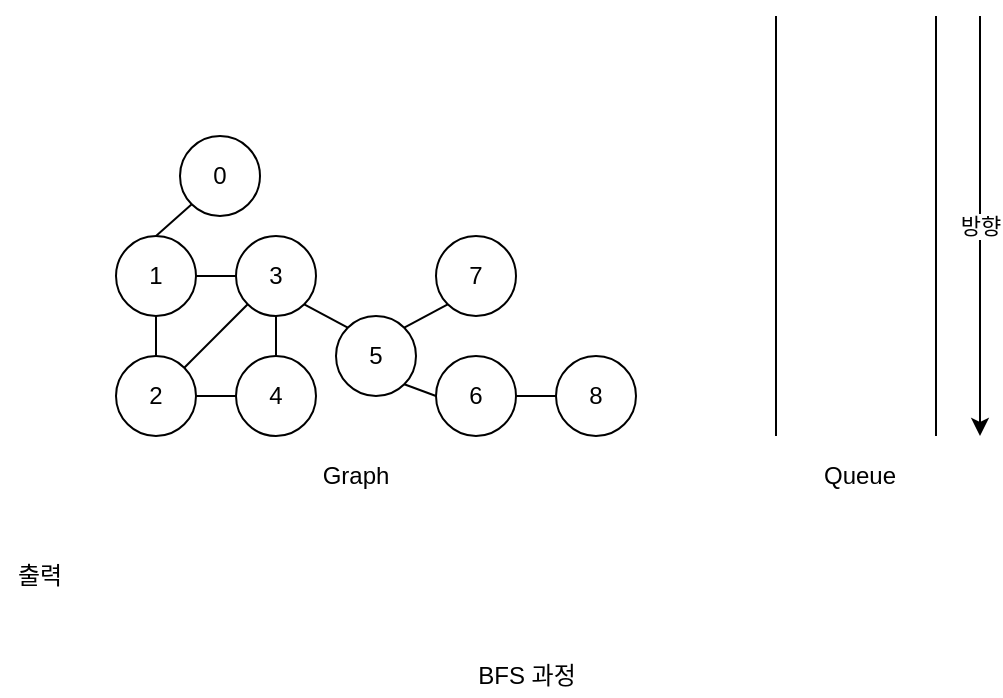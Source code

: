 <mxfile version="14.1.8" type="device" pages="26"><diagram id="DLNdHdAjTT_tSswmPZF0" name="페이지-1"><mxGraphModel dx="1422" dy="822" grid="1" gridSize="10" guides="1" tooltips="1" connect="1" arrows="1" fold="1" page="1" pageScale="1" pageWidth="827" pageHeight="1169" math="0" shadow="0"><root><mxCell id="0"/><mxCell id="1" parent="0"/><mxCell id="EqOk5H0kn6vJsff_3oic-1" value="3" style="ellipse;whiteSpace=wrap;html=1;aspect=fixed;" vertex="1" parent="1"><mxGeometry x="268" y="340" width="40" height="40" as="geometry"/></mxCell><mxCell id="EqOk5H0kn6vJsff_3oic-2" value="2" style="ellipse;whiteSpace=wrap;html=1;aspect=fixed;" vertex="1" parent="1"><mxGeometry x="208" y="400" width="40" height="40" as="geometry"/></mxCell><mxCell id="EqOk5H0kn6vJsff_3oic-3" value="" style="endArrow=none;html=1;entryX=0;entryY=1;entryDx=0;entryDy=0;exitX=1;exitY=0;exitDx=0;exitDy=0;" edge="1" parent="1" source="EqOk5H0kn6vJsff_3oic-2" target="EqOk5H0kn6vJsff_3oic-1"><mxGeometry width="50" height="50" relative="1" as="geometry"><mxPoint x="218" y="460" as="sourcePoint"/><mxPoint x="268" y="410" as="targetPoint"/></mxGeometry></mxCell><mxCell id="EqOk5H0kn6vJsff_3oic-4" value="4" style="ellipse;whiteSpace=wrap;html=1;aspect=fixed;" vertex="1" parent="1"><mxGeometry x="268" y="400" width="40" height="40" as="geometry"/></mxCell><mxCell id="EqOk5H0kn6vJsff_3oic-5" value="" style="endArrow=none;html=1;exitX=0.5;exitY=0;exitDx=0;exitDy=0;entryX=0.5;entryY=1;entryDx=0;entryDy=0;" edge="1" parent="1" source="EqOk5H0kn6vJsff_3oic-4" target="EqOk5H0kn6vJsff_3oic-1"><mxGeometry width="50" height="50" relative="1" as="geometry"><mxPoint x="258" y="430" as="sourcePoint"/><mxPoint x="368" y="490" as="targetPoint"/></mxGeometry></mxCell><mxCell id="EqOk5H0kn6vJsff_3oic-6" value="1" style="ellipse;whiteSpace=wrap;html=1;aspect=fixed;" vertex="1" parent="1"><mxGeometry x="208" y="340" width="40" height="40" as="geometry"/></mxCell><mxCell id="EqOk5H0kn6vJsff_3oic-7" value="0" style="ellipse;whiteSpace=wrap;html=1;aspect=fixed;" vertex="1" parent="1"><mxGeometry x="240" y="290" width="40" height="40" as="geometry"/></mxCell><mxCell id="EqOk5H0kn6vJsff_3oic-8" value="5" style="ellipse;whiteSpace=wrap;html=1;aspect=fixed;" vertex="1" parent="1"><mxGeometry x="318" y="380" width="40" height="40" as="geometry"/></mxCell><mxCell id="EqOk5H0kn6vJsff_3oic-9" value="7" style="ellipse;whiteSpace=wrap;html=1;aspect=fixed;" vertex="1" parent="1"><mxGeometry x="368" y="340" width="40" height="40" as="geometry"/></mxCell><mxCell id="EqOk5H0kn6vJsff_3oic-10" value="6" style="ellipse;whiteSpace=wrap;html=1;aspect=fixed;" vertex="1" parent="1"><mxGeometry x="368" y="400" width="40" height="40" as="geometry"/></mxCell><mxCell id="EqOk5H0kn6vJsff_3oic-11" value="8" style="ellipse;whiteSpace=wrap;html=1;aspect=fixed;" vertex="1" parent="1"><mxGeometry x="428" y="400" width="40" height="40" as="geometry"/></mxCell><mxCell id="EqOk5H0kn6vJsff_3oic-12" value="" style="endArrow=none;html=1;entryX=0;entryY=1;entryDx=0;entryDy=0;" edge="1" parent="1" target="EqOk5H0kn6vJsff_3oic-7"><mxGeometry width="50" height="50" relative="1" as="geometry"><mxPoint x="228" y="340" as="sourcePoint"/><mxPoint x="538" y="350" as="targetPoint"/></mxGeometry></mxCell><mxCell id="EqOk5H0kn6vJsff_3oic-13" value="" style="endArrow=none;html=1;entryX=0.5;entryY=1;entryDx=0;entryDy=0;exitX=0.5;exitY=0;exitDx=0;exitDy=0;" edge="1" parent="1" source="EqOk5H0kn6vJsff_3oic-2" target="EqOk5H0kn6vJsff_3oic-6"><mxGeometry width="50" height="50" relative="1" as="geometry"><mxPoint x="488" y="400" as="sourcePoint"/><mxPoint x="538" y="350" as="targetPoint"/></mxGeometry></mxCell><mxCell id="EqOk5H0kn6vJsff_3oic-14" value="" style="endArrow=none;html=1;entryX=1;entryY=0.5;entryDx=0;entryDy=0;exitX=0;exitY=0.5;exitDx=0;exitDy=0;" edge="1" parent="1" source="EqOk5H0kn6vJsff_3oic-1" target="EqOk5H0kn6vJsff_3oic-6"><mxGeometry width="50" height="50" relative="1" as="geometry"><mxPoint x="238" y="410" as="sourcePoint"/><mxPoint x="238" y="390" as="targetPoint"/></mxGeometry></mxCell><mxCell id="EqOk5H0kn6vJsff_3oic-15" value="" style="endArrow=none;html=1;entryX=1;entryY=0.5;entryDx=0;entryDy=0;exitX=0;exitY=0.5;exitDx=0;exitDy=0;" edge="1" parent="1" source="EqOk5H0kn6vJsff_3oic-4" target="EqOk5H0kn6vJsff_3oic-2"><mxGeometry width="50" height="50" relative="1" as="geometry"><mxPoint x="248" y="420" as="sourcePoint"/><mxPoint x="248" y="400" as="targetPoint"/></mxGeometry></mxCell><mxCell id="EqOk5H0kn6vJsff_3oic-16" value="" style="endArrow=none;html=1;exitX=0;exitY=0;exitDx=0;exitDy=0;entryX=1;entryY=1;entryDx=0;entryDy=0;" edge="1" parent="1" source="EqOk5H0kn6vJsff_3oic-8" target="EqOk5H0kn6vJsff_3oic-1"><mxGeometry width="50" height="50" relative="1" as="geometry"><mxPoint x="258" y="430" as="sourcePoint"/><mxPoint x="338" y="360" as="targetPoint"/></mxGeometry></mxCell><mxCell id="EqOk5H0kn6vJsff_3oic-17" value="" style="endArrow=none;html=1;exitX=0;exitY=1;exitDx=0;exitDy=0;entryX=1;entryY=0;entryDx=0;entryDy=0;" edge="1" parent="1" source="EqOk5H0kn6vJsff_3oic-9" target="EqOk5H0kn6vJsff_3oic-8"><mxGeometry width="50" height="50" relative="1" as="geometry"><mxPoint x="268" y="440" as="sourcePoint"/><mxPoint x="348" y="390" as="targetPoint"/></mxGeometry></mxCell><mxCell id="EqOk5H0kn6vJsff_3oic-18" value="" style="endArrow=none;html=1;exitX=0;exitY=0.5;exitDx=0;exitDy=0;entryX=1;entryY=1;entryDx=0;entryDy=0;" edge="1" parent="1" source="EqOk5H0kn6vJsff_3oic-10" target="EqOk5H0kn6vJsff_3oic-8"><mxGeometry width="50" height="50" relative="1" as="geometry"><mxPoint x="383.858" y="384.142" as="sourcePoint"/><mxPoint x="362.142" y="395.858" as="targetPoint"/></mxGeometry></mxCell><mxCell id="EqOk5H0kn6vJsff_3oic-19" value="" style="endArrow=none;html=1;exitX=1;exitY=0.5;exitDx=0;exitDy=0;entryX=0;entryY=0.5;entryDx=0;entryDy=0;" edge="1" parent="1" source="EqOk5H0kn6vJsff_3oic-10" target="EqOk5H0kn6vJsff_3oic-11"><mxGeometry width="50" height="50" relative="1" as="geometry"><mxPoint x="393.858" y="394.142" as="sourcePoint"/><mxPoint x="372.142" y="405.858" as="targetPoint"/></mxGeometry></mxCell><mxCell id="EqOk5H0kn6vJsff_3oic-20" value="" style="endArrow=none;html=1;" edge="1" parent="1"><mxGeometry width="50" height="50" relative="1" as="geometry"><mxPoint x="538" y="440" as="sourcePoint"/><mxPoint x="538" y="230" as="targetPoint"/></mxGeometry></mxCell><mxCell id="EqOk5H0kn6vJsff_3oic-21" value="" style="endArrow=none;html=1;" edge="1" parent="1"><mxGeometry width="50" height="50" relative="1" as="geometry"><mxPoint x="618" y="440" as="sourcePoint"/><mxPoint x="618" y="230" as="targetPoint"/></mxGeometry></mxCell><mxCell id="EqOk5H0kn6vJsff_3oic-23" value="BFS 과정" style="text;html=1;strokeColor=none;fillColor=none;align=center;verticalAlign=middle;whiteSpace=wrap;rounded=0;" vertex="1" parent="1"><mxGeometry x="385" y="550" width="57" height="20" as="geometry"/></mxCell><mxCell id="EqOk5H0kn6vJsff_3oic-24" value="출력" style="text;html=1;strokeColor=none;fillColor=none;align=center;verticalAlign=middle;whiteSpace=wrap;rounded=0;" vertex="1" parent="1"><mxGeometry x="150" y="500" width="40" height="20" as="geometry"/></mxCell><mxCell id="EqOk5H0kn6vJsff_3oic-25" value="Queue" style="text;html=1;strokeColor=none;fillColor=none;align=center;verticalAlign=middle;whiteSpace=wrap;rounded=0;" vertex="1" parent="1"><mxGeometry x="560" y="450" width="40" height="20" as="geometry"/></mxCell><mxCell id="EqOk5H0kn6vJsff_3oic-26" value="Graph" style="text;html=1;strokeColor=none;fillColor=none;align=center;verticalAlign=middle;whiteSpace=wrap;rounded=0;" vertex="1" parent="1"><mxGeometry x="308" y="450" width="40" height="20" as="geometry"/></mxCell><mxCell id="EqOk5H0kn6vJsff_3oic-33" value="" style="endArrow=classic;html=1;" edge="1" parent="1"><mxGeometry relative="1" as="geometry"><mxPoint x="640" y="230" as="sourcePoint"/><mxPoint x="640" y="440" as="targetPoint"/></mxGeometry></mxCell><mxCell id="EqOk5H0kn6vJsff_3oic-34" value="방향" style="edgeLabel;resizable=0;html=1;align=center;verticalAlign=middle;" connectable="0" vertex="1" parent="EqOk5H0kn6vJsff_3oic-33"><mxGeometry relative="1" as="geometry"/></mxCell></root></mxGraphModel></diagram><diagram id="tABaIc4NrFqFFlyjBS1f" name="페이지-2"><mxGraphModel dx="1422" dy="822" grid="1" gridSize="10" guides="1" tooltips="1" connect="1" arrows="1" fold="1" page="1" pageScale="1" pageWidth="827" pageHeight="1169" math="0" shadow="0"><root><mxCell id="-hYmNs_pexLFmd7M6Qx9-0"/><mxCell id="-hYmNs_pexLFmd7M6Qx9-1" parent="-hYmNs_pexLFmd7M6Qx9-0"/><mxCell id="-hYmNs_pexLFmd7M6Qx9-2" value="3" style="ellipse;whiteSpace=wrap;html=1;aspect=fixed;" vertex="1" parent="-hYmNs_pexLFmd7M6Qx9-1"><mxGeometry x="268" y="340" width="40" height="40" as="geometry"/></mxCell><mxCell id="-hYmNs_pexLFmd7M6Qx9-3" value="2" style="ellipse;whiteSpace=wrap;html=1;aspect=fixed;" vertex="1" parent="-hYmNs_pexLFmd7M6Qx9-1"><mxGeometry x="208" y="400" width="40" height="40" as="geometry"/></mxCell><mxCell id="-hYmNs_pexLFmd7M6Qx9-4" value="" style="endArrow=none;html=1;entryX=0;entryY=1;entryDx=0;entryDy=0;exitX=1;exitY=0;exitDx=0;exitDy=0;" edge="1" parent="-hYmNs_pexLFmd7M6Qx9-1" source="-hYmNs_pexLFmd7M6Qx9-3" target="-hYmNs_pexLFmd7M6Qx9-2"><mxGeometry width="50" height="50" relative="1" as="geometry"><mxPoint x="218" y="460" as="sourcePoint"/><mxPoint x="268" y="410" as="targetPoint"/></mxGeometry></mxCell><mxCell id="-hYmNs_pexLFmd7M6Qx9-5" value="4" style="ellipse;whiteSpace=wrap;html=1;aspect=fixed;" vertex="1" parent="-hYmNs_pexLFmd7M6Qx9-1"><mxGeometry x="268" y="400" width="40" height="40" as="geometry"/></mxCell><mxCell id="-hYmNs_pexLFmd7M6Qx9-6" value="" style="endArrow=none;html=1;exitX=0.5;exitY=0;exitDx=0;exitDy=0;entryX=0.5;entryY=1;entryDx=0;entryDy=0;" edge="1" parent="-hYmNs_pexLFmd7M6Qx9-1" source="-hYmNs_pexLFmd7M6Qx9-5" target="-hYmNs_pexLFmd7M6Qx9-2"><mxGeometry width="50" height="50" relative="1" as="geometry"><mxPoint x="258" y="430" as="sourcePoint"/><mxPoint x="368" y="490" as="targetPoint"/></mxGeometry></mxCell><mxCell id="-hYmNs_pexLFmd7M6Qx9-7" value="1" style="ellipse;whiteSpace=wrap;html=1;aspect=fixed;" vertex="1" parent="-hYmNs_pexLFmd7M6Qx9-1"><mxGeometry x="208" y="340" width="40" height="40" as="geometry"/></mxCell><mxCell id="-hYmNs_pexLFmd7M6Qx9-8" value="0" style="ellipse;whiteSpace=wrap;html=1;aspect=fixed;fillColor=#f8cecc;strokeColor=#b85450;" vertex="1" parent="-hYmNs_pexLFmd7M6Qx9-1"><mxGeometry x="240" y="290" width="40" height="40" as="geometry"/></mxCell><mxCell id="-hYmNs_pexLFmd7M6Qx9-9" value="5" style="ellipse;whiteSpace=wrap;html=1;aspect=fixed;" vertex="1" parent="-hYmNs_pexLFmd7M6Qx9-1"><mxGeometry x="318" y="380" width="40" height="40" as="geometry"/></mxCell><mxCell id="-hYmNs_pexLFmd7M6Qx9-10" value="7" style="ellipse;whiteSpace=wrap;html=1;aspect=fixed;" vertex="1" parent="-hYmNs_pexLFmd7M6Qx9-1"><mxGeometry x="368" y="340" width="40" height="40" as="geometry"/></mxCell><mxCell id="-hYmNs_pexLFmd7M6Qx9-11" value="6" style="ellipse;whiteSpace=wrap;html=1;aspect=fixed;" vertex="1" parent="-hYmNs_pexLFmd7M6Qx9-1"><mxGeometry x="368" y="400" width="40" height="40" as="geometry"/></mxCell><mxCell id="-hYmNs_pexLFmd7M6Qx9-12" value="8" style="ellipse;whiteSpace=wrap;html=1;aspect=fixed;" vertex="1" parent="-hYmNs_pexLFmd7M6Qx9-1"><mxGeometry x="428" y="400" width="40" height="40" as="geometry"/></mxCell><mxCell id="-hYmNs_pexLFmd7M6Qx9-13" value="" style="endArrow=none;html=1;entryX=0;entryY=1;entryDx=0;entryDy=0;" edge="1" parent="-hYmNs_pexLFmd7M6Qx9-1" target="-hYmNs_pexLFmd7M6Qx9-8"><mxGeometry width="50" height="50" relative="1" as="geometry"><mxPoint x="228" y="340" as="sourcePoint"/><mxPoint x="538" y="350" as="targetPoint"/></mxGeometry></mxCell><mxCell id="-hYmNs_pexLFmd7M6Qx9-14" value="" style="endArrow=none;html=1;entryX=0.5;entryY=1;entryDx=0;entryDy=0;exitX=0.5;exitY=0;exitDx=0;exitDy=0;" edge="1" parent="-hYmNs_pexLFmd7M6Qx9-1" source="-hYmNs_pexLFmd7M6Qx9-3" target="-hYmNs_pexLFmd7M6Qx9-7"><mxGeometry width="50" height="50" relative="1" as="geometry"><mxPoint x="488" y="400" as="sourcePoint"/><mxPoint x="538" y="350" as="targetPoint"/></mxGeometry></mxCell><mxCell id="-hYmNs_pexLFmd7M6Qx9-15" value="" style="endArrow=none;html=1;entryX=1;entryY=0.5;entryDx=0;entryDy=0;exitX=0;exitY=0.5;exitDx=0;exitDy=0;" edge="1" parent="-hYmNs_pexLFmd7M6Qx9-1" source="-hYmNs_pexLFmd7M6Qx9-2" target="-hYmNs_pexLFmd7M6Qx9-7"><mxGeometry width="50" height="50" relative="1" as="geometry"><mxPoint x="238" y="410" as="sourcePoint"/><mxPoint x="238" y="390" as="targetPoint"/></mxGeometry></mxCell><mxCell id="-hYmNs_pexLFmd7M6Qx9-16" value="" style="endArrow=none;html=1;entryX=1;entryY=0.5;entryDx=0;entryDy=0;exitX=0;exitY=0.5;exitDx=0;exitDy=0;" edge="1" parent="-hYmNs_pexLFmd7M6Qx9-1" source="-hYmNs_pexLFmd7M6Qx9-5" target="-hYmNs_pexLFmd7M6Qx9-3"><mxGeometry width="50" height="50" relative="1" as="geometry"><mxPoint x="248" y="420" as="sourcePoint"/><mxPoint x="248" y="400" as="targetPoint"/></mxGeometry></mxCell><mxCell id="-hYmNs_pexLFmd7M6Qx9-17" value="" style="endArrow=none;html=1;exitX=0;exitY=0;exitDx=0;exitDy=0;entryX=1;entryY=1;entryDx=0;entryDy=0;" edge="1" parent="-hYmNs_pexLFmd7M6Qx9-1" source="-hYmNs_pexLFmd7M6Qx9-9" target="-hYmNs_pexLFmd7M6Qx9-2"><mxGeometry width="50" height="50" relative="1" as="geometry"><mxPoint x="258" y="430" as="sourcePoint"/><mxPoint x="338" y="360" as="targetPoint"/></mxGeometry></mxCell><mxCell id="-hYmNs_pexLFmd7M6Qx9-18" value="" style="endArrow=none;html=1;exitX=0;exitY=1;exitDx=0;exitDy=0;entryX=1;entryY=0;entryDx=0;entryDy=0;" edge="1" parent="-hYmNs_pexLFmd7M6Qx9-1" source="-hYmNs_pexLFmd7M6Qx9-10" target="-hYmNs_pexLFmd7M6Qx9-9"><mxGeometry width="50" height="50" relative="1" as="geometry"><mxPoint x="268" y="440" as="sourcePoint"/><mxPoint x="348" y="390" as="targetPoint"/></mxGeometry></mxCell><mxCell id="-hYmNs_pexLFmd7M6Qx9-19" value="" style="endArrow=none;html=1;exitX=0;exitY=0.5;exitDx=0;exitDy=0;entryX=1;entryY=1;entryDx=0;entryDy=0;" edge="1" parent="-hYmNs_pexLFmd7M6Qx9-1" source="-hYmNs_pexLFmd7M6Qx9-11" target="-hYmNs_pexLFmd7M6Qx9-9"><mxGeometry width="50" height="50" relative="1" as="geometry"><mxPoint x="383.858" y="384.142" as="sourcePoint"/><mxPoint x="362.142" y="395.858" as="targetPoint"/></mxGeometry></mxCell><mxCell id="-hYmNs_pexLFmd7M6Qx9-20" value="" style="endArrow=none;html=1;exitX=1;exitY=0.5;exitDx=0;exitDy=0;entryX=0;entryY=0.5;entryDx=0;entryDy=0;" edge="1" parent="-hYmNs_pexLFmd7M6Qx9-1" source="-hYmNs_pexLFmd7M6Qx9-11" target="-hYmNs_pexLFmd7M6Qx9-12"><mxGeometry width="50" height="50" relative="1" as="geometry"><mxPoint x="393.858" y="394.142" as="sourcePoint"/><mxPoint x="372.142" y="405.858" as="targetPoint"/></mxGeometry></mxCell><mxCell id="-hYmNs_pexLFmd7M6Qx9-21" value="" style="endArrow=none;html=1;" edge="1" parent="-hYmNs_pexLFmd7M6Qx9-1"><mxGeometry width="50" height="50" relative="1" as="geometry"><mxPoint x="538" y="440" as="sourcePoint"/><mxPoint x="538" y="230" as="targetPoint"/></mxGeometry></mxCell><mxCell id="-hYmNs_pexLFmd7M6Qx9-22" value="" style="endArrow=none;html=1;" edge="1" parent="-hYmNs_pexLFmd7M6Qx9-1"><mxGeometry width="50" height="50" relative="1" as="geometry"><mxPoint x="618" y="440" as="sourcePoint"/><mxPoint x="618" y="230" as="targetPoint"/></mxGeometry></mxCell><mxCell id="-hYmNs_pexLFmd7M6Qx9-23" value="BFS 과정" style="text;html=1;strokeColor=none;fillColor=none;align=center;verticalAlign=middle;whiteSpace=wrap;rounded=0;" vertex="1" parent="-hYmNs_pexLFmd7M6Qx9-1"><mxGeometry x="385" y="550" width="57" height="20" as="geometry"/></mxCell><mxCell id="-hYmNs_pexLFmd7M6Qx9-24" value="출력" style="text;html=1;strokeColor=none;fillColor=none;align=center;verticalAlign=middle;whiteSpace=wrap;rounded=0;" vertex="1" parent="-hYmNs_pexLFmd7M6Qx9-1"><mxGeometry x="150" y="500" width="40" height="20" as="geometry"/></mxCell><mxCell id="-hYmNs_pexLFmd7M6Qx9-25" value="Queue" style="text;html=1;strokeColor=none;fillColor=none;align=center;verticalAlign=middle;whiteSpace=wrap;rounded=0;" vertex="1" parent="-hYmNs_pexLFmd7M6Qx9-1"><mxGeometry x="560" y="450" width="40" height="20" as="geometry"/></mxCell><mxCell id="-hYmNs_pexLFmd7M6Qx9-26" value="Graph" style="text;html=1;strokeColor=none;fillColor=none;align=center;verticalAlign=middle;whiteSpace=wrap;rounded=0;" vertex="1" parent="-hYmNs_pexLFmd7M6Qx9-1"><mxGeometry x="308" y="450" width="40" height="20" as="geometry"/></mxCell><mxCell id="-hYmNs_pexLFmd7M6Qx9-27" value="" style="endArrow=classic;html=1;" edge="1" parent="-hYmNs_pexLFmd7M6Qx9-1"><mxGeometry relative="1" as="geometry"><mxPoint x="640" y="230" as="sourcePoint"/><mxPoint x="640" y="440" as="targetPoint"/></mxGeometry></mxCell><mxCell id="-hYmNs_pexLFmd7M6Qx9-28" value="방향" style="edgeLabel;resizable=0;html=1;align=center;verticalAlign=middle;" connectable="0" vertex="1" parent="-hYmNs_pexLFmd7M6Qx9-27"><mxGeometry relative="1" as="geometry"/></mxCell><mxCell id="-hYmNs_pexLFmd7M6Qx9-29" value="0" style="ellipse;whiteSpace=wrap;html=1;aspect=fixed;" vertex="1" parent="-hYmNs_pexLFmd7M6Qx9-1"><mxGeometry x="560" y="390" width="40" height="40" as="geometry"/></mxCell></root></mxGraphModel></diagram><diagram id="6X99HVrDQOKeCIgbbsvy" name="페이지-3"><mxGraphModel dx="1422" dy="822" grid="1" gridSize="10" guides="1" tooltips="1" connect="1" arrows="1" fold="1" page="1" pageScale="1" pageWidth="827" pageHeight="1169" math="0" shadow="0"><root><mxCell id="AvWu-Cn_uf-hsG6cmTXI-0"/><mxCell id="AvWu-Cn_uf-hsG6cmTXI-1" parent="AvWu-Cn_uf-hsG6cmTXI-0"/><mxCell id="AvWu-Cn_uf-hsG6cmTXI-2" value="3" style="ellipse;whiteSpace=wrap;html=1;aspect=fixed;" vertex="1" parent="AvWu-Cn_uf-hsG6cmTXI-1"><mxGeometry x="268" y="340" width="40" height="40" as="geometry"/></mxCell><mxCell id="AvWu-Cn_uf-hsG6cmTXI-3" value="2" style="ellipse;whiteSpace=wrap;html=1;aspect=fixed;" vertex="1" parent="AvWu-Cn_uf-hsG6cmTXI-1"><mxGeometry x="208" y="400" width="40" height="40" as="geometry"/></mxCell><mxCell id="AvWu-Cn_uf-hsG6cmTXI-4" value="" style="endArrow=none;html=1;entryX=0;entryY=1;entryDx=0;entryDy=0;exitX=1;exitY=0;exitDx=0;exitDy=0;" edge="1" parent="AvWu-Cn_uf-hsG6cmTXI-1" source="AvWu-Cn_uf-hsG6cmTXI-3" target="AvWu-Cn_uf-hsG6cmTXI-2"><mxGeometry width="50" height="50" relative="1" as="geometry"><mxPoint x="218" y="460" as="sourcePoint"/><mxPoint x="268" y="410" as="targetPoint"/></mxGeometry></mxCell><mxCell id="AvWu-Cn_uf-hsG6cmTXI-5" value="4" style="ellipse;whiteSpace=wrap;html=1;aspect=fixed;" vertex="1" parent="AvWu-Cn_uf-hsG6cmTXI-1"><mxGeometry x="268" y="400" width="40" height="40" as="geometry"/></mxCell><mxCell id="AvWu-Cn_uf-hsG6cmTXI-6" value="" style="endArrow=none;html=1;exitX=0.5;exitY=0;exitDx=0;exitDy=0;entryX=0.5;entryY=1;entryDx=0;entryDy=0;" edge="1" parent="AvWu-Cn_uf-hsG6cmTXI-1" source="AvWu-Cn_uf-hsG6cmTXI-5" target="AvWu-Cn_uf-hsG6cmTXI-2"><mxGeometry width="50" height="50" relative="1" as="geometry"><mxPoint x="258" y="430" as="sourcePoint"/><mxPoint x="368" y="490" as="targetPoint"/></mxGeometry></mxCell><mxCell id="AvWu-Cn_uf-hsG6cmTXI-7" value="1" style="ellipse;whiteSpace=wrap;html=1;aspect=fixed;" vertex="1" parent="AvWu-Cn_uf-hsG6cmTXI-1"><mxGeometry x="208" y="340" width="40" height="40" as="geometry"/></mxCell><mxCell id="AvWu-Cn_uf-hsG6cmTXI-8" value="0" style="ellipse;whiteSpace=wrap;html=1;aspect=fixed;fillColor=#f8cecc;strokeColor=#b85450;" vertex="1" parent="AvWu-Cn_uf-hsG6cmTXI-1"><mxGeometry x="240" y="290" width="40" height="40" as="geometry"/></mxCell><mxCell id="AvWu-Cn_uf-hsG6cmTXI-9" value="5" style="ellipse;whiteSpace=wrap;html=1;aspect=fixed;" vertex="1" parent="AvWu-Cn_uf-hsG6cmTXI-1"><mxGeometry x="318" y="380" width="40" height="40" as="geometry"/></mxCell><mxCell id="AvWu-Cn_uf-hsG6cmTXI-10" value="7" style="ellipse;whiteSpace=wrap;html=1;aspect=fixed;" vertex="1" parent="AvWu-Cn_uf-hsG6cmTXI-1"><mxGeometry x="368" y="340" width="40" height="40" as="geometry"/></mxCell><mxCell id="AvWu-Cn_uf-hsG6cmTXI-11" value="6" style="ellipse;whiteSpace=wrap;html=1;aspect=fixed;" vertex="1" parent="AvWu-Cn_uf-hsG6cmTXI-1"><mxGeometry x="368" y="400" width="40" height="40" as="geometry"/></mxCell><mxCell id="AvWu-Cn_uf-hsG6cmTXI-12" value="8" style="ellipse;whiteSpace=wrap;html=1;aspect=fixed;" vertex="1" parent="AvWu-Cn_uf-hsG6cmTXI-1"><mxGeometry x="428" y="400" width="40" height="40" as="geometry"/></mxCell><mxCell id="AvWu-Cn_uf-hsG6cmTXI-13" value="" style="endArrow=none;html=1;entryX=0;entryY=1;entryDx=0;entryDy=0;" edge="1" parent="AvWu-Cn_uf-hsG6cmTXI-1" target="AvWu-Cn_uf-hsG6cmTXI-8"><mxGeometry width="50" height="50" relative="1" as="geometry"><mxPoint x="228" y="340" as="sourcePoint"/><mxPoint x="538" y="350" as="targetPoint"/></mxGeometry></mxCell><mxCell id="AvWu-Cn_uf-hsG6cmTXI-14" value="" style="endArrow=none;html=1;entryX=0.5;entryY=1;entryDx=0;entryDy=0;exitX=0.5;exitY=0;exitDx=0;exitDy=0;" edge="1" parent="AvWu-Cn_uf-hsG6cmTXI-1" source="AvWu-Cn_uf-hsG6cmTXI-3" target="AvWu-Cn_uf-hsG6cmTXI-7"><mxGeometry width="50" height="50" relative="1" as="geometry"><mxPoint x="488" y="400" as="sourcePoint"/><mxPoint x="538" y="350" as="targetPoint"/></mxGeometry></mxCell><mxCell id="AvWu-Cn_uf-hsG6cmTXI-15" value="" style="endArrow=none;html=1;entryX=1;entryY=0.5;entryDx=0;entryDy=0;exitX=0;exitY=0.5;exitDx=0;exitDy=0;" edge="1" parent="AvWu-Cn_uf-hsG6cmTXI-1" source="AvWu-Cn_uf-hsG6cmTXI-2" target="AvWu-Cn_uf-hsG6cmTXI-7"><mxGeometry width="50" height="50" relative="1" as="geometry"><mxPoint x="238" y="410" as="sourcePoint"/><mxPoint x="238" y="390" as="targetPoint"/></mxGeometry></mxCell><mxCell id="AvWu-Cn_uf-hsG6cmTXI-16" value="" style="endArrow=none;html=1;entryX=1;entryY=0.5;entryDx=0;entryDy=0;exitX=0;exitY=0.5;exitDx=0;exitDy=0;" edge="1" parent="AvWu-Cn_uf-hsG6cmTXI-1" source="AvWu-Cn_uf-hsG6cmTXI-5" target="AvWu-Cn_uf-hsG6cmTXI-3"><mxGeometry width="50" height="50" relative="1" as="geometry"><mxPoint x="248" y="420" as="sourcePoint"/><mxPoint x="248" y="400" as="targetPoint"/></mxGeometry></mxCell><mxCell id="AvWu-Cn_uf-hsG6cmTXI-17" value="" style="endArrow=none;html=1;exitX=0;exitY=0;exitDx=0;exitDy=0;entryX=1;entryY=1;entryDx=0;entryDy=0;" edge="1" parent="AvWu-Cn_uf-hsG6cmTXI-1" source="AvWu-Cn_uf-hsG6cmTXI-9" target="AvWu-Cn_uf-hsG6cmTXI-2"><mxGeometry width="50" height="50" relative="1" as="geometry"><mxPoint x="258" y="430" as="sourcePoint"/><mxPoint x="338" y="360" as="targetPoint"/></mxGeometry></mxCell><mxCell id="AvWu-Cn_uf-hsG6cmTXI-18" value="" style="endArrow=none;html=1;exitX=0;exitY=1;exitDx=0;exitDy=0;entryX=1;entryY=0;entryDx=0;entryDy=0;" edge="1" parent="AvWu-Cn_uf-hsG6cmTXI-1" source="AvWu-Cn_uf-hsG6cmTXI-10" target="AvWu-Cn_uf-hsG6cmTXI-9"><mxGeometry width="50" height="50" relative="1" as="geometry"><mxPoint x="268" y="440" as="sourcePoint"/><mxPoint x="348" y="390" as="targetPoint"/></mxGeometry></mxCell><mxCell id="AvWu-Cn_uf-hsG6cmTXI-19" value="" style="endArrow=none;html=1;exitX=0;exitY=0.5;exitDx=0;exitDy=0;entryX=1;entryY=1;entryDx=0;entryDy=0;" edge="1" parent="AvWu-Cn_uf-hsG6cmTXI-1" source="AvWu-Cn_uf-hsG6cmTXI-11" target="AvWu-Cn_uf-hsG6cmTXI-9"><mxGeometry width="50" height="50" relative="1" as="geometry"><mxPoint x="383.858" y="384.142" as="sourcePoint"/><mxPoint x="362.142" y="395.858" as="targetPoint"/></mxGeometry></mxCell><mxCell id="AvWu-Cn_uf-hsG6cmTXI-20" value="" style="endArrow=none;html=1;exitX=1;exitY=0.5;exitDx=0;exitDy=0;entryX=0;entryY=0.5;entryDx=0;entryDy=0;" edge="1" parent="AvWu-Cn_uf-hsG6cmTXI-1" source="AvWu-Cn_uf-hsG6cmTXI-11" target="AvWu-Cn_uf-hsG6cmTXI-12"><mxGeometry width="50" height="50" relative="1" as="geometry"><mxPoint x="393.858" y="394.142" as="sourcePoint"/><mxPoint x="372.142" y="405.858" as="targetPoint"/></mxGeometry></mxCell><mxCell id="AvWu-Cn_uf-hsG6cmTXI-21" value="" style="endArrow=none;html=1;" edge="1" parent="AvWu-Cn_uf-hsG6cmTXI-1"><mxGeometry width="50" height="50" relative="1" as="geometry"><mxPoint x="538" y="440" as="sourcePoint"/><mxPoint x="538" y="230" as="targetPoint"/></mxGeometry></mxCell><mxCell id="AvWu-Cn_uf-hsG6cmTXI-22" value="" style="endArrow=none;html=1;" edge="1" parent="AvWu-Cn_uf-hsG6cmTXI-1"><mxGeometry width="50" height="50" relative="1" as="geometry"><mxPoint x="618" y="440" as="sourcePoint"/><mxPoint x="618" y="230" as="targetPoint"/></mxGeometry></mxCell><mxCell id="AvWu-Cn_uf-hsG6cmTXI-23" value="BFS 과정" style="text;html=1;strokeColor=none;fillColor=none;align=center;verticalAlign=middle;whiteSpace=wrap;rounded=0;" vertex="1" parent="AvWu-Cn_uf-hsG6cmTXI-1"><mxGeometry x="385" y="550" width="57" height="20" as="geometry"/></mxCell><mxCell id="AvWu-Cn_uf-hsG6cmTXI-24" value="출력" style="text;html=1;strokeColor=none;fillColor=none;align=center;verticalAlign=middle;whiteSpace=wrap;rounded=0;" vertex="1" parent="AvWu-Cn_uf-hsG6cmTXI-1"><mxGeometry x="150" y="500" width="40" height="20" as="geometry"/></mxCell><mxCell id="AvWu-Cn_uf-hsG6cmTXI-25" value="Queue" style="text;html=1;strokeColor=none;fillColor=none;align=center;verticalAlign=middle;whiteSpace=wrap;rounded=0;" vertex="1" parent="AvWu-Cn_uf-hsG6cmTXI-1"><mxGeometry x="560" y="450" width="40" height="20" as="geometry"/></mxCell><mxCell id="AvWu-Cn_uf-hsG6cmTXI-26" value="Graph" style="text;html=1;strokeColor=none;fillColor=none;align=center;verticalAlign=middle;whiteSpace=wrap;rounded=0;" vertex="1" parent="AvWu-Cn_uf-hsG6cmTXI-1"><mxGeometry x="308" y="450" width="40" height="20" as="geometry"/></mxCell><mxCell id="AvWu-Cn_uf-hsG6cmTXI-27" value="" style="endArrow=classic;html=1;" edge="1" parent="AvWu-Cn_uf-hsG6cmTXI-1"><mxGeometry relative="1" as="geometry"><mxPoint x="640" y="230" as="sourcePoint"/><mxPoint x="640" y="440" as="targetPoint"/></mxGeometry></mxCell><mxCell id="AvWu-Cn_uf-hsG6cmTXI-28" value="방향" style="edgeLabel;resizable=0;html=1;align=center;verticalAlign=middle;" connectable="0" vertex="1" parent="AvWu-Cn_uf-hsG6cmTXI-27"><mxGeometry relative="1" as="geometry"/></mxCell><mxCell id="AvWu-Cn_uf-hsG6cmTXI-30" value="0" style="ellipse;whiteSpace=wrap;html=1;aspect=fixed;" vertex="1" parent="AvWu-Cn_uf-hsG6cmTXI-1"><mxGeometry x="460" y="260" width="40" height="40" as="geometry"/></mxCell></root></mxGraphModel></diagram><diagram id="3dMwgzZRib8BuGDKMjsE" name="페이지-4"><mxGraphModel dx="1422" dy="822" grid="1" gridSize="10" guides="1" tooltips="1" connect="1" arrows="1" fold="1" page="1" pageScale="1" pageWidth="827" pageHeight="1169" math="0" shadow="0"><root><mxCell id="clPl-jnLeu0SRVaTHI8X-0"/><mxCell id="clPl-jnLeu0SRVaTHI8X-1" parent="clPl-jnLeu0SRVaTHI8X-0"/><mxCell id="clPl-jnLeu0SRVaTHI8X-2" value="3" style="ellipse;whiteSpace=wrap;html=1;aspect=fixed;" vertex="1" parent="clPl-jnLeu0SRVaTHI8X-1"><mxGeometry x="268" y="340" width="40" height="40" as="geometry"/></mxCell><mxCell id="clPl-jnLeu0SRVaTHI8X-3" value="2" style="ellipse;whiteSpace=wrap;html=1;aspect=fixed;" vertex="1" parent="clPl-jnLeu0SRVaTHI8X-1"><mxGeometry x="208" y="400" width="40" height="40" as="geometry"/></mxCell><mxCell id="clPl-jnLeu0SRVaTHI8X-4" value="" style="endArrow=none;html=1;entryX=0;entryY=1;entryDx=0;entryDy=0;exitX=1;exitY=0;exitDx=0;exitDy=0;" edge="1" parent="clPl-jnLeu0SRVaTHI8X-1" source="clPl-jnLeu0SRVaTHI8X-3" target="clPl-jnLeu0SRVaTHI8X-2"><mxGeometry width="50" height="50" relative="1" as="geometry"><mxPoint x="218" y="460" as="sourcePoint"/><mxPoint x="268" y="410" as="targetPoint"/></mxGeometry></mxCell><mxCell id="clPl-jnLeu0SRVaTHI8X-5" value="4" style="ellipse;whiteSpace=wrap;html=1;aspect=fixed;" vertex="1" parent="clPl-jnLeu0SRVaTHI8X-1"><mxGeometry x="268" y="400" width="40" height="40" as="geometry"/></mxCell><mxCell id="clPl-jnLeu0SRVaTHI8X-6" value="" style="endArrow=none;html=1;exitX=0.5;exitY=0;exitDx=0;exitDy=0;entryX=0.5;entryY=1;entryDx=0;entryDy=0;" edge="1" parent="clPl-jnLeu0SRVaTHI8X-1" source="clPl-jnLeu0SRVaTHI8X-5" target="clPl-jnLeu0SRVaTHI8X-2"><mxGeometry width="50" height="50" relative="1" as="geometry"><mxPoint x="258" y="430" as="sourcePoint"/><mxPoint x="368" y="490" as="targetPoint"/></mxGeometry></mxCell><mxCell id="clPl-jnLeu0SRVaTHI8X-7" value="1" style="ellipse;whiteSpace=wrap;html=1;aspect=fixed;fillColor=#f8cecc;strokeColor=#b85450;" vertex="1" parent="clPl-jnLeu0SRVaTHI8X-1"><mxGeometry x="208" y="340" width="40" height="40" as="geometry"/></mxCell><mxCell id="clPl-jnLeu0SRVaTHI8X-8" value="0" style="ellipse;whiteSpace=wrap;html=1;aspect=fixed;fillColor=#f8cecc;strokeColor=#b85450;" vertex="1" parent="clPl-jnLeu0SRVaTHI8X-1"><mxGeometry x="240" y="290" width="40" height="40" as="geometry"/></mxCell><mxCell id="clPl-jnLeu0SRVaTHI8X-9" value="5" style="ellipse;whiteSpace=wrap;html=1;aspect=fixed;" vertex="1" parent="clPl-jnLeu0SRVaTHI8X-1"><mxGeometry x="318" y="380" width="40" height="40" as="geometry"/></mxCell><mxCell id="clPl-jnLeu0SRVaTHI8X-10" value="7" style="ellipse;whiteSpace=wrap;html=1;aspect=fixed;" vertex="1" parent="clPl-jnLeu0SRVaTHI8X-1"><mxGeometry x="368" y="340" width="40" height="40" as="geometry"/></mxCell><mxCell id="clPl-jnLeu0SRVaTHI8X-11" value="6" style="ellipse;whiteSpace=wrap;html=1;aspect=fixed;" vertex="1" parent="clPl-jnLeu0SRVaTHI8X-1"><mxGeometry x="368" y="400" width="40" height="40" as="geometry"/></mxCell><mxCell id="clPl-jnLeu0SRVaTHI8X-12" value="8" style="ellipse;whiteSpace=wrap;html=1;aspect=fixed;" vertex="1" parent="clPl-jnLeu0SRVaTHI8X-1"><mxGeometry x="428" y="400" width="40" height="40" as="geometry"/></mxCell><mxCell id="clPl-jnLeu0SRVaTHI8X-13" value="" style="endArrow=none;html=1;entryX=0;entryY=1;entryDx=0;entryDy=0;" edge="1" parent="clPl-jnLeu0SRVaTHI8X-1" target="clPl-jnLeu0SRVaTHI8X-8"><mxGeometry width="50" height="50" relative="1" as="geometry"><mxPoint x="228" y="340" as="sourcePoint"/><mxPoint x="538" y="350" as="targetPoint"/></mxGeometry></mxCell><mxCell id="clPl-jnLeu0SRVaTHI8X-14" value="" style="endArrow=none;html=1;entryX=0.5;entryY=1;entryDx=0;entryDy=0;exitX=0.5;exitY=0;exitDx=0;exitDy=0;" edge="1" parent="clPl-jnLeu0SRVaTHI8X-1" source="clPl-jnLeu0SRVaTHI8X-3" target="clPl-jnLeu0SRVaTHI8X-7"><mxGeometry width="50" height="50" relative="1" as="geometry"><mxPoint x="488" y="400" as="sourcePoint"/><mxPoint x="538" y="350" as="targetPoint"/></mxGeometry></mxCell><mxCell id="clPl-jnLeu0SRVaTHI8X-15" value="" style="endArrow=none;html=1;entryX=1;entryY=0.5;entryDx=0;entryDy=0;exitX=0;exitY=0.5;exitDx=0;exitDy=0;" edge="1" parent="clPl-jnLeu0SRVaTHI8X-1" source="clPl-jnLeu0SRVaTHI8X-2" target="clPl-jnLeu0SRVaTHI8X-7"><mxGeometry width="50" height="50" relative="1" as="geometry"><mxPoint x="238" y="410" as="sourcePoint"/><mxPoint x="238" y="390" as="targetPoint"/></mxGeometry></mxCell><mxCell id="clPl-jnLeu0SRVaTHI8X-16" value="" style="endArrow=none;html=1;entryX=1;entryY=0.5;entryDx=0;entryDy=0;exitX=0;exitY=0.5;exitDx=0;exitDy=0;" edge="1" parent="clPl-jnLeu0SRVaTHI8X-1" source="clPl-jnLeu0SRVaTHI8X-5" target="clPl-jnLeu0SRVaTHI8X-3"><mxGeometry width="50" height="50" relative="1" as="geometry"><mxPoint x="248" y="420" as="sourcePoint"/><mxPoint x="248" y="400" as="targetPoint"/></mxGeometry></mxCell><mxCell id="clPl-jnLeu0SRVaTHI8X-17" value="" style="endArrow=none;html=1;exitX=0;exitY=0;exitDx=0;exitDy=0;entryX=1;entryY=1;entryDx=0;entryDy=0;" edge="1" parent="clPl-jnLeu0SRVaTHI8X-1" source="clPl-jnLeu0SRVaTHI8X-9" target="clPl-jnLeu0SRVaTHI8X-2"><mxGeometry width="50" height="50" relative="1" as="geometry"><mxPoint x="258" y="430" as="sourcePoint"/><mxPoint x="338" y="360" as="targetPoint"/></mxGeometry></mxCell><mxCell id="clPl-jnLeu0SRVaTHI8X-18" value="" style="endArrow=none;html=1;exitX=0;exitY=1;exitDx=0;exitDy=0;entryX=1;entryY=0;entryDx=0;entryDy=0;" edge="1" parent="clPl-jnLeu0SRVaTHI8X-1" source="clPl-jnLeu0SRVaTHI8X-10" target="clPl-jnLeu0SRVaTHI8X-9"><mxGeometry width="50" height="50" relative="1" as="geometry"><mxPoint x="268" y="440" as="sourcePoint"/><mxPoint x="348" y="390" as="targetPoint"/></mxGeometry></mxCell><mxCell id="clPl-jnLeu0SRVaTHI8X-19" value="" style="endArrow=none;html=1;exitX=0;exitY=0.5;exitDx=0;exitDy=0;entryX=1;entryY=1;entryDx=0;entryDy=0;" edge="1" parent="clPl-jnLeu0SRVaTHI8X-1" source="clPl-jnLeu0SRVaTHI8X-11" target="clPl-jnLeu0SRVaTHI8X-9"><mxGeometry width="50" height="50" relative="1" as="geometry"><mxPoint x="383.858" y="384.142" as="sourcePoint"/><mxPoint x="362.142" y="395.858" as="targetPoint"/></mxGeometry></mxCell><mxCell id="clPl-jnLeu0SRVaTHI8X-20" value="" style="endArrow=none;html=1;exitX=1;exitY=0.5;exitDx=0;exitDy=0;entryX=0;entryY=0.5;entryDx=0;entryDy=0;" edge="1" parent="clPl-jnLeu0SRVaTHI8X-1" source="clPl-jnLeu0SRVaTHI8X-11" target="clPl-jnLeu0SRVaTHI8X-12"><mxGeometry width="50" height="50" relative="1" as="geometry"><mxPoint x="393.858" y="394.142" as="sourcePoint"/><mxPoint x="372.142" y="405.858" as="targetPoint"/></mxGeometry></mxCell><mxCell id="clPl-jnLeu0SRVaTHI8X-21" value="" style="endArrow=none;html=1;" edge="1" parent="clPl-jnLeu0SRVaTHI8X-1"><mxGeometry width="50" height="50" relative="1" as="geometry"><mxPoint x="538" y="440" as="sourcePoint"/><mxPoint x="538" y="230" as="targetPoint"/></mxGeometry></mxCell><mxCell id="clPl-jnLeu0SRVaTHI8X-22" value="" style="endArrow=none;html=1;" edge="1" parent="clPl-jnLeu0SRVaTHI8X-1"><mxGeometry width="50" height="50" relative="1" as="geometry"><mxPoint x="618" y="440" as="sourcePoint"/><mxPoint x="618" y="230" as="targetPoint"/></mxGeometry></mxCell><mxCell id="clPl-jnLeu0SRVaTHI8X-23" value="BFS 과정" style="text;html=1;strokeColor=none;fillColor=none;align=center;verticalAlign=middle;whiteSpace=wrap;rounded=0;" vertex="1" parent="clPl-jnLeu0SRVaTHI8X-1"><mxGeometry x="385" y="550" width="57" height="20" as="geometry"/></mxCell><mxCell id="clPl-jnLeu0SRVaTHI8X-24" value="출력" style="text;html=1;strokeColor=none;fillColor=none;align=center;verticalAlign=middle;whiteSpace=wrap;rounded=0;" vertex="1" parent="clPl-jnLeu0SRVaTHI8X-1"><mxGeometry x="150" y="500" width="40" height="20" as="geometry"/></mxCell><mxCell id="clPl-jnLeu0SRVaTHI8X-25" value="Queue" style="text;html=1;strokeColor=none;fillColor=none;align=center;verticalAlign=middle;whiteSpace=wrap;rounded=0;" vertex="1" parent="clPl-jnLeu0SRVaTHI8X-1"><mxGeometry x="560" y="450" width="40" height="20" as="geometry"/></mxCell><mxCell id="clPl-jnLeu0SRVaTHI8X-26" value="Graph" style="text;html=1;strokeColor=none;fillColor=none;align=center;verticalAlign=middle;whiteSpace=wrap;rounded=0;" vertex="1" parent="clPl-jnLeu0SRVaTHI8X-1"><mxGeometry x="308" y="450" width="40" height="20" as="geometry"/></mxCell><mxCell id="clPl-jnLeu0SRVaTHI8X-27" value="" style="endArrow=classic;html=1;" edge="1" parent="clPl-jnLeu0SRVaTHI8X-1"><mxGeometry relative="1" as="geometry"><mxPoint x="640" y="230" as="sourcePoint"/><mxPoint x="640" y="440" as="targetPoint"/></mxGeometry></mxCell><mxCell id="clPl-jnLeu0SRVaTHI8X-28" value="방향" style="edgeLabel;resizable=0;html=1;align=center;verticalAlign=middle;" connectable="0" vertex="1" parent="clPl-jnLeu0SRVaTHI8X-27"><mxGeometry relative="1" as="geometry"/></mxCell><mxCell id="Q9YZrygySL7Ns0q1xbOx-0" value="1" style="ellipse;whiteSpace=wrap;html=1;aspect=fixed;" vertex="1" parent="clPl-jnLeu0SRVaTHI8X-1"><mxGeometry x="560" y="390" width="40" height="40" as="geometry"/></mxCell><mxCell id="LDtbqZRYwJYXr0kvW3Mf-0" value="0" style="ellipse;whiteSpace=wrap;html=1;aspect=fixed;" vertex="1" parent="clPl-jnLeu0SRVaTHI8X-1"><mxGeometry x="460" y="260" width="40" height="40" as="geometry"/></mxCell></root></mxGraphModel></diagram><diagram id="CBzevyaUCuAcw-2Ncl3H" name="페이지-5"><mxGraphModel dx="1422" dy="822" grid="1" gridSize="10" guides="1" tooltips="1" connect="1" arrows="1" fold="1" page="1" pageScale="1" pageWidth="827" pageHeight="1169" math="0" shadow="0"><root><mxCell id="II1-AKBFLDHh_T7Ew22W-0"/><mxCell id="II1-AKBFLDHh_T7Ew22W-1" parent="II1-AKBFLDHh_T7Ew22W-0"/><mxCell id="II1-AKBFLDHh_T7Ew22W-2" value="3" style="ellipse;whiteSpace=wrap;html=1;aspect=fixed;" vertex="1" parent="II1-AKBFLDHh_T7Ew22W-1"><mxGeometry x="268" y="340" width="40" height="40" as="geometry"/></mxCell><mxCell id="II1-AKBFLDHh_T7Ew22W-3" value="2" style="ellipse;whiteSpace=wrap;html=1;aspect=fixed;" vertex="1" parent="II1-AKBFLDHh_T7Ew22W-1"><mxGeometry x="208" y="400" width="40" height="40" as="geometry"/></mxCell><mxCell id="II1-AKBFLDHh_T7Ew22W-4" value="" style="endArrow=none;html=1;entryX=0;entryY=1;entryDx=0;entryDy=0;exitX=1;exitY=0;exitDx=0;exitDy=0;" edge="1" parent="II1-AKBFLDHh_T7Ew22W-1" source="II1-AKBFLDHh_T7Ew22W-3" target="II1-AKBFLDHh_T7Ew22W-2"><mxGeometry width="50" height="50" relative="1" as="geometry"><mxPoint x="218" y="460" as="sourcePoint"/><mxPoint x="268" y="410" as="targetPoint"/></mxGeometry></mxCell><mxCell id="II1-AKBFLDHh_T7Ew22W-5" value="4" style="ellipse;whiteSpace=wrap;html=1;aspect=fixed;" vertex="1" parent="II1-AKBFLDHh_T7Ew22W-1"><mxGeometry x="268" y="400" width="40" height="40" as="geometry"/></mxCell><mxCell id="II1-AKBFLDHh_T7Ew22W-6" value="" style="endArrow=none;html=1;exitX=0.5;exitY=0;exitDx=0;exitDy=0;entryX=0.5;entryY=1;entryDx=0;entryDy=0;" edge="1" parent="II1-AKBFLDHh_T7Ew22W-1" source="II1-AKBFLDHh_T7Ew22W-5" target="II1-AKBFLDHh_T7Ew22W-2"><mxGeometry width="50" height="50" relative="1" as="geometry"><mxPoint x="258" y="430" as="sourcePoint"/><mxPoint x="368" y="490" as="targetPoint"/></mxGeometry></mxCell><mxCell id="II1-AKBFLDHh_T7Ew22W-7" value="1" style="ellipse;whiteSpace=wrap;html=1;aspect=fixed;fillColor=#f8cecc;strokeColor=#b85450;" vertex="1" parent="II1-AKBFLDHh_T7Ew22W-1"><mxGeometry x="208" y="340" width="40" height="40" as="geometry"/></mxCell><mxCell id="II1-AKBFLDHh_T7Ew22W-8" value="0" style="ellipse;whiteSpace=wrap;html=1;aspect=fixed;fillColor=#f8cecc;strokeColor=#b85450;" vertex="1" parent="II1-AKBFLDHh_T7Ew22W-1"><mxGeometry x="240" y="290" width="40" height="40" as="geometry"/></mxCell><mxCell id="II1-AKBFLDHh_T7Ew22W-9" value="5" style="ellipse;whiteSpace=wrap;html=1;aspect=fixed;" vertex="1" parent="II1-AKBFLDHh_T7Ew22W-1"><mxGeometry x="318" y="380" width="40" height="40" as="geometry"/></mxCell><mxCell id="II1-AKBFLDHh_T7Ew22W-10" value="7" style="ellipse;whiteSpace=wrap;html=1;aspect=fixed;" vertex="1" parent="II1-AKBFLDHh_T7Ew22W-1"><mxGeometry x="368" y="340" width="40" height="40" as="geometry"/></mxCell><mxCell id="II1-AKBFLDHh_T7Ew22W-11" value="6" style="ellipse;whiteSpace=wrap;html=1;aspect=fixed;" vertex="1" parent="II1-AKBFLDHh_T7Ew22W-1"><mxGeometry x="368" y="400" width="40" height="40" as="geometry"/></mxCell><mxCell id="II1-AKBFLDHh_T7Ew22W-12" value="8" style="ellipse;whiteSpace=wrap;html=1;aspect=fixed;" vertex="1" parent="II1-AKBFLDHh_T7Ew22W-1"><mxGeometry x="428" y="400" width="40" height="40" as="geometry"/></mxCell><mxCell id="II1-AKBFLDHh_T7Ew22W-13" value="" style="endArrow=none;html=1;entryX=0;entryY=1;entryDx=0;entryDy=0;" edge="1" parent="II1-AKBFLDHh_T7Ew22W-1" target="II1-AKBFLDHh_T7Ew22W-8"><mxGeometry width="50" height="50" relative="1" as="geometry"><mxPoint x="228" y="340" as="sourcePoint"/><mxPoint x="538" y="350" as="targetPoint"/></mxGeometry></mxCell><mxCell id="II1-AKBFLDHh_T7Ew22W-14" value="" style="endArrow=none;html=1;entryX=0.5;entryY=1;entryDx=0;entryDy=0;exitX=0.5;exitY=0;exitDx=0;exitDy=0;" edge="1" parent="II1-AKBFLDHh_T7Ew22W-1" source="II1-AKBFLDHh_T7Ew22W-3" target="II1-AKBFLDHh_T7Ew22W-7"><mxGeometry width="50" height="50" relative="1" as="geometry"><mxPoint x="488" y="400" as="sourcePoint"/><mxPoint x="538" y="350" as="targetPoint"/></mxGeometry></mxCell><mxCell id="II1-AKBFLDHh_T7Ew22W-15" value="" style="endArrow=none;html=1;entryX=1;entryY=0.5;entryDx=0;entryDy=0;exitX=0;exitY=0.5;exitDx=0;exitDy=0;" edge="1" parent="II1-AKBFLDHh_T7Ew22W-1" source="II1-AKBFLDHh_T7Ew22W-2" target="II1-AKBFLDHh_T7Ew22W-7"><mxGeometry width="50" height="50" relative="1" as="geometry"><mxPoint x="238" y="410" as="sourcePoint"/><mxPoint x="238" y="390" as="targetPoint"/></mxGeometry></mxCell><mxCell id="II1-AKBFLDHh_T7Ew22W-16" value="" style="endArrow=none;html=1;entryX=1;entryY=0.5;entryDx=0;entryDy=0;exitX=0;exitY=0.5;exitDx=0;exitDy=0;" edge="1" parent="II1-AKBFLDHh_T7Ew22W-1" source="II1-AKBFLDHh_T7Ew22W-5" target="II1-AKBFLDHh_T7Ew22W-3"><mxGeometry width="50" height="50" relative="1" as="geometry"><mxPoint x="248" y="420" as="sourcePoint"/><mxPoint x="248" y="400" as="targetPoint"/></mxGeometry></mxCell><mxCell id="II1-AKBFLDHh_T7Ew22W-17" value="" style="endArrow=none;html=1;exitX=0;exitY=0;exitDx=0;exitDy=0;entryX=1;entryY=1;entryDx=0;entryDy=0;" edge="1" parent="II1-AKBFLDHh_T7Ew22W-1" source="II1-AKBFLDHh_T7Ew22W-9" target="II1-AKBFLDHh_T7Ew22W-2"><mxGeometry width="50" height="50" relative="1" as="geometry"><mxPoint x="258" y="430" as="sourcePoint"/><mxPoint x="338" y="360" as="targetPoint"/></mxGeometry></mxCell><mxCell id="II1-AKBFLDHh_T7Ew22W-18" value="" style="endArrow=none;html=1;exitX=0;exitY=1;exitDx=0;exitDy=0;entryX=1;entryY=0;entryDx=0;entryDy=0;" edge="1" parent="II1-AKBFLDHh_T7Ew22W-1" source="II1-AKBFLDHh_T7Ew22W-10" target="II1-AKBFLDHh_T7Ew22W-9"><mxGeometry width="50" height="50" relative="1" as="geometry"><mxPoint x="268" y="440" as="sourcePoint"/><mxPoint x="348" y="390" as="targetPoint"/></mxGeometry></mxCell><mxCell id="II1-AKBFLDHh_T7Ew22W-19" value="" style="endArrow=none;html=1;exitX=0;exitY=0.5;exitDx=0;exitDy=0;entryX=1;entryY=1;entryDx=0;entryDy=0;" edge="1" parent="II1-AKBFLDHh_T7Ew22W-1" source="II1-AKBFLDHh_T7Ew22W-11" target="II1-AKBFLDHh_T7Ew22W-9"><mxGeometry width="50" height="50" relative="1" as="geometry"><mxPoint x="383.858" y="384.142" as="sourcePoint"/><mxPoint x="362.142" y="395.858" as="targetPoint"/></mxGeometry></mxCell><mxCell id="II1-AKBFLDHh_T7Ew22W-20" value="" style="endArrow=none;html=1;exitX=1;exitY=0.5;exitDx=0;exitDy=0;entryX=0;entryY=0.5;entryDx=0;entryDy=0;" edge="1" parent="II1-AKBFLDHh_T7Ew22W-1" source="II1-AKBFLDHh_T7Ew22W-11" target="II1-AKBFLDHh_T7Ew22W-12"><mxGeometry width="50" height="50" relative="1" as="geometry"><mxPoint x="393.858" y="394.142" as="sourcePoint"/><mxPoint x="372.142" y="405.858" as="targetPoint"/></mxGeometry></mxCell><mxCell id="II1-AKBFLDHh_T7Ew22W-21" value="" style="endArrow=none;html=1;" edge="1" parent="II1-AKBFLDHh_T7Ew22W-1"><mxGeometry width="50" height="50" relative="1" as="geometry"><mxPoint x="538" y="440" as="sourcePoint"/><mxPoint x="538" y="230" as="targetPoint"/></mxGeometry></mxCell><mxCell id="II1-AKBFLDHh_T7Ew22W-22" value="" style="endArrow=none;html=1;" edge="1" parent="II1-AKBFLDHh_T7Ew22W-1"><mxGeometry width="50" height="50" relative="1" as="geometry"><mxPoint x="618" y="440" as="sourcePoint"/><mxPoint x="618" y="230" as="targetPoint"/></mxGeometry></mxCell><mxCell id="II1-AKBFLDHh_T7Ew22W-23" value="BFS 과정" style="text;html=1;strokeColor=none;fillColor=none;align=center;verticalAlign=middle;whiteSpace=wrap;rounded=0;" vertex="1" parent="II1-AKBFLDHh_T7Ew22W-1"><mxGeometry x="385" y="550" width="57" height="20" as="geometry"/></mxCell><mxCell id="II1-AKBFLDHh_T7Ew22W-24" value="출력" style="text;html=1;strokeColor=none;fillColor=none;align=center;verticalAlign=middle;whiteSpace=wrap;rounded=0;" vertex="1" parent="II1-AKBFLDHh_T7Ew22W-1"><mxGeometry x="150" y="500" width="40" height="20" as="geometry"/></mxCell><mxCell id="II1-AKBFLDHh_T7Ew22W-25" value="Queue" style="text;html=1;strokeColor=none;fillColor=none;align=center;verticalAlign=middle;whiteSpace=wrap;rounded=0;" vertex="1" parent="II1-AKBFLDHh_T7Ew22W-1"><mxGeometry x="560" y="450" width="40" height="20" as="geometry"/></mxCell><mxCell id="II1-AKBFLDHh_T7Ew22W-26" value="Graph" style="text;html=1;strokeColor=none;fillColor=none;align=center;verticalAlign=middle;whiteSpace=wrap;rounded=0;" vertex="1" parent="II1-AKBFLDHh_T7Ew22W-1"><mxGeometry x="308" y="450" width="40" height="20" as="geometry"/></mxCell><mxCell id="II1-AKBFLDHh_T7Ew22W-27" value="" style="endArrow=classic;html=1;" edge="1" parent="II1-AKBFLDHh_T7Ew22W-1"><mxGeometry relative="1" as="geometry"><mxPoint x="640" y="230" as="sourcePoint"/><mxPoint x="640" y="440" as="targetPoint"/></mxGeometry></mxCell><mxCell id="II1-AKBFLDHh_T7Ew22W-28" value="방향" style="edgeLabel;resizable=0;html=1;align=center;verticalAlign=middle;" connectable="0" vertex="1" parent="II1-AKBFLDHh_T7Ew22W-27"><mxGeometry relative="1" as="geometry"/></mxCell><mxCell id="II1-AKBFLDHh_T7Ew22W-29" value="1" style="ellipse;whiteSpace=wrap;html=1;aspect=fixed;" vertex="1" parent="II1-AKBFLDHh_T7Ew22W-1"><mxGeometry x="560" y="390" width="40" height="40" as="geometry"/></mxCell><mxCell id="II1-AKBFLDHh_T7Ew22W-30" value="0" style="ellipse;whiteSpace=wrap;html=1;aspect=fixed;fillColor=#dae8fc;strokeColor=#6c8ebf;" vertex="1" parent="II1-AKBFLDHh_T7Ew22W-1"><mxGeometry x="190" y="490" width="40" height="40" as="geometry"/></mxCell></root></mxGraphModel></diagram><diagram id="f9DX9dbLZIZGmIAXnAVx" name="페이지-6"><mxGraphModel dx="1422" dy="822" grid="1" gridSize="10" guides="1" tooltips="1" connect="1" arrows="1" fold="1" page="1" pageScale="1" pageWidth="827" pageHeight="1169" math="0" shadow="0"><root><mxCell id="GEd1bkZrCfISfvAR2nOP-0"/><mxCell id="GEd1bkZrCfISfvAR2nOP-1" parent="GEd1bkZrCfISfvAR2nOP-0"/><mxCell id="GEd1bkZrCfISfvAR2nOP-2" value="3" style="ellipse;whiteSpace=wrap;html=1;aspect=fixed;" vertex="1" parent="GEd1bkZrCfISfvAR2nOP-1"><mxGeometry x="268" y="340" width="40" height="40" as="geometry"/></mxCell><mxCell id="GEd1bkZrCfISfvAR2nOP-3" value="2" style="ellipse;whiteSpace=wrap;html=1;aspect=fixed;" vertex="1" parent="GEd1bkZrCfISfvAR2nOP-1"><mxGeometry x="208" y="400" width="40" height="40" as="geometry"/></mxCell><mxCell id="GEd1bkZrCfISfvAR2nOP-4" value="" style="endArrow=none;html=1;entryX=0;entryY=1;entryDx=0;entryDy=0;exitX=1;exitY=0;exitDx=0;exitDy=0;" edge="1" parent="GEd1bkZrCfISfvAR2nOP-1" source="GEd1bkZrCfISfvAR2nOP-3" target="GEd1bkZrCfISfvAR2nOP-2"><mxGeometry width="50" height="50" relative="1" as="geometry"><mxPoint x="218" y="460" as="sourcePoint"/><mxPoint x="268" y="410" as="targetPoint"/></mxGeometry></mxCell><mxCell id="GEd1bkZrCfISfvAR2nOP-5" value="4" style="ellipse;whiteSpace=wrap;html=1;aspect=fixed;" vertex="1" parent="GEd1bkZrCfISfvAR2nOP-1"><mxGeometry x="268" y="400" width="40" height="40" as="geometry"/></mxCell><mxCell id="GEd1bkZrCfISfvAR2nOP-6" value="" style="endArrow=none;html=1;exitX=0.5;exitY=0;exitDx=0;exitDy=0;entryX=0.5;entryY=1;entryDx=0;entryDy=0;" edge="1" parent="GEd1bkZrCfISfvAR2nOP-1" source="GEd1bkZrCfISfvAR2nOP-5" target="GEd1bkZrCfISfvAR2nOP-2"><mxGeometry width="50" height="50" relative="1" as="geometry"><mxPoint x="258" y="430" as="sourcePoint"/><mxPoint x="368" y="490" as="targetPoint"/></mxGeometry></mxCell><mxCell id="GEd1bkZrCfISfvAR2nOP-7" value="1" style="ellipse;whiteSpace=wrap;html=1;aspect=fixed;fillColor=#f8cecc;strokeColor=#b85450;" vertex="1" parent="GEd1bkZrCfISfvAR2nOP-1"><mxGeometry x="208" y="340" width="40" height="40" as="geometry"/></mxCell><mxCell id="GEd1bkZrCfISfvAR2nOP-8" value="0" style="ellipse;whiteSpace=wrap;html=1;aspect=fixed;fillColor=#f8cecc;strokeColor=#b85450;" vertex="1" parent="GEd1bkZrCfISfvAR2nOP-1"><mxGeometry x="240" y="290" width="40" height="40" as="geometry"/></mxCell><mxCell id="GEd1bkZrCfISfvAR2nOP-9" value="5" style="ellipse;whiteSpace=wrap;html=1;aspect=fixed;" vertex="1" parent="GEd1bkZrCfISfvAR2nOP-1"><mxGeometry x="318" y="380" width="40" height="40" as="geometry"/></mxCell><mxCell id="GEd1bkZrCfISfvAR2nOP-10" value="7" style="ellipse;whiteSpace=wrap;html=1;aspect=fixed;" vertex="1" parent="GEd1bkZrCfISfvAR2nOP-1"><mxGeometry x="368" y="340" width="40" height="40" as="geometry"/></mxCell><mxCell id="GEd1bkZrCfISfvAR2nOP-11" value="6" style="ellipse;whiteSpace=wrap;html=1;aspect=fixed;" vertex="1" parent="GEd1bkZrCfISfvAR2nOP-1"><mxGeometry x="368" y="400" width="40" height="40" as="geometry"/></mxCell><mxCell id="GEd1bkZrCfISfvAR2nOP-12" value="8" style="ellipse;whiteSpace=wrap;html=1;aspect=fixed;" vertex="1" parent="GEd1bkZrCfISfvAR2nOP-1"><mxGeometry x="428" y="400" width="40" height="40" as="geometry"/></mxCell><mxCell id="GEd1bkZrCfISfvAR2nOP-13" value="" style="endArrow=none;html=1;entryX=0;entryY=1;entryDx=0;entryDy=0;" edge="1" parent="GEd1bkZrCfISfvAR2nOP-1" target="GEd1bkZrCfISfvAR2nOP-8"><mxGeometry width="50" height="50" relative="1" as="geometry"><mxPoint x="228" y="340" as="sourcePoint"/><mxPoint x="538" y="350" as="targetPoint"/></mxGeometry></mxCell><mxCell id="GEd1bkZrCfISfvAR2nOP-14" value="" style="endArrow=none;html=1;entryX=0.5;entryY=1;entryDx=0;entryDy=0;exitX=0.5;exitY=0;exitDx=0;exitDy=0;" edge="1" parent="GEd1bkZrCfISfvAR2nOP-1" source="GEd1bkZrCfISfvAR2nOP-3" target="GEd1bkZrCfISfvAR2nOP-7"><mxGeometry width="50" height="50" relative="1" as="geometry"><mxPoint x="488" y="400" as="sourcePoint"/><mxPoint x="538" y="350" as="targetPoint"/></mxGeometry></mxCell><mxCell id="GEd1bkZrCfISfvAR2nOP-15" value="" style="endArrow=none;html=1;entryX=1;entryY=0.5;entryDx=0;entryDy=0;exitX=0;exitY=0.5;exitDx=0;exitDy=0;" edge="1" parent="GEd1bkZrCfISfvAR2nOP-1" source="GEd1bkZrCfISfvAR2nOP-2" target="GEd1bkZrCfISfvAR2nOP-7"><mxGeometry width="50" height="50" relative="1" as="geometry"><mxPoint x="238" y="410" as="sourcePoint"/><mxPoint x="238" y="390" as="targetPoint"/></mxGeometry></mxCell><mxCell id="GEd1bkZrCfISfvAR2nOP-16" value="" style="endArrow=none;html=1;entryX=1;entryY=0.5;entryDx=0;entryDy=0;exitX=0;exitY=0.5;exitDx=0;exitDy=0;" edge="1" parent="GEd1bkZrCfISfvAR2nOP-1" source="GEd1bkZrCfISfvAR2nOP-5" target="GEd1bkZrCfISfvAR2nOP-3"><mxGeometry width="50" height="50" relative="1" as="geometry"><mxPoint x="248" y="420" as="sourcePoint"/><mxPoint x="248" y="400" as="targetPoint"/></mxGeometry></mxCell><mxCell id="GEd1bkZrCfISfvAR2nOP-17" value="" style="endArrow=none;html=1;exitX=0;exitY=0;exitDx=0;exitDy=0;entryX=1;entryY=1;entryDx=0;entryDy=0;" edge="1" parent="GEd1bkZrCfISfvAR2nOP-1" source="GEd1bkZrCfISfvAR2nOP-9" target="GEd1bkZrCfISfvAR2nOP-2"><mxGeometry width="50" height="50" relative="1" as="geometry"><mxPoint x="258" y="430" as="sourcePoint"/><mxPoint x="338" y="360" as="targetPoint"/></mxGeometry></mxCell><mxCell id="GEd1bkZrCfISfvAR2nOP-18" value="" style="endArrow=none;html=1;exitX=0;exitY=1;exitDx=0;exitDy=0;entryX=1;entryY=0;entryDx=0;entryDy=0;" edge="1" parent="GEd1bkZrCfISfvAR2nOP-1" source="GEd1bkZrCfISfvAR2nOP-10" target="GEd1bkZrCfISfvAR2nOP-9"><mxGeometry width="50" height="50" relative="1" as="geometry"><mxPoint x="268" y="440" as="sourcePoint"/><mxPoint x="348" y="390" as="targetPoint"/></mxGeometry></mxCell><mxCell id="GEd1bkZrCfISfvAR2nOP-19" value="" style="endArrow=none;html=1;exitX=0;exitY=0.5;exitDx=0;exitDy=0;entryX=1;entryY=1;entryDx=0;entryDy=0;" edge="1" parent="GEd1bkZrCfISfvAR2nOP-1" source="GEd1bkZrCfISfvAR2nOP-11" target="GEd1bkZrCfISfvAR2nOP-9"><mxGeometry width="50" height="50" relative="1" as="geometry"><mxPoint x="383.858" y="384.142" as="sourcePoint"/><mxPoint x="362.142" y="395.858" as="targetPoint"/></mxGeometry></mxCell><mxCell id="GEd1bkZrCfISfvAR2nOP-20" value="" style="endArrow=none;html=1;exitX=1;exitY=0.5;exitDx=0;exitDy=0;entryX=0;entryY=0.5;entryDx=0;entryDy=0;" edge="1" parent="GEd1bkZrCfISfvAR2nOP-1" source="GEd1bkZrCfISfvAR2nOP-11" target="GEd1bkZrCfISfvAR2nOP-12"><mxGeometry width="50" height="50" relative="1" as="geometry"><mxPoint x="393.858" y="394.142" as="sourcePoint"/><mxPoint x="372.142" y="405.858" as="targetPoint"/></mxGeometry></mxCell><mxCell id="GEd1bkZrCfISfvAR2nOP-21" value="" style="endArrow=none;html=1;" edge="1" parent="GEd1bkZrCfISfvAR2nOP-1"><mxGeometry width="50" height="50" relative="1" as="geometry"><mxPoint x="538" y="440" as="sourcePoint"/><mxPoint x="538" y="230" as="targetPoint"/></mxGeometry></mxCell><mxCell id="GEd1bkZrCfISfvAR2nOP-22" value="" style="endArrow=none;html=1;" edge="1" parent="GEd1bkZrCfISfvAR2nOP-1"><mxGeometry width="50" height="50" relative="1" as="geometry"><mxPoint x="618" y="440" as="sourcePoint"/><mxPoint x="618" y="230" as="targetPoint"/></mxGeometry></mxCell><mxCell id="GEd1bkZrCfISfvAR2nOP-23" value="BFS 과정" style="text;html=1;strokeColor=none;fillColor=none;align=center;verticalAlign=middle;whiteSpace=wrap;rounded=0;" vertex="1" parent="GEd1bkZrCfISfvAR2nOP-1"><mxGeometry x="385" y="550" width="57" height="20" as="geometry"/></mxCell><mxCell id="GEd1bkZrCfISfvAR2nOP-24" value="출력" style="text;html=1;strokeColor=none;fillColor=none;align=center;verticalAlign=middle;whiteSpace=wrap;rounded=0;" vertex="1" parent="GEd1bkZrCfISfvAR2nOP-1"><mxGeometry x="150" y="500" width="40" height="20" as="geometry"/></mxCell><mxCell id="GEd1bkZrCfISfvAR2nOP-25" value="Queue" style="text;html=1;strokeColor=none;fillColor=none;align=center;verticalAlign=middle;whiteSpace=wrap;rounded=0;" vertex="1" parent="GEd1bkZrCfISfvAR2nOP-1"><mxGeometry x="560" y="450" width="40" height="20" as="geometry"/></mxCell><mxCell id="GEd1bkZrCfISfvAR2nOP-26" value="Graph" style="text;html=1;strokeColor=none;fillColor=none;align=center;verticalAlign=middle;whiteSpace=wrap;rounded=0;" vertex="1" parent="GEd1bkZrCfISfvAR2nOP-1"><mxGeometry x="308" y="450" width="40" height="20" as="geometry"/></mxCell><mxCell id="GEd1bkZrCfISfvAR2nOP-27" value="" style="endArrow=classic;html=1;" edge="1" parent="GEd1bkZrCfISfvAR2nOP-1"><mxGeometry relative="1" as="geometry"><mxPoint x="640" y="230" as="sourcePoint"/><mxPoint x="640" y="440" as="targetPoint"/></mxGeometry></mxCell><mxCell id="GEd1bkZrCfISfvAR2nOP-28" value="방향" style="edgeLabel;resizable=0;html=1;align=center;verticalAlign=middle;" connectable="0" vertex="1" parent="GEd1bkZrCfISfvAR2nOP-27"><mxGeometry relative="1" as="geometry"/></mxCell><mxCell id="GEd1bkZrCfISfvAR2nOP-30" value="0" style="ellipse;whiteSpace=wrap;html=1;aspect=fixed;fillColor=#dae8fc;strokeColor=#6c8ebf;" vertex="1" parent="GEd1bkZrCfISfvAR2nOP-1"><mxGeometry x="190" y="490" width="40" height="40" as="geometry"/></mxCell><mxCell id="xxA-Oa_jfYgQDvemWQMH-0" value="1" style="ellipse;whiteSpace=wrap;html=1;aspect=fixed;" vertex="1" parent="GEd1bkZrCfISfvAR2nOP-1"><mxGeometry x="460" y="260" width="40" height="40" as="geometry"/></mxCell></root></mxGraphModel></diagram><diagram id="aAUnIwxrMe-zaIeRhf29" name="페이지-7"><mxGraphModel dx="1422" dy="822" grid="1" gridSize="10" guides="1" tooltips="1" connect="1" arrows="1" fold="1" page="1" pageScale="1" pageWidth="827" pageHeight="1169" math="0" shadow="0"><root><mxCell id="B35ogr2RrxK_UTiXPzOA-0"/><mxCell id="B35ogr2RrxK_UTiXPzOA-1" parent="B35ogr2RrxK_UTiXPzOA-0"/><mxCell id="B35ogr2RrxK_UTiXPzOA-2" value="3" style="ellipse;whiteSpace=wrap;html=1;aspect=fixed;fillColor=#f8cecc;strokeColor=#b85450;" vertex="1" parent="B35ogr2RrxK_UTiXPzOA-1"><mxGeometry x="268" y="340" width="40" height="40" as="geometry"/></mxCell><mxCell id="B35ogr2RrxK_UTiXPzOA-3" value="2" style="ellipse;whiteSpace=wrap;html=1;aspect=fixed;fillColor=#f8cecc;strokeColor=#b85450;" vertex="1" parent="B35ogr2RrxK_UTiXPzOA-1"><mxGeometry x="208" y="400" width="40" height="40" as="geometry"/></mxCell><mxCell id="B35ogr2RrxK_UTiXPzOA-4" value="" style="endArrow=none;html=1;entryX=0;entryY=1;entryDx=0;entryDy=0;exitX=1;exitY=0;exitDx=0;exitDy=0;" edge="1" parent="B35ogr2RrxK_UTiXPzOA-1" source="B35ogr2RrxK_UTiXPzOA-3" target="B35ogr2RrxK_UTiXPzOA-2"><mxGeometry width="50" height="50" relative="1" as="geometry"><mxPoint x="218" y="460" as="sourcePoint"/><mxPoint x="268" y="410" as="targetPoint"/></mxGeometry></mxCell><mxCell id="B35ogr2RrxK_UTiXPzOA-5" value="4" style="ellipse;whiteSpace=wrap;html=1;aspect=fixed;" vertex="1" parent="B35ogr2RrxK_UTiXPzOA-1"><mxGeometry x="268" y="400" width="40" height="40" as="geometry"/></mxCell><mxCell id="B35ogr2RrxK_UTiXPzOA-6" value="" style="endArrow=none;html=1;exitX=0.5;exitY=0;exitDx=0;exitDy=0;entryX=0.5;entryY=1;entryDx=0;entryDy=0;" edge="1" parent="B35ogr2RrxK_UTiXPzOA-1" source="B35ogr2RrxK_UTiXPzOA-5" target="B35ogr2RrxK_UTiXPzOA-2"><mxGeometry width="50" height="50" relative="1" as="geometry"><mxPoint x="258" y="430" as="sourcePoint"/><mxPoint x="368" y="490" as="targetPoint"/></mxGeometry></mxCell><mxCell id="B35ogr2RrxK_UTiXPzOA-7" value="1" style="ellipse;whiteSpace=wrap;html=1;aspect=fixed;fillColor=#f8cecc;strokeColor=#b85450;" vertex="1" parent="B35ogr2RrxK_UTiXPzOA-1"><mxGeometry x="208" y="340" width="40" height="40" as="geometry"/></mxCell><mxCell id="B35ogr2RrxK_UTiXPzOA-8" value="0" style="ellipse;whiteSpace=wrap;html=1;aspect=fixed;fillColor=#f8cecc;strokeColor=#b85450;" vertex="1" parent="B35ogr2RrxK_UTiXPzOA-1"><mxGeometry x="240" y="290" width="40" height="40" as="geometry"/></mxCell><mxCell id="B35ogr2RrxK_UTiXPzOA-9" value="5" style="ellipse;whiteSpace=wrap;html=1;aspect=fixed;" vertex="1" parent="B35ogr2RrxK_UTiXPzOA-1"><mxGeometry x="318" y="380" width="40" height="40" as="geometry"/></mxCell><mxCell id="B35ogr2RrxK_UTiXPzOA-10" value="7" style="ellipse;whiteSpace=wrap;html=1;aspect=fixed;" vertex="1" parent="B35ogr2RrxK_UTiXPzOA-1"><mxGeometry x="368" y="340" width="40" height="40" as="geometry"/></mxCell><mxCell id="B35ogr2RrxK_UTiXPzOA-11" value="6" style="ellipse;whiteSpace=wrap;html=1;aspect=fixed;" vertex="1" parent="B35ogr2RrxK_UTiXPzOA-1"><mxGeometry x="368" y="400" width="40" height="40" as="geometry"/></mxCell><mxCell id="B35ogr2RrxK_UTiXPzOA-12" value="8" style="ellipse;whiteSpace=wrap;html=1;aspect=fixed;" vertex="1" parent="B35ogr2RrxK_UTiXPzOA-1"><mxGeometry x="428" y="400" width="40" height="40" as="geometry"/></mxCell><mxCell id="B35ogr2RrxK_UTiXPzOA-13" value="" style="endArrow=none;html=1;entryX=0;entryY=1;entryDx=0;entryDy=0;" edge="1" parent="B35ogr2RrxK_UTiXPzOA-1" target="B35ogr2RrxK_UTiXPzOA-8"><mxGeometry width="50" height="50" relative="1" as="geometry"><mxPoint x="228" y="340" as="sourcePoint"/><mxPoint x="538" y="350" as="targetPoint"/></mxGeometry></mxCell><mxCell id="B35ogr2RrxK_UTiXPzOA-14" value="" style="endArrow=none;html=1;entryX=0.5;entryY=1;entryDx=0;entryDy=0;exitX=0.5;exitY=0;exitDx=0;exitDy=0;" edge="1" parent="B35ogr2RrxK_UTiXPzOA-1" source="B35ogr2RrxK_UTiXPzOA-3" target="B35ogr2RrxK_UTiXPzOA-7"><mxGeometry width="50" height="50" relative="1" as="geometry"><mxPoint x="488" y="400" as="sourcePoint"/><mxPoint x="538" y="350" as="targetPoint"/></mxGeometry></mxCell><mxCell id="B35ogr2RrxK_UTiXPzOA-15" value="" style="endArrow=none;html=1;entryX=1;entryY=0.5;entryDx=0;entryDy=0;exitX=0;exitY=0.5;exitDx=0;exitDy=0;" edge="1" parent="B35ogr2RrxK_UTiXPzOA-1" source="B35ogr2RrxK_UTiXPzOA-2" target="B35ogr2RrxK_UTiXPzOA-7"><mxGeometry width="50" height="50" relative="1" as="geometry"><mxPoint x="238" y="410" as="sourcePoint"/><mxPoint x="238" y="390" as="targetPoint"/></mxGeometry></mxCell><mxCell id="B35ogr2RrxK_UTiXPzOA-16" value="" style="endArrow=none;html=1;entryX=1;entryY=0.5;entryDx=0;entryDy=0;exitX=0;exitY=0.5;exitDx=0;exitDy=0;" edge="1" parent="B35ogr2RrxK_UTiXPzOA-1" source="B35ogr2RrxK_UTiXPzOA-5" target="B35ogr2RrxK_UTiXPzOA-3"><mxGeometry width="50" height="50" relative="1" as="geometry"><mxPoint x="248" y="420" as="sourcePoint"/><mxPoint x="248" y="400" as="targetPoint"/></mxGeometry></mxCell><mxCell id="B35ogr2RrxK_UTiXPzOA-17" value="" style="endArrow=none;html=1;exitX=0;exitY=0;exitDx=0;exitDy=0;entryX=1;entryY=1;entryDx=0;entryDy=0;" edge="1" parent="B35ogr2RrxK_UTiXPzOA-1" source="B35ogr2RrxK_UTiXPzOA-9" target="B35ogr2RrxK_UTiXPzOA-2"><mxGeometry width="50" height="50" relative="1" as="geometry"><mxPoint x="258" y="430" as="sourcePoint"/><mxPoint x="338" y="360" as="targetPoint"/></mxGeometry></mxCell><mxCell id="B35ogr2RrxK_UTiXPzOA-18" value="" style="endArrow=none;html=1;exitX=0;exitY=1;exitDx=0;exitDy=0;entryX=1;entryY=0;entryDx=0;entryDy=0;" edge="1" parent="B35ogr2RrxK_UTiXPzOA-1" source="B35ogr2RrxK_UTiXPzOA-10" target="B35ogr2RrxK_UTiXPzOA-9"><mxGeometry width="50" height="50" relative="1" as="geometry"><mxPoint x="268" y="440" as="sourcePoint"/><mxPoint x="348" y="390" as="targetPoint"/></mxGeometry></mxCell><mxCell id="B35ogr2RrxK_UTiXPzOA-19" value="" style="endArrow=none;html=1;exitX=0;exitY=0.5;exitDx=0;exitDy=0;entryX=1;entryY=1;entryDx=0;entryDy=0;" edge="1" parent="B35ogr2RrxK_UTiXPzOA-1" source="B35ogr2RrxK_UTiXPzOA-11" target="B35ogr2RrxK_UTiXPzOA-9"><mxGeometry width="50" height="50" relative="1" as="geometry"><mxPoint x="383.858" y="384.142" as="sourcePoint"/><mxPoint x="362.142" y="395.858" as="targetPoint"/></mxGeometry></mxCell><mxCell id="B35ogr2RrxK_UTiXPzOA-20" value="" style="endArrow=none;html=1;exitX=1;exitY=0.5;exitDx=0;exitDy=0;entryX=0;entryY=0.5;entryDx=0;entryDy=0;" edge="1" parent="B35ogr2RrxK_UTiXPzOA-1" source="B35ogr2RrxK_UTiXPzOA-11" target="B35ogr2RrxK_UTiXPzOA-12"><mxGeometry width="50" height="50" relative="1" as="geometry"><mxPoint x="393.858" y="394.142" as="sourcePoint"/><mxPoint x="372.142" y="405.858" as="targetPoint"/></mxGeometry></mxCell><mxCell id="B35ogr2RrxK_UTiXPzOA-21" value="" style="endArrow=none;html=1;" edge="1" parent="B35ogr2RrxK_UTiXPzOA-1"><mxGeometry width="50" height="50" relative="1" as="geometry"><mxPoint x="538" y="440" as="sourcePoint"/><mxPoint x="538" y="230" as="targetPoint"/></mxGeometry></mxCell><mxCell id="B35ogr2RrxK_UTiXPzOA-22" value="" style="endArrow=none;html=1;" edge="1" parent="B35ogr2RrxK_UTiXPzOA-1"><mxGeometry width="50" height="50" relative="1" as="geometry"><mxPoint x="618" y="440" as="sourcePoint"/><mxPoint x="618" y="230" as="targetPoint"/></mxGeometry></mxCell><mxCell id="B35ogr2RrxK_UTiXPzOA-24" value="출력" style="text;html=1;strokeColor=none;fillColor=none;align=center;verticalAlign=middle;whiteSpace=wrap;rounded=0;" vertex="1" parent="B35ogr2RrxK_UTiXPzOA-1"><mxGeometry x="150" y="500" width="40" height="20" as="geometry"/></mxCell><mxCell id="B35ogr2RrxK_UTiXPzOA-25" value="Queue" style="text;html=1;strokeColor=none;fillColor=none;align=center;verticalAlign=middle;whiteSpace=wrap;rounded=0;" vertex="1" parent="B35ogr2RrxK_UTiXPzOA-1"><mxGeometry x="560" y="450" width="40" height="20" as="geometry"/></mxCell><mxCell id="B35ogr2RrxK_UTiXPzOA-26" value="Graph" style="text;html=1;strokeColor=none;fillColor=none;align=center;verticalAlign=middle;whiteSpace=wrap;rounded=0;" vertex="1" parent="B35ogr2RrxK_UTiXPzOA-1"><mxGeometry x="308" y="450" width="40" height="20" as="geometry"/></mxCell><mxCell id="B35ogr2RrxK_UTiXPzOA-27" value="" style="endArrow=classic;html=1;" edge="1" parent="B35ogr2RrxK_UTiXPzOA-1"><mxGeometry relative="1" as="geometry"><mxPoint x="640" y="230" as="sourcePoint"/><mxPoint x="640" y="440" as="targetPoint"/></mxGeometry></mxCell><mxCell id="B35ogr2RrxK_UTiXPzOA-28" value="방향" style="edgeLabel;resizable=0;html=1;align=center;verticalAlign=middle;" connectable="0" vertex="1" parent="B35ogr2RrxK_UTiXPzOA-27"><mxGeometry relative="1" as="geometry"/></mxCell><mxCell id="B35ogr2RrxK_UTiXPzOA-29" value="0" style="ellipse;whiteSpace=wrap;html=1;aspect=fixed;fillColor=#dae8fc;strokeColor=#6c8ebf;" vertex="1" parent="B35ogr2RrxK_UTiXPzOA-1"><mxGeometry x="190" y="490" width="40" height="40" as="geometry"/></mxCell><mxCell id="B35ogr2RrxK_UTiXPzOA-30" value="1" style="ellipse;whiteSpace=wrap;html=1;aspect=fixed;" vertex="1" parent="B35ogr2RrxK_UTiXPzOA-1"><mxGeometry x="460" y="260" width="40" height="40" as="geometry"/></mxCell><mxCell id="B35ogr2RrxK_UTiXPzOA-31" value="2" style="ellipse;whiteSpace=wrap;html=1;aspect=fixed;" vertex="1" parent="B35ogr2RrxK_UTiXPzOA-1"><mxGeometry x="560" y="390" width="40" height="40" as="geometry"/></mxCell><mxCell id="B35ogr2RrxK_UTiXPzOA-32" value="3" style="ellipse;whiteSpace=wrap;html=1;aspect=fixed;" vertex="1" parent="B35ogr2RrxK_UTiXPzOA-1"><mxGeometry x="560" y="340" width="40" height="40" as="geometry"/></mxCell><mxCell id="U3Pc1QpXOnHkKQnphIIQ-0" value="BFS 과정" style="text;html=1;strokeColor=none;fillColor=none;align=center;verticalAlign=middle;whiteSpace=wrap;rounded=0;" vertex="1" parent="B35ogr2RrxK_UTiXPzOA-1"><mxGeometry x="385" y="550" width="57" height="20" as="geometry"/></mxCell></root></mxGraphModel></diagram><diagram id="HxC3oR94nLlVpEWM9LEV" name="페이지-8"><mxGraphModel dx="1422" dy="822" grid="1" gridSize="10" guides="1" tooltips="1" connect="1" arrows="1" fold="1" page="1" pageScale="1" pageWidth="827" pageHeight="1169" math="0" shadow="0"><root><mxCell id="6FXlhdqWeQVA0dIGpwoG-0"/><mxCell id="6FXlhdqWeQVA0dIGpwoG-1" parent="6FXlhdqWeQVA0dIGpwoG-0"/><mxCell id="6FXlhdqWeQVA0dIGpwoG-2" value="3" style="ellipse;whiteSpace=wrap;html=1;aspect=fixed;fillColor=#f8cecc;strokeColor=#b85450;" vertex="1" parent="6FXlhdqWeQVA0dIGpwoG-1"><mxGeometry x="268" y="340" width="40" height="40" as="geometry"/></mxCell><mxCell id="6FXlhdqWeQVA0dIGpwoG-3" value="2" style="ellipse;whiteSpace=wrap;html=1;aspect=fixed;fillColor=#f8cecc;strokeColor=#b85450;" vertex="1" parent="6FXlhdqWeQVA0dIGpwoG-1"><mxGeometry x="208" y="400" width="40" height="40" as="geometry"/></mxCell><mxCell id="6FXlhdqWeQVA0dIGpwoG-4" value="" style="endArrow=none;html=1;entryX=0;entryY=1;entryDx=0;entryDy=0;exitX=1;exitY=0;exitDx=0;exitDy=0;" edge="1" parent="6FXlhdqWeQVA0dIGpwoG-1" source="6FXlhdqWeQVA0dIGpwoG-3" target="6FXlhdqWeQVA0dIGpwoG-2"><mxGeometry width="50" height="50" relative="1" as="geometry"><mxPoint x="218" y="460" as="sourcePoint"/><mxPoint x="268" y="410" as="targetPoint"/></mxGeometry></mxCell><mxCell id="6FXlhdqWeQVA0dIGpwoG-5" value="4" style="ellipse;whiteSpace=wrap;html=1;aspect=fixed;" vertex="1" parent="6FXlhdqWeQVA0dIGpwoG-1"><mxGeometry x="268" y="400" width="40" height="40" as="geometry"/></mxCell><mxCell id="6FXlhdqWeQVA0dIGpwoG-6" value="" style="endArrow=none;html=1;exitX=0.5;exitY=0;exitDx=0;exitDy=0;entryX=0.5;entryY=1;entryDx=0;entryDy=0;" edge="1" parent="6FXlhdqWeQVA0dIGpwoG-1" source="6FXlhdqWeQVA0dIGpwoG-5" target="6FXlhdqWeQVA0dIGpwoG-2"><mxGeometry width="50" height="50" relative="1" as="geometry"><mxPoint x="258" y="430" as="sourcePoint"/><mxPoint x="368" y="490" as="targetPoint"/></mxGeometry></mxCell><mxCell id="6FXlhdqWeQVA0dIGpwoG-7" value="1" style="ellipse;whiteSpace=wrap;html=1;aspect=fixed;fillColor=#f8cecc;strokeColor=#b85450;" vertex="1" parent="6FXlhdqWeQVA0dIGpwoG-1"><mxGeometry x="208" y="340" width="40" height="40" as="geometry"/></mxCell><mxCell id="6FXlhdqWeQVA0dIGpwoG-8" value="0" style="ellipse;whiteSpace=wrap;html=1;aspect=fixed;fillColor=#f8cecc;strokeColor=#b85450;" vertex="1" parent="6FXlhdqWeQVA0dIGpwoG-1"><mxGeometry x="240" y="290" width="40" height="40" as="geometry"/></mxCell><mxCell id="6FXlhdqWeQVA0dIGpwoG-9" value="5" style="ellipse;whiteSpace=wrap;html=1;aspect=fixed;" vertex="1" parent="6FXlhdqWeQVA0dIGpwoG-1"><mxGeometry x="318" y="380" width="40" height="40" as="geometry"/></mxCell><mxCell id="6FXlhdqWeQVA0dIGpwoG-10" value="7" style="ellipse;whiteSpace=wrap;html=1;aspect=fixed;" vertex="1" parent="6FXlhdqWeQVA0dIGpwoG-1"><mxGeometry x="368" y="340" width="40" height="40" as="geometry"/></mxCell><mxCell id="6FXlhdqWeQVA0dIGpwoG-11" value="6" style="ellipse;whiteSpace=wrap;html=1;aspect=fixed;" vertex="1" parent="6FXlhdqWeQVA0dIGpwoG-1"><mxGeometry x="368" y="400" width="40" height="40" as="geometry"/></mxCell><mxCell id="6FXlhdqWeQVA0dIGpwoG-12" value="8" style="ellipse;whiteSpace=wrap;html=1;aspect=fixed;" vertex="1" parent="6FXlhdqWeQVA0dIGpwoG-1"><mxGeometry x="428" y="400" width="40" height="40" as="geometry"/></mxCell><mxCell id="6FXlhdqWeQVA0dIGpwoG-13" value="" style="endArrow=none;html=1;entryX=0;entryY=1;entryDx=0;entryDy=0;" edge="1" parent="6FXlhdqWeQVA0dIGpwoG-1" target="6FXlhdqWeQVA0dIGpwoG-8"><mxGeometry width="50" height="50" relative="1" as="geometry"><mxPoint x="228" y="340" as="sourcePoint"/><mxPoint x="538" y="350" as="targetPoint"/></mxGeometry></mxCell><mxCell id="6FXlhdqWeQVA0dIGpwoG-14" value="" style="endArrow=none;html=1;entryX=0.5;entryY=1;entryDx=0;entryDy=0;exitX=0.5;exitY=0;exitDx=0;exitDy=0;" edge="1" parent="6FXlhdqWeQVA0dIGpwoG-1" source="6FXlhdqWeQVA0dIGpwoG-3" target="6FXlhdqWeQVA0dIGpwoG-7"><mxGeometry width="50" height="50" relative="1" as="geometry"><mxPoint x="488" y="400" as="sourcePoint"/><mxPoint x="538" y="350" as="targetPoint"/></mxGeometry></mxCell><mxCell id="6FXlhdqWeQVA0dIGpwoG-15" value="" style="endArrow=none;html=1;entryX=1;entryY=0.5;entryDx=0;entryDy=0;exitX=0;exitY=0.5;exitDx=0;exitDy=0;" edge="1" parent="6FXlhdqWeQVA0dIGpwoG-1" source="6FXlhdqWeQVA0dIGpwoG-2" target="6FXlhdqWeQVA0dIGpwoG-7"><mxGeometry width="50" height="50" relative="1" as="geometry"><mxPoint x="238" y="410" as="sourcePoint"/><mxPoint x="238" y="390" as="targetPoint"/></mxGeometry></mxCell><mxCell id="6FXlhdqWeQVA0dIGpwoG-16" value="" style="endArrow=none;html=1;entryX=1;entryY=0.5;entryDx=0;entryDy=0;exitX=0;exitY=0.5;exitDx=0;exitDy=0;" edge="1" parent="6FXlhdqWeQVA0dIGpwoG-1" source="6FXlhdqWeQVA0dIGpwoG-5" target="6FXlhdqWeQVA0dIGpwoG-3"><mxGeometry width="50" height="50" relative="1" as="geometry"><mxPoint x="248" y="420" as="sourcePoint"/><mxPoint x="248" y="400" as="targetPoint"/></mxGeometry></mxCell><mxCell id="6FXlhdqWeQVA0dIGpwoG-17" value="" style="endArrow=none;html=1;exitX=0;exitY=0;exitDx=0;exitDy=0;entryX=1;entryY=1;entryDx=0;entryDy=0;" edge="1" parent="6FXlhdqWeQVA0dIGpwoG-1" source="6FXlhdqWeQVA0dIGpwoG-9" target="6FXlhdqWeQVA0dIGpwoG-2"><mxGeometry width="50" height="50" relative="1" as="geometry"><mxPoint x="258" y="430" as="sourcePoint"/><mxPoint x="338" y="360" as="targetPoint"/></mxGeometry></mxCell><mxCell id="6FXlhdqWeQVA0dIGpwoG-18" value="" style="endArrow=none;html=1;exitX=0;exitY=1;exitDx=0;exitDy=0;entryX=1;entryY=0;entryDx=0;entryDy=0;" edge="1" parent="6FXlhdqWeQVA0dIGpwoG-1" source="6FXlhdqWeQVA0dIGpwoG-10" target="6FXlhdqWeQVA0dIGpwoG-9"><mxGeometry width="50" height="50" relative="1" as="geometry"><mxPoint x="268" y="440" as="sourcePoint"/><mxPoint x="348" y="390" as="targetPoint"/></mxGeometry></mxCell><mxCell id="6FXlhdqWeQVA0dIGpwoG-19" value="" style="endArrow=none;html=1;exitX=0;exitY=0.5;exitDx=0;exitDy=0;entryX=1;entryY=1;entryDx=0;entryDy=0;" edge="1" parent="6FXlhdqWeQVA0dIGpwoG-1" source="6FXlhdqWeQVA0dIGpwoG-11" target="6FXlhdqWeQVA0dIGpwoG-9"><mxGeometry width="50" height="50" relative="1" as="geometry"><mxPoint x="383.858" y="384.142" as="sourcePoint"/><mxPoint x="362.142" y="395.858" as="targetPoint"/></mxGeometry></mxCell><mxCell id="6FXlhdqWeQVA0dIGpwoG-20" value="" style="endArrow=none;html=1;exitX=1;exitY=0.5;exitDx=0;exitDy=0;entryX=0;entryY=0.5;entryDx=0;entryDy=0;" edge="1" parent="6FXlhdqWeQVA0dIGpwoG-1" source="6FXlhdqWeQVA0dIGpwoG-11" target="6FXlhdqWeQVA0dIGpwoG-12"><mxGeometry width="50" height="50" relative="1" as="geometry"><mxPoint x="393.858" y="394.142" as="sourcePoint"/><mxPoint x="372.142" y="405.858" as="targetPoint"/></mxGeometry></mxCell><mxCell id="6FXlhdqWeQVA0dIGpwoG-21" value="" style="endArrow=none;html=1;" edge="1" parent="6FXlhdqWeQVA0dIGpwoG-1"><mxGeometry width="50" height="50" relative="1" as="geometry"><mxPoint x="538" y="440" as="sourcePoint"/><mxPoint x="538" y="230" as="targetPoint"/></mxGeometry></mxCell><mxCell id="6FXlhdqWeQVA0dIGpwoG-22" value="" style="endArrow=none;html=1;" edge="1" parent="6FXlhdqWeQVA0dIGpwoG-1"><mxGeometry width="50" height="50" relative="1" as="geometry"><mxPoint x="618" y="440" as="sourcePoint"/><mxPoint x="618" y="230" as="targetPoint"/></mxGeometry></mxCell><mxCell id="6FXlhdqWeQVA0dIGpwoG-24" value="출력" style="text;html=1;strokeColor=none;fillColor=none;align=center;verticalAlign=middle;whiteSpace=wrap;rounded=0;" vertex="1" parent="6FXlhdqWeQVA0dIGpwoG-1"><mxGeometry x="150" y="500" width="40" height="20" as="geometry"/></mxCell><mxCell id="6FXlhdqWeQVA0dIGpwoG-25" value="Queue" style="text;html=1;strokeColor=none;fillColor=none;align=center;verticalAlign=middle;whiteSpace=wrap;rounded=0;" vertex="1" parent="6FXlhdqWeQVA0dIGpwoG-1"><mxGeometry x="560" y="450" width="40" height="20" as="geometry"/></mxCell><mxCell id="6FXlhdqWeQVA0dIGpwoG-26" value="Graph" style="text;html=1;strokeColor=none;fillColor=none;align=center;verticalAlign=middle;whiteSpace=wrap;rounded=0;" vertex="1" parent="6FXlhdqWeQVA0dIGpwoG-1"><mxGeometry x="308" y="450" width="40" height="20" as="geometry"/></mxCell><mxCell id="6FXlhdqWeQVA0dIGpwoG-27" value="" style="endArrow=classic;html=1;" edge="1" parent="6FXlhdqWeQVA0dIGpwoG-1"><mxGeometry relative="1" as="geometry"><mxPoint x="640" y="230" as="sourcePoint"/><mxPoint x="640" y="440" as="targetPoint"/></mxGeometry></mxCell><mxCell id="6FXlhdqWeQVA0dIGpwoG-28" value="방향" style="edgeLabel;resizable=0;html=1;align=center;verticalAlign=middle;" connectable="0" vertex="1" parent="6FXlhdqWeQVA0dIGpwoG-27"><mxGeometry relative="1" as="geometry"/></mxCell><mxCell id="6FXlhdqWeQVA0dIGpwoG-29" value="0" style="ellipse;whiteSpace=wrap;html=1;aspect=fixed;fillColor=#dae8fc;strokeColor=#6c8ebf;" vertex="1" parent="6FXlhdqWeQVA0dIGpwoG-1"><mxGeometry x="190" y="490" width="40" height="40" as="geometry"/></mxCell><mxCell id="6FXlhdqWeQVA0dIGpwoG-30" value="1" style="ellipse;whiteSpace=wrap;html=1;aspect=fixed;fillColor=#dae8fc;strokeColor=#6c8ebf;" vertex="1" parent="6FXlhdqWeQVA0dIGpwoG-1"><mxGeometry x="240" y="490" width="40" height="40" as="geometry"/></mxCell><mxCell id="6FXlhdqWeQVA0dIGpwoG-31" value="2" style="ellipse;whiteSpace=wrap;html=1;aspect=fixed;" vertex="1" parent="6FXlhdqWeQVA0dIGpwoG-1"><mxGeometry x="560" y="390" width="40" height="40" as="geometry"/></mxCell><mxCell id="6FXlhdqWeQVA0dIGpwoG-32" value="3" style="ellipse;whiteSpace=wrap;html=1;aspect=fixed;" vertex="1" parent="6FXlhdqWeQVA0dIGpwoG-1"><mxGeometry x="560" y="340" width="40" height="40" as="geometry"/></mxCell><mxCell id="1x7zCT9Kvg5CkounKu2L-0" value="BFS 과정" style="text;html=1;strokeColor=none;fillColor=none;align=center;verticalAlign=middle;whiteSpace=wrap;rounded=0;" vertex="1" parent="6FXlhdqWeQVA0dIGpwoG-1"><mxGeometry x="385" y="550" width="57" height="20" as="geometry"/></mxCell></root></mxGraphModel></diagram><diagram id="79oFxx9KyIpiwboXDWvl" name="페이지-9"><mxGraphModel dx="1422" dy="822" grid="1" gridSize="10" guides="1" tooltips="1" connect="1" arrows="1" fold="1" page="1" pageScale="1" pageWidth="827" pageHeight="1169" math="0" shadow="0"><root><mxCell id="LcHdn-YqmfUl1AoPM3-n-0"/><mxCell id="LcHdn-YqmfUl1AoPM3-n-1" parent="LcHdn-YqmfUl1AoPM3-n-0"/><mxCell id="LcHdn-YqmfUl1AoPM3-n-2" value="3" style="ellipse;whiteSpace=wrap;html=1;aspect=fixed;fillColor=#f8cecc;strokeColor=#b85450;" vertex="1" parent="LcHdn-YqmfUl1AoPM3-n-1"><mxGeometry x="268" y="340" width="40" height="40" as="geometry"/></mxCell><mxCell id="LcHdn-YqmfUl1AoPM3-n-3" value="2" style="ellipse;whiteSpace=wrap;html=1;aspect=fixed;fillColor=#f8cecc;strokeColor=#b85450;" vertex="1" parent="LcHdn-YqmfUl1AoPM3-n-1"><mxGeometry x="208" y="400" width="40" height="40" as="geometry"/></mxCell><mxCell id="LcHdn-YqmfUl1AoPM3-n-4" value="" style="endArrow=none;html=1;entryX=0;entryY=1;entryDx=0;entryDy=0;exitX=1;exitY=0;exitDx=0;exitDy=0;" edge="1" parent="LcHdn-YqmfUl1AoPM3-n-1" source="LcHdn-YqmfUl1AoPM3-n-3" target="LcHdn-YqmfUl1AoPM3-n-2"><mxGeometry width="50" height="50" relative="1" as="geometry"><mxPoint x="218" y="460" as="sourcePoint"/><mxPoint x="268" y="410" as="targetPoint"/></mxGeometry></mxCell><mxCell id="LcHdn-YqmfUl1AoPM3-n-5" value="4" style="ellipse;whiteSpace=wrap;html=1;aspect=fixed;" vertex="1" parent="LcHdn-YqmfUl1AoPM3-n-1"><mxGeometry x="268" y="400" width="40" height="40" as="geometry"/></mxCell><mxCell id="LcHdn-YqmfUl1AoPM3-n-6" value="" style="endArrow=none;html=1;exitX=0.5;exitY=0;exitDx=0;exitDy=0;entryX=0.5;entryY=1;entryDx=0;entryDy=0;" edge="1" parent="LcHdn-YqmfUl1AoPM3-n-1" source="LcHdn-YqmfUl1AoPM3-n-5" target="LcHdn-YqmfUl1AoPM3-n-2"><mxGeometry width="50" height="50" relative="1" as="geometry"><mxPoint x="258" y="430" as="sourcePoint"/><mxPoint x="368" y="490" as="targetPoint"/></mxGeometry></mxCell><mxCell id="LcHdn-YqmfUl1AoPM3-n-7" value="1" style="ellipse;whiteSpace=wrap;html=1;aspect=fixed;fillColor=#f8cecc;strokeColor=#b85450;" vertex="1" parent="LcHdn-YqmfUl1AoPM3-n-1"><mxGeometry x="208" y="340" width="40" height="40" as="geometry"/></mxCell><mxCell id="LcHdn-YqmfUl1AoPM3-n-8" value="0" style="ellipse;whiteSpace=wrap;html=1;aspect=fixed;fillColor=#f8cecc;strokeColor=#b85450;" vertex="1" parent="LcHdn-YqmfUl1AoPM3-n-1"><mxGeometry x="240" y="290" width="40" height="40" as="geometry"/></mxCell><mxCell id="LcHdn-YqmfUl1AoPM3-n-9" value="5" style="ellipse;whiteSpace=wrap;html=1;aspect=fixed;" vertex="1" parent="LcHdn-YqmfUl1AoPM3-n-1"><mxGeometry x="318" y="380" width="40" height="40" as="geometry"/></mxCell><mxCell id="LcHdn-YqmfUl1AoPM3-n-10" value="7" style="ellipse;whiteSpace=wrap;html=1;aspect=fixed;" vertex="1" parent="LcHdn-YqmfUl1AoPM3-n-1"><mxGeometry x="368" y="340" width="40" height="40" as="geometry"/></mxCell><mxCell id="LcHdn-YqmfUl1AoPM3-n-11" value="6" style="ellipse;whiteSpace=wrap;html=1;aspect=fixed;" vertex="1" parent="LcHdn-YqmfUl1AoPM3-n-1"><mxGeometry x="368" y="400" width="40" height="40" as="geometry"/></mxCell><mxCell id="LcHdn-YqmfUl1AoPM3-n-12" value="8" style="ellipse;whiteSpace=wrap;html=1;aspect=fixed;" vertex="1" parent="LcHdn-YqmfUl1AoPM3-n-1"><mxGeometry x="428" y="400" width="40" height="40" as="geometry"/></mxCell><mxCell id="LcHdn-YqmfUl1AoPM3-n-13" value="" style="endArrow=none;html=1;entryX=0;entryY=1;entryDx=0;entryDy=0;" edge="1" parent="LcHdn-YqmfUl1AoPM3-n-1" target="LcHdn-YqmfUl1AoPM3-n-8"><mxGeometry width="50" height="50" relative="1" as="geometry"><mxPoint x="228" y="340" as="sourcePoint"/><mxPoint x="538" y="350" as="targetPoint"/></mxGeometry></mxCell><mxCell id="LcHdn-YqmfUl1AoPM3-n-14" value="" style="endArrow=none;html=1;entryX=0.5;entryY=1;entryDx=0;entryDy=0;exitX=0.5;exitY=0;exitDx=0;exitDy=0;" edge="1" parent="LcHdn-YqmfUl1AoPM3-n-1" source="LcHdn-YqmfUl1AoPM3-n-3" target="LcHdn-YqmfUl1AoPM3-n-7"><mxGeometry width="50" height="50" relative="1" as="geometry"><mxPoint x="488" y="400" as="sourcePoint"/><mxPoint x="538" y="350" as="targetPoint"/></mxGeometry></mxCell><mxCell id="LcHdn-YqmfUl1AoPM3-n-15" value="" style="endArrow=none;html=1;entryX=1;entryY=0.5;entryDx=0;entryDy=0;exitX=0;exitY=0.5;exitDx=0;exitDy=0;" edge="1" parent="LcHdn-YqmfUl1AoPM3-n-1" source="LcHdn-YqmfUl1AoPM3-n-2" target="LcHdn-YqmfUl1AoPM3-n-7"><mxGeometry width="50" height="50" relative="1" as="geometry"><mxPoint x="238" y="410" as="sourcePoint"/><mxPoint x="238" y="390" as="targetPoint"/></mxGeometry></mxCell><mxCell id="LcHdn-YqmfUl1AoPM3-n-16" value="" style="endArrow=none;html=1;entryX=1;entryY=0.5;entryDx=0;entryDy=0;exitX=0;exitY=0.5;exitDx=0;exitDy=0;" edge="1" parent="LcHdn-YqmfUl1AoPM3-n-1" source="LcHdn-YqmfUl1AoPM3-n-5" target="LcHdn-YqmfUl1AoPM3-n-3"><mxGeometry width="50" height="50" relative="1" as="geometry"><mxPoint x="248" y="420" as="sourcePoint"/><mxPoint x="248" y="400" as="targetPoint"/></mxGeometry></mxCell><mxCell id="LcHdn-YqmfUl1AoPM3-n-17" value="" style="endArrow=none;html=1;exitX=0;exitY=0;exitDx=0;exitDy=0;entryX=1;entryY=1;entryDx=0;entryDy=0;" edge="1" parent="LcHdn-YqmfUl1AoPM3-n-1" source="LcHdn-YqmfUl1AoPM3-n-9" target="LcHdn-YqmfUl1AoPM3-n-2"><mxGeometry width="50" height="50" relative="1" as="geometry"><mxPoint x="258" y="430" as="sourcePoint"/><mxPoint x="338" y="360" as="targetPoint"/></mxGeometry></mxCell><mxCell id="LcHdn-YqmfUl1AoPM3-n-18" value="" style="endArrow=none;html=1;exitX=0;exitY=1;exitDx=0;exitDy=0;entryX=1;entryY=0;entryDx=0;entryDy=0;" edge="1" parent="LcHdn-YqmfUl1AoPM3-n-1" source="LcHdn-YqmfUl1AoPM3-n-10" target="LcHdn-YqmfUl1AoPM3-n-9"><mxGeometry width="50" height="50" relative="1" as="geometry"><mxPoint x="268" y="440" as="sourcePoint"/><mxPoint x="348" y="390" as="targetPoint"/></mxGeometry></mxCell><mxCell id="LcHdn-YqmfUl1AoPM3-n-19" value="" style="endArrow=none;html=1;exitX=0;exitY=0.5;exitDx=0;exitDy=0;entryX=1;entryY=1;entryDx=0;entryDy=0;" edge="1" parent="LcHdn-YqmfUl1AoPM3-n-1" source="LcHdn-YqmfUl1AoPM3-n-11" target="LcHdn-YqmfUl1AoPM3-n-9"><mxGeometry width="50" height="50" relative="1" as="geometry"><mxPoint x="383.858" y="384.142" as="sourcePoint"/><mxPoint x="362.142" y="395.858" as="targetPoint"/></mxGeometry></mxCell><mxCell id="LcHdn-YqmfUl1AoPM3-n-20" value="" style="endArrow=none;html=1;exitX=1;exitY=0.5;exitDx=0;exitDy=0;entryX=0;entryY=0.5;entryDx=0;entryDy=0;" edge="1" parent="LcHdn-YqmfUl1AoPM3-n-1" source="LcHdn-YqmfUl1AoPM3-n-11" target="LcHdn-YqmfUl1AoPM3-n-12"><mxGeometry width="50" height="50" relative="1" as="geometry"><mxPoint x="393.858" y="394.142" as="sourcePoint"/><mxPoint x="372.142" y="405.858" as="targetPoint"/></mxGeometry></mxCell><mxCell id="LcHdn-YqmfUl1AoPM3-n-21" value="" style="endArrow=none;html=1;" edge="1" parent="LcHdn-YqmfUl1AoPM3-n-1"><mxGeometry width="50" height="50" relative="1" as="geometry"><mxPoint x="538" y="440" as="sourcePoint"/><mxPoint x="538" y="230" as="targetPoint"/></mxGeometry></mxCell><mxCell id="LcHdn-YqmfUl1AoPM3-n-22" value="" style="endArrow=none;html=1;" edge="1" parent="LcHdn-YqmfUl1AoPM3-n-1"><mxGeometry width="50" height="50" relative="1" as="geometry"><mxPoint x="618" y="440" as="sourcePoint"/><mxPoint x="618" y="230" as="targetPoint"/></mxGeometry></mxCell><mxCell id="LcHdn-YqmfUl1AoPM3-n-24" value="출력" style="text;html=1;strokeColor=none;fillColor=none;align=center;verticalAlign=middle;whiteSpace=wrap;rounded=0;" vertex="1" parent="LcHdn-YqmfUl1AoPM3-n-1"><mxGeometry x="150" y="500" width="40" height="20" as="geometry"/></mxCell><mxCell id="LcHdn-YqmfUl1AoPM3-n-25" value="Queue" style="text;html=1;strokeColor=none;fillColor=none;align=center;verticalAlign=middle;whiteSpace=wrap;rounded=0;" vertex="1" parent="LcHdn-YqmfUl1AoPM3-n-1"><mxGeometry x="560" y="450" width="40" height="20" as="geometry"/></mxCell><mxCell id="LcHdn-YqmfUl1AoPM3-n-26" value="Graph" style="text;html=1;strokeColor=none;fillColor=none;align=center;verticalAlign=middle;whiteSpace=wrap;rounded=0;" vertex="1" parent="LcHdn-YqmfUl1AoPM3-n-1"><mxGeometry x="308" y="450" width="40" height="20" as="geometry"/></mxCell><mxCell id="LcHdn-YqmfUl1AoPM3-n-27" value="" style="endArrow=classic;html=1;" edge="1" parent="LcHdn-YqmfUl1AoPM3-n-1"><mxGeometry relative="1" as="geometry"><mxPoint x="640" y="230" as="sourcePoint"/><mxPoint x="640" y="440" as="targetPoint"/></mxGeometry></mxCell><mxCell id="LcHdn-YqmfUl1AoPM3-n-28" value="방향" style="edgeLabel;resizable=0;html=1;align=center;verticalAlign=middle;" connectable="0" vertex="1" parent="LcHdn-YqmfUl1AoPM3-n-27"><mxGeometry relative="1" as="geometry"/></mxCell><mxCell id="LcHdn-YqmfUl1AoPM3-n-29" value="0" style="ellipse;whiteSpace=wrap;html=1;aspect=fixed;fillColor=#dae8fc;strokeColor=#6c8ebf;" vertex="1" parent="LcHdn-YqmfUl1AoPM3-n-1"><mxGeometry x="190" y="490" width="40" height="40" as="geometry"/></mxCell><mxCell id="LcHdn-YqmfUl1AoPM3-n-30" value="1" style="ellipse;whiteSpace=wrap;html=1;aspect=fixed;fillColor=#dae8fc;strokeColor=#6c8ebf;" vertex="1" parent="LcHdn-YqmfUl1AoPM3-n-1"><mxGeometry x="240" y="490" width="40" height="40" as="geometry"/></mxCell><mxCell id="LcHdn-YqmfUl1AoPM3-n-31" value="3" style="ellipse;whiteSpace=wrap;html=1;aspect=fixed;" vertex="1" parent="LcHdn-YqmfUl1AoPM3-n-1"><mxGeometry x="560" y="390" width="40" height="40" as="geometry"/></mxCell><mxCell id="29IujdgEmg_Z2Qn5dN7f-0" value="2" style="ellipse;whiteSpace=wrap;html=1;aspect=fixed;" vertex="1" parent="LcHdn-YqmfUl1AoPM3-n-1"><mxGeometry x="460" y="260" width="40" height="40" as="geometry"/></mxCell><mxCell id="01PTrHy8oKlQUSY_TG8R-0" value="BFS 과정" style="text;html=1;strokeColor=none;fillColor=none;align=center;verticalAlign=middle;whiteSpace=wrap;rounded=0;" vertex="1" parent="LcHdn-YqmfUl1AoPM3-n-1"><mxGeometry x="385" y="550" width="57" height="20" as="geometry"/></mxCell></root></mxGraphModel></diagram><diagram name="페이지-9의 복사본" id="2nEXdzaazellP-psBWSP"><mxGraphModel dx="1422" dy="822" grid="1" gridSize="10" guides="1" tooltips="1" connect="1" arrows="1" fold="1" page="1" pageScale="1" pageWidth="827" pageHeight="1169" math="0" shadow="0"><root><mxCell id="VWa0cqqU6pWC0V4fAuqe-0"/><mxCell id="VWa0cqqU6pWC0V4fAuqe-1" parent="VWa0cqqU6pWC0V4fAuqe-0"/><mxCell id="VWa0cqqU6pWC0V4fAuqe-2" value="3" style="ellipse;whiteSpace=wrap;html=1;aspect=fixed;fillColor=#f8cecc;strokeColor=#b85450;" vertex="1" parent="VWa0cqqU6pWC0V4fAuqe-1"><mxGeometry x="268" y="340" width="40" height="40" as="geometry"/></mxCell><mxCell id="VWa0cqqU6pWC0V4fAuqe-3" value="2" style="ellipse;whiteSpace=wrap;html=1;aspect=fixed;fillColor=#f8cecc;strokeColor=#b85450;" vertex="1" parent="VWa0cqqU6pWC0V4fAuqe-1"><mxGeometry x="208" y="400" width="40" height="40" as="geometry"/></mxCell><mxCell id="VWa0cqqU6pWC0V4fAuqe-4" value="" style="endArrow=none;html=1;entryX=0;entryY=1;entryDx=0;entryDy=0;exitX=1;exitY=0;exitDx=0;exitDy=0;" edge="1" parent="VWa0cqqU6pWC0V4fAuqe-1" source="VWa0cqqU6pWC0V4fAuqe-3" target="VWa0cqqU6pWC0V4fAuqe-2"><mxGeometry width="50" height="50" relative="1" as="geometry"><mxPoint x="218" y="460" as="sourcePoint"/><mxPoint x="268" y="410" as="targetPoint"/></mxGeometry></mxCell><mxCell id="VWa0cqqU6pWC0V4fAuqe-5" value="4" style="ellipse;whiteSpace=wrap;html=1;aspect=fixed;fillColor=#f8cecc;strokeColor=#b85450;" vertex="1" parent="VWa0cqqU6pWC0V4fAuqe-1"><mxGeometry x="268" y="400" width="40" height="40" as="geometry"/></mxCell><mxCell id="VWa0cqqU6pWC0V4fAuqe-6" value="" style="endArrow=none;html=1;exitX=0.5;exitY=0;exitDx=0;exitDy=0;entryX=0.5;entryY=1;entryDx=0;entryDy=0;" edge="1" parent="VWa0cqqU6pWC0V4fAuqe-1" source="VWa0cqqU6pWC0V4fAuqe-5" target="VWa0cqqU6pWC0V4fAuqe-2"><mxGeometry width="50" height="50" relative="1" as="geometry"><mxPoint x="258" y="430" as="sourcePoint"/><mxPoint x="368" y="490" as="targetPoint"/></mxGeometry></mxCell><mxCell id="VWa0cqqU6pWC0V4fAuqe-7" value="1" style="ellipse;whiteSpace=wrap;html=1;aspect=fixed;fillColor=#f8cecc;strokeColor=#b85450;" vertex="1" parent="VWa0cqqU6pWC0V4fAuqe-1"><mxGeometry x="208" y="340" width="40" height="40" as="geometry"/></mxCell><mxCell id="VWa0cqqU6pWC0V4fAuqe-8" value="0" style="ellipse;whiteSpace=wrap;html=1;aspect=fixed;fillColor=#f8cecc;strokeColor=#b85450;" vertex="1" parent="VWa0cqqU6pWC0V4fAuqe-1"><mxGeometry x="240" y="290" width="40" height="40" as="geometry"/></mxCell><mxCell id="VWa0cqqU6pWC0V4fAuqe-9" value="5" style="ellipse;whiteSpace=wrap;html=1;aspect=fixed;" vertex="1" parent="VWa0cqqU6pWC0V4fAuqe-1"><mxGeometry x="318" y="380" width="40" height="40" as="geometry"/></mxCell><mxCell id="VWa0cqqU6pWC0V4fAuqe-10" value="7" style="ellipse;whiteSpace=wrap;html=1;aspect=fixed;" vertex="1" parent="VWa0cqqU6pWC0V4fAuqe-1"><mxGeometry x="368" y="340" width="40" height="40" as="geometry"/></mxCell><mxCell id="VWa0cqqU6pWC0V4fAuqe-11" value="6" style="ellipse;whiteSpace=wrap;html=1;aspect=fixed;" vertex="1" parent="VWa0cqqU6pWC0V4fAuqe-1"><mxGeometry x="368" y="400" width="40" height="40" as="geometry"/></mxCell><mxCell id="VWa0cqqU6pWC0V4fAuqe-12" value="8" style="ellipse;whiteSpace=wrap;html=1;aspect=fixed;" vertex="1" parent="VWa0cqqU6pWC0V4fAuqe-1"><mxGeometry x="428" y="400" width="40" height="40" as="geometry"/></mxCell><mxCell id="VWa0cqqU6pWC0V4fAuqe-13" value="" style="endArrow=none;html=1;entryX=0;entryY=1;entryDx=0;entryDy=0;" edge="1" parent="VWa0cqqU6pWC0V4fAuqe-1" target="VWa0cqqU6pWC0V4fAuqe-8"><mxGeometry width="50" height="50" relative="1" as="geometry"><mxPoint x="228" y="340" as="sourcePoint"/><mxPoint x="538" y="350" as="targetPoint"/></mxGeometry></mxCell><mxCell id="VWa0cqqU6pWC0V4fAuqe-14" value="" style="endArrow=none;html=1;entryX=0.5;entryY=1;entryDx=0;entryDy=0;exitX=0.5;exitY=0;exitDx=0;exitDy=0;" edge="1" parent="VWa0cqqU6pWC0V4fAuqe-1" source="VWa0cqqU6pWC0V4fAuqe-3" target="VWa0cqqU6pWC0V4fAuqe-7"><mxGeometry width="50" height="50" relative="1" as="geometry"><mxPoint x="488" y="400" as="sourcePoint"/><mxPoint x="538" y="350" as="targetPoint"/></mxGeometry></mxCell><mxCell id="VWa0cqqU6pWC0V4fAuqe-15" value="" style="endArrow=none;html=1;entryX=1;entryY=0.5;entryDx=0;entryDy=0;exitX=0;exitY=0.5;exitDx=0;exitDy=0;" edge="1" parent="VWa0cqqU6pWC0V4fAuqe-1" source="VWa0cqqU6pWC0V4fAuqe-2" target="VWa0cqqU6pWC0V4fAuqe-7"><mxGeometry width="50" height="50" relative="1" as="geometry"><mxPoint x="238" y="410" as="sourcePoint"/><mxPoint x="238" y="390" as="targetPoint"/></mxGeometry></mxCell><mxCell id="VWa0cqqU6pWC0V4fAuqe-16" value="" style="endArrow=none;html=1;entryX=1;entryY=0.5;entryDx=0;entryDy=0;exitX=0;exitY=0.5;exitDx=0;exitDy=0;" edge="1" parent="VWa0cqqU6pWC0V4fAuqe-1" source="VWa0cqqU6pWC0V4fAuqe-5" target="VWa0cqqU6pWC0V4fAuqe-3"><mxGeometry width="50" height="50" relative="1" as="geometry"><mxPoint x="248" y="420" as="sourcePoint"/><mxPoint x="248" y="400" as="targetPoint"/></mxGeometry></mxCell><mxCell id="VWa0cqqU6pWC0V4fAuqe-17" value="" style="endArrow=none;html=1;exitX=0;exitY=0;exitDx=0;exitDy=0;entryX=1;entryY=1;entryDx=0;entryDy=0;" edge="1" parent="VWa0cqqU6pWC0V4fAuqe-1" source="VWa0cqqU6pWC0V4fAuqe-9" target="VWa0cqqU6pWC0V4fAuqe-2"><mxGeometry width="50" height="50" relative="1" as="geometry"><mxPoint x="258" y="430" as="sourcePoint"/><mxPoint x="338" y="360" as="targetPoint"/></mxGeometry></mxCell><mxCell id="VWa0cqqU6pWC0V4fAuqe-18" value="" style="endArrow=none;html=1;exitX=0;exitY=1;exitDx=0;exitDy=0;entryX=1;entryY=0;entryDx=0;entryDy=0;" edge="1" parent="VWa0cqqU6pWC0V4fAuqe-1" source="VWa0cqqU6pWC0V4fAuqe-10" target="VWa0cqqU6pWC0V4fAuqe-9"><mxGeometry width="50" height="50" relative="1" as="geometry"><mxPoint x="268" y="440" as="sourcePoint"/><mxPoint x="348" y="390" as="targetPoint"/></mxGeometry></mxCell><mxCell id="VWa0cqqU6pWC0V4fAuqe-19" value="" style="endArrow=none;html=1;exitX=0;exitY=0.5;exitDx=0;exitDy=0;entryX=1;entryY=1;entryDx=0;entryDy=0;" edge="1" parent="VWa0cqqU6pWC0V4fAuqe-1" source="VWa0cqqU6pWC0V4fAuqe-11" target="VWa0cqqU6pWC0V4fAuqe-9"><mxGeometry width="50" height="50" relative="1" as="geometry"><mxPoint x="383.858" y="384.142" as="sourcePoint"/><mxPoint x="362.142" y="395.858" as="targetPoint"/></mxGeometry></mxCell><mxCell id="VWa0cqqU6pWC0V4fAuqe-20" value="" style="endArrow=none;html=1;exitX=1;exitY=0.5;exitDx=0;exitDy=0;entryX=0;entryY=0.5;entryDx=0;entryDy=0;" edge="1" parent="VWa0cqqU6pWC0V4fAuqe-1" source="VWa0cqqU6pWC0V4fAuqe-11" target="VWa0cqqU6pWC0V4fAuqe-12"><mxGeometry width="50" height="50" relative="1" as="geometry"><mxPoint x="393.858" y="394.142" as="sourcePoint"/><mxPoint x="372.142" y="405.858" as="targetPoint"/></mxGeometry></mxCell><mxCell id="VWa0cqqU6pWC0V4fAuqe-21" value="" style="endArrow=none;html=1;" edge="1" parent="VWa0cqqU6pWC0V4fAuqe-1"><mxGeometry width="50" height="50" relative="1" as="geometry"><mxPoint x="538" y="440" as="sourcePoint"/><mxPoint x="538" y="230" as="targetPoint"/></mxGeometry></mxCell><mxCell id="VWa0cqqU6pWC0V4fAuqe-22" value="" style="endArrow=none;html=1;" edge="1" parent="VWa0cqqU6pWC0V4fAuqe-1"><mxGeometry width="50" height="50" relative="1" as="geometry"><mxPoint x="618" y="440" as="sourcePoint"/><mxPoint x="618" y="230" as="targetPoint"/></mxGeometry></mxCell><mxCell id="VWa0cqqU6pWC0V4fAuqe-24" value="출력" style="text;html=1;strokeColor=none;fillColor=none;align=center;verticalAlign=middle;whiteSpace=wrap;rounded=0;" vertex="1" parent="VWa0cqqU6pWC0V4fAuqe-1"><mxGeometry x="150" y="500" width="40" height="20" as="geometry"/></mxCell><mxCell id="VWa0cqqU6pWC0V4fAuqe-25" value="Queue" style="text;html=1;strokeColor=none;fillColor=none;align=center;verticalAlign=middle;whiteSpace=wrap;rounded=0;" vertex="1" parent="VWa0cqqU6pWC0V4fAuqe-1"><mxGeometry x="560" y="450" width="40" height="20" as="geometry"/></mxCell><mxCell id="VWa0cqqU6pWC0V4fAuqe-26" value="Graph" style="text;html=1;strokeColor=none;fillColor=none;align=center;verticalAlign=middle;whiteSpace=wrap;rounded=0;" vertex="1" parent="VWa0cqqU6pWC0V4fAuqe-1"><mxGeometry x="308" y="450" width="40" height="20" as="geometry"/></mxCell><mxCell id="VWa0cqqU6pWC0V4fAuqe-27" value="" style="endArrow=classic;html=1;" edge="1" parent="VWa0cqqU6pWC0V4fAuqe-1"><mxGeometry relative="1" as="geometry"><mxPoint x="640" y="230" as="sourcePoint"/><mxPoint x="640" y="440" as="targetPoint"/></mxGeometry></mxCell><mxCell id="VWa0cqqU6pWC0V4fAuqe-28" value="방향" style="edgeLabel;resizable=0;html=1;align=center;verticalAlign=middle;" connectable="0" vertex="1" parent="VWa0cqqU6pWC0V4fAuqe-27"><mxGeometry relative="1" as="geometry"/></mxCell><mxCell id="VWa0cqqU6pWC0V4fAuqe-29" value="0" style="ellipse;whiteSpace=wrap;html=1;aspect=fixed;fillColor=#dae8fc;strokeColor=#6c8ebf;" vertex="1" parent="VWa0cqqU6pWC0V4fAuqe-1"><mxGeometry x="190" y="490" width="40" height="40" as="geometry"/></mxCell><mxCell id="VWa0cqqU6pWC0V4fAuqe-30" value="1" style="ellipse;whiteSpace=wrap;html=1;aspect=fixed;fillColor=#dae8fc;strokeColor=#6c8ebf;" vertex="1" parent="VWa0cqqU6pWC0V4fAuqe-1"><mxGeometry x="240" y="490" width="40" height="40" as="geometry"/></mxCell><mxCell id="VWa0cqqU6pWC0V4fAuqe-31" value="3" style="ellipse;whiteSpace=wrap;html=1;aspect=fixed;" vertex="1" parent="VWa0cqqU6pWC0V4fAuqe-1"><mxGeometry x="560" y="390" width="40" height="40" as="geometry"/></mxCell><mxCell id="VWa0cqqU6pWC0V4fAuqe-32" value="2" style="ellipse;whiteSpace=wrap;html=1;aspect=fixed;" vertex="1" parent="VWa0cqqU6pWC0V4fAuqe-1"><mxGeometry x="460" y="260" width="40" height="40" as="geometry"/></mxCell><mxCell id="e857gq2XWSou2tWMyl4h-0" value="4" style="ellipse;whiteSpace=wrap;html=1;aspect=fixed;" vertex="1" parent="VWa0cqqU6pWC0V4fAuqe-1"><mxGeometry x="560" y="340" width="40" height="40" as="geometry"/></mxCell><mxCell id="paGx7lQt21DFNiMc6Ppj-0" value="BFS 과정" style="text;html=1;strokeColor=none;fillColor=none;align=center;verticalAlign=middle;whiteSpace=wrap;rounded=0;" vertex="1" parent="VWa0cqqU6pWC0V4fAuqe-1"><mxGeometry x="385" y="550" width="57" height="20" as="geometry"/></mxCell></root></mxGraphModel></diagram><diagram name="페이지-9의 복사본의 복사본" id="cj-j_j-WBsvqOwoc7LBr"><mxGraphModel dx="1422" dy="822" grid="1" gridSize="10" guides="1" tooltips="1" connect="1" arrows="1" fold="1" page="1" pageScale="1" pageWidth="827" pageHeight="1169" math="0" shadow="0"><root><mxCell id="LbKQMi6J4bPph_VFyseb-0"/><mxCell id="LbKQMi6J4bPph_VFyseb-1" parent="LbKQMi6J4bPph_VFyseb-0"/><mxCell id="LbKQMi6J4bPph_VFyseb-2" value="3" style="ellipse;whiteSpace=wrap;html=1;aspect=fixed;fillColor=#f8cecc;strokeColor=#b85450;" vertex="1" parent="LbKQMi6J4bPph_VFyseb-1"><mxGeometry x="268" y="340" width="40" height="40" as="geometry"/></mxCell><mxCell id="LbKQMi6J4bPph_VFyseb-3" value="2" style="ellipse;whiteSpace=wrap;html=1;aspect=fixed;fillColor=#f8cecc;strokeColor=#b85450;" vertex="1" parent="LbKQMi6J4bPph_VFyseb-1"><mxGeometry x="208" y="400" width="40" height="40" as="geometry"/></mxCell><mxCell id="LbKQMi6J4bPph_VFyseb-4" value="" style="endArrow=none;html=1;entryX=0;entryY=1;entryDx=0;entryDy=0;exitX=1;exitY=0;exitDx=0;exitDy=0;" edge="1" parent="LbKQMi6J4bPph_VFyseb-1" source="LbKQMi6J4bPph_VFyseb-3" target="LbKQMi6J4bPph_VFyseb-2"><mxGeometry width="50" height="50" relative="1" as="geometry"><mxPoint x="218" y="460" as="sourcePoint"/><mxPoint x="268" y="410" as="targetPoint"/></mxGeometry></mxCell><mxCell id="LbKQMi6J4bPph_VFyseb-5" value="4" style="ellipse;whiteSpace=wrap;html=1;aspect=fixed;fillColor=#f8cecc;strokeColor=#b85450;" vertex="1" parent="LbKQMi6J4bPph_VFyseb-1"><mxGeometry x="268" y="400" width="40" height="40" as="geometry"/></mxCell><mxCell id="LbKQMi6J4bPph_VFyseb-6" value="" style="endArrow=none;html=1;exitX=0.5;exitY=0;exitDx=0;exitDy=0;entryX=0.5;entryY=1;entryDx=0;entryDy=0;" edge="1" parent="LbKQMi6J4bPph_VFyseb-1" source="LbKQMi6J4bPph_VFyseb-5" target="LbKQMi6J4bPph_VFyseb-2"><mxGeometry width="50" height="50" relative="1" as="geometry"><mxPoint x="258" y="430" as="sourcePoint"/><mxPoint x="368" y="490" as="targetPoint"/></mxGeometry></mxCell><mxCell id="LbKQMi6J4bPph_VFyseb-7" value="1" style="ellipse;whiteSpace=wrap;html=1;aspect=fixed;fillColor=#f8cecc;strokeColor=#b85450;" vertex="1" parent="LbKQMi6J4bPph_VFyseb-1"><mxGeometry x="208" y="340" width="40" height="40" as="geometry"/></mxCell><mxCell id="LbKQMi6J4bPph_VFyseb-8" value="0" style="ellipse;whiteSpace=wrap;html=1;aspect=fixed;fillColor=#f8cecc;strokeColor=#b85450;" vertex="1" parent="LbKQMi6J4bPph_VFyseb-1"><mxGeometry x="240" y="290" width="40" height="40" as="geometry"/></mxCell><mxCell id="LbKQMi6J4bPph_VFyseb-9" value="5" style="ellipse;whiteSpace=wrap;html=1;aspect=fixed;" vertex="1" parent="LbKQMi6J4bPph_VFyseb-1"><mxGeometry x="318" y="380" width="40" height="40" as="geometry"/></mxCell><mxCell id="LbKQMi6J4bPph_VFyseb-10" value="7" style="ellipse;whiteSpace=wrap;html=1;aspect=fixed;" vertex="1" parent="LbKQMi6J4bPph_VFyseb-1"><mxGeometry x="368" y="340" width="40" height="40" as="geometry"/></mxCell><mxCell id="LbKQMi6J4bPph_VFyseb-11" value="6" style="ellipse;whiteSpace=wrap;html=1;aspect=fixed;" vertex="1" parent="LbKQMi6J4bPph_VFyseb-1"><mxGeometry x="368" y="400" width="40" height="40" as="geometry"/></mxCell><mxCell id="LbKQMi6J4bPph_VFyseb-12" value="8" style="ellipse;whiteSpace=wrap;html=1;aspect=fixed;" vertex="1" parent="LbKQMi6J4bPph_VFyseb-1"><mxGeometry x="428" y="400" width="40" height="40" as="geometry"/></mxCell><mxCell id="LbKQMi6J4bPph_VFyseb-13" value="" style="endArrow=none;html=1;entryX=0;entryY=1;entryDx=0;entryDy=0;" edge="1" parent="LbKQMi6J4bPph_VFyseb-1" target="LbKQMi6J4bPph_VFyseb-8"><mxGeometry width="50" height="50" relative="1" as="geometry"><mxPoint x="228" y="340" as="sourcePoint"/><mxPoint x="538" y="350" as="targetPoint"/></mxGeometry></mxCell><mxCell id="LbKQMi6J4bPph_VFyseb-14" value="" style="endArrow=none;html=1;entryX=0.5;entryY=1;entryDx=0;entryDy=0;exitX=0.5;exitY=0;exitDx=0;exitDy=0;" edge="1" parent="LbKQMi6J4bPph_VFyseb-1" source="LbKQMi6J4bPph_VFyseb-3" target="LbKQMi6J4bPph_VFyseb-7"><mxGeometry width="50" height="50" relative="1" as="geometry"><mxPoint x="488" y="400" as="sourcePoint"/><mxPoint x="538" y="350" as="targetPoint"/></mxGeometry></mxCell><mxCell id="LbKQMi6J4bPph_VFyseb-15" value="" style="endArrow=none;html=1;entryX=1;entryY=0.5;entryDx=0;entryDy=0;exitX=0;exitY=0.5;exitDx=0;exitDy=0;" edge="1" parent="LbKQMi6J4bPph_VFyseb-1" source="LbKQMi6J4bPph_VFyseb-2" target="LbKQMi6J4bPph_VFyseb-7"><mxGeometry width="50" height="50" relative="1" as="geometry"><mxPoint x="238" y="410" as="sourcePoint"/><mxPoint x="238" y="390" as="targetPoint"/></mxGeometry></mxCell><mxCell id="LbKQMi6J4bPph_VFyseb-16" value="" style="endArrow=none;html=1;entryX=1;entryY=0.5;entryDx=0;entryDy=0;exitX=0;exitY=0.5;exitDx=0;exitDy=0;" edge="1" parent="LbKQMi6J4bPph_VFyseb-1" source="LbKQMi6J4bPph_VFyseb-5" target="LbKQMi6J4bPph_VFyseb-3"><mxGeometry width="50" height="50" relative="1" as="geometry"><mxPoint x="248" y="420" as="sourcePoint"/><mxPoint x="248" y="400" as="targetPoint"/></mxGeometry></mxCell><mxCell id="LbKQMi6J4bPph_VFyseb-17" value="" style="endArrow=none;html=1;exitX=0;exitY=0;exitDx=0;exitDy=0;entryX=1;entryY=1;entryDx=0;entryDy=0;" edge="1" parent="LbKQMi6J4bPph_VFyseb-1" source="LbKQMi6J4bPph_VFyseb-9" target="LbKQMi6J4bPph_VFyseb-2"><mxGeometry width="50" height="50" relative="1" as="geometry"><mxPoint x="258" y="430" as="sourcePoint"/><mxPoint x="338" y="360" as="targetPoint"/></mxGeometry></mxCell><mxCell id="LbKQMi6J4bPph_VFyseb-18" value="" style="endArrow=none;html=1;exitX=0;exitY=1;exitDx=0;exitDy=0;entryX=1;entryY=0;entryDx=0;entryDy=0;" edge="1" parent="LbKQMi6J4bPph_VFyseb-1" source="LbKQMi6J4bPph_VFyseb-10" target="LbKQMi6J4bPph_VFyseb-9"><mxGeometry width="50" height="50" relative="1" as="geometry"><mxPoint x="268" y="440" as="sourcePoint"/><mxPoint x="348" y="390" as="targetPoint"/></mxGeometry></mxCell><mxCell id="LbKQMi6J4bPph_VFyseb-19" value="" style="endArrow=none;html=1;exitX=0;exitY=0.5;exitDx=0;exitDy=0;entryX=1;entryY=1;entryDx=0;entryDy=0;" edge="1" parent="LbKQMi6J4bPph_VFyseb-1" source="LbKQMi6J4bPph_VFyseb-11" target="LbKQMi6J4bPph_VFyseb-9"><mxGeometry width="50" height="50" relative="1" as="geometry"><mxPoint x="383.858" y="384.142" as="sourcePoint"/><mxPoint x="362.142" y="395.858" as="targetPoint"/></mxGeometry></mxCell><mxCell id="LbKQMi6J4bPph_VFyseb-20" value="" style="endArrow=none;html=1;exitX=1;exitY=0.5;exitDx=0;exitDy=0;entryX=0;entryY=0.5;entryDx=0;entryDy=0;" edge="1" parent="LbKQMi6J4bPph_VFyseb-1" source="LbKQMi6J4bPph_VFyseb-11" target="LbKQMi6J4bPph_VFyseb-12"><mxGeometry width="50" height="50" relative="1" as="geometry"><mxPoint x="393.858" y="394.142" as="sourcePoint"/><mxPoint x="372.142" y="405.858" as="targetPoint"/></mxGeometry></mxCell><mxCell id="LbKQMi6J4bPph_VFyseb-21" value="" style="endArrow=none;html=1;" edge="1" parent="LbKQMi6J4bPph_VFyseb-1"><mxGeometry width="50" height="50" relative="1" as="geometry"><mxPoint x="538" y="440" as="sourcePoint"/><mxPoint x="538" y="230" as="targetPoint"/></mxGeometry></mxCell><mxCell id="LbKQMi6J4bPph_VFyseb-22" value="" style="endArrow=none;html=1;" edge="1" parent="LbKQMi6J4bPph_VFyseb-1"><mxGeometry width="50" height="50" relative="1" as="geometry"><mxPoint x="618" y="440" as="sourcePoint"/><mxPoint x="618" y="230" as="targetPoint"/></mxGeometry></mxCell><mxCell id="LbKQMi6J4bPph_VFyseb-24" value="출력" style="text;html=1;strokeColor=none;fillColor=none;align=center;verticalAlign=middle;whiteSpace=wrap;rounded=0;" vertex="1" parent="LbKQMi6J4bPph_VFyseb-1"><mxGeometry x="150" y="500" width="40" height="20" as="geometry"/></mxCell><mxCell id="LbKQMi6J4bPph_VFyseb-25" value="Queue" style="text;html=1;strokeColor=none;fillColor=none;align=center;verticalAlign=middle;whiteSpace=wrap;rounded=0;" vertex="1" parent="LbKQMi6J4bPph_VFyseb-1"><mxGeometry x="560" y="450" width="40" height="20" as="geometry"/></mxCell><mxCell id="LbKQMi6J4bPph_VFyseb-26" value="Graph" style="text;html=1;strokeColor=none;fillColor=none;align=center;verticalAlign=middle;whiteSpace=wrap;rounded=0;" vertex="1" parent="LbKQMi6J4bPph_VFyseb-1"><mxGeometry x="308" y="450" width="40" height="20" as="geometry"/></mxCell><mxCell id="LbKQMi6J4bPph_VFyseb-27" value="" style="endArrow=classic;html=1;" edge="1" parent="LbKQMi6J4bPph_VFyseb-1"><mxGeometry relative="1" as="geometry"><mxPoint x="640" y="230" as="sourcePoint"/><mxPoint x="640" y="440" as="targetPoint"/></mxGeometry></mxCell><mxCell id="LbKQMi6J4bPph_VFyseb-28" value="방향" style="edgeLabel;resizable=0;html=1;align=center;verticalAlign=middle;" connectable="0" vertex="1" parent="LbKQMi6J4bPph_VFyseb-27"><mxGeometry relative="1" as="geometry"/></mxCell><mxCell id="LbKQMi6J4bPph_VFyseb-29" value="0" style="ellipse;whiteSpace=wrap;html=1;aspect=fixed;fillColor=#dae8fc;strokeColor=#6c8ebf;" vertex="1" parent="LbKQMi6J4bPph_VFyseb-1"><mxGeometry x="190" y="490" width="40" height="40" as="geometry"/></mxCell><mxCell id="LbKQMi6J4bPph_VFyseb-30" value="1" style="ellipse;whiteSpace=wrap;html=1;aspect=fixed;fillColor=#dae8fc;strokeColor=#6c8ebf;" vertex="1" parent="LbKQMi6J4bPph_VFyseb-1"><mxGeometry x="240" y="490" width="40" height="40" as="geometry"/></mxCell><mxCell id="LbKQMi6J4bPph_VFyseb-31" value="3" style="ellipse;whiteSpace=wrap;html=1;aspect=fixed;" vertex="1" parent="LbKQMi6J4bPph_VFyseb-1"><mxGeometry x="560" y="390" width="40" height="40" as="geometry"/></mxCell><mxCell id="LbKQMi6J4bPph_VFyseb-32" value="2" style="ellipse;whiteSpace=wrap;html=1;aspect=fixed;fillColor=#dae8fc;strokeColor=#6c8ebf;" vertex="1" parent="LbKQMi6J4bPph_VFyseb-1"><mxGeometry x="290" y="490" width="40" height="40" as="geometry"/></mxCell><mxCell id="LbKQMi6J4bPph_VFyseb-33" value="4" style="ellipse;whiteSpace=wrap;html=1;aspect=fixed;" vertex="1" parent="LbKQMi6J4bPph_VFyseb-1"><mxGeometry x="560" y="340" width="40" height="40" as="geometry"/></mxCell><mxCell id="YagoX4_kq1wpgdHAyhsm-0" value="BFS 과정" style="text;html=1;strokeColor=none;fillColor=none;align=center;verticalAlign=middle;whiteSpace=wrap;rounded=0;" vertex="1" parent="LbKQMi6J4bPph_VFyseb-1"><mxGeometry x="385" y="550" width="57" height="20" as="geometry"/></mxCell></root></mxGraphModel></diagram><diagram id="JUxKv-iwADJmUeADWp5K" name="페이지-10"><mxGraphModel dx="1422" dy="822" grid="1" gridSize="10" guides="1" tooltips="1" connect="1" arrows="1" fold="1" page="1" pageScale="1" pageWidth="827" pageHeight="1169" math="0" shadow="0"><root><mxCell id="-MAQ3HC4p1kGLjnCzwmy-0"/><mxCell id="-MAQ3HC4p1kGLjnCzwmy-1" parent="-MAQ3HC4p1kGLjnCzwmy-0"/><mxCell id="-MAQ3HC4p1kGLjnCzwmy-2" value="3" style="ellipse;whiteSpace=wrap;html=1;aspect=fixed;fillColor=#f8cecc;strokeColor=#b85450;" vertex="1" parent="-MAQ3HC4p1kGLjnCzwmy-1"><mxGeometry x="268" y="340" width="40" height="40" as="geometry"/></mxCell><mxCell id="-MAQ3HC4p1kGLjnCzwmy-3" value="2" style="ellipse;whiteSpace=wrap;html=1;aspect=fixed;fillColor=#f8cecc;strokeColor=#b85450;" vertex="1" parent="-MAQ3HC4p1kGLjnCzwmy-1"><mxGeometry x="208" y="400" width="40" height="40" as="geometry"/></mxCell><mxCell id="-MAQ3HC4p1kGLjnCzwmy-4" value="" style="endArrow=none;html=1;entryX=0;entryY=1;entryDx=0;entryDy=0;exitX=1;exitY=0;exitDx=0;exitDy=0;" edge="1" parent="-MAQ3HC4p1kGLjnCzwmy-1" source="-MAQ3HC4p1kGLjnCzwmy-3" target="-MAQ3HC4p1kGLjnCzwmy-2"><mxGeometry width="50" height="50" relative="1" as="geometry"><mxPoint x="218" y="460" as="sourcePoint"/><mxPoint x="268" y="410" as="targetPoint"/></mxGeometry></mxCell><mxCell id="-MAQ3HC4p1kGLjnCzwmy-5" value="4" style="ellipse;whiteSpace=wrap;html=1;aspect=fixed;fillColor=#f8cecc;strokeColor=#b85450;" vertex="1" parent="-MAQ3HC4p1kGLjnCzwmy-1"><mxGeometry x="268" y="400" width="40" height="40" as="geometry"/></mxCell><mxCell id="-MAQ3HC4p1kGLjnCzwmy-6" value="" style="endArrow=none;html=1;exitX=0.5;exitY=0;exitDx=0;exitDy=0;entryX=0.5;entryY=1;entryDx=0;entryDy=0;" edge="1" parent="-MAQ3HC4p1kGLjnCzwmy-1" source="-MAQ3HC4p1kGLjnCzwmy-5" target="-MAQ3HC4p1kGLjnCzwmy-2"><mxGeometry width="50" height="50" relative="1" as="geometry"><mxPoint x="258" y="430" as="sourcePoint"/><mxPoint x="368" y="490" as="targetPoint"/></mxGeometry></mxCell><mxCell id="-MAQ3HC4p1kGLjnCzwmy-7" value="1" style="ellipse;whiteSpace=wrap;html=1;aspect=fixed;fillColor=#f8cecc;strokeColor=#b85450;" vertex="1" parent="-MAQ3HC4p1kGLjnCzwmy-1"><mxGeometry x="208" y="340" width="40" height="40" as="geometry"/></mxCell><mxCell id="-MAQ3HC4p1kGLjnCzwmy-8" value="0" style="ellipse;whiteSpace=wrap;html=1;aspect=fixed;fillColor=#f8cecc;strokeColor=#b85450;" vertex="1" parent="-MAQ3HC4p1kGLjnCzwmy-1"><mxGeometry x="240" y="290" width="40" height="40" as="geometry"/></mxCell><mxCell id="-MAQ3HC4p1kGLjnCzwmy-9" value="5" style="ellipse;whiteSpace=wrap;html=1;aspect=fixed;" vertex="1" parent="-MAQ3HC4p1kGLjnCzwmy-1"><mxGeometry x="318" y="380" width="40" height="40" as="geometry"/></mxCell><mxCell id="-MAQ3HC4p1kGLjnCzwmy-10" value="7" style="ellipse;whiteSpace=wrap;html=1;aspect=fixed;" vertex="1" parent="-MAQ3HC4p1kGLjnCzwmy-1"><mxGeometry x="368" y="340" width="40" height="40" as="geometry"/></mxCell><mxCell id="-MAQ3HC4p1kGLjnCzwmy-11" value="6" style="ellipse;whiteSpace=wrap;html=1;aspect=fixed;" vertex="1" parent="-MAQ3HC4p1kGLjnCzwmy-1"><mxGeometry x="368" y="400" width="40" height="40" as="geometry"/></mxCell><mxCell id="-MAQ3HC4p1kGLjnCzwmy-12" value="8" style="ellipse;whiteSpace=wrap;html=1;aspect=fixed;" vertex="1" parent="-MAQ3HC4p1kGLjnCzwmy-1"><mxGeometry x="428" y="400" width="40" height="40" as="geometry"/></mxCell><mxCell id="-MAQ3HC4p1kGLjnCzwmy-13" value="" style="endArrow=none;html=1;entryX=0;entryY=1;entryDx=0;entryDy=0;" edge="1" parent="-MAQ3HC4p1kGLjnCzwmy-1" target="-MAQ3HC4p1kGLjnCzwmy-8"><mxGeometry width="50" height="50" relative="1" as="geometry"><mxPoint x="228" y="340" as="sourcePoint"/><mxPoint x="538" y="350" as="targetPoint"/></mxGeometry></mxCell><mxCell id="-MAQ3HC4p1kGLjnCzwmy-14" value="" style="endArrow=none;html=1;entryX=0.5;entryY=1;entryDx=0;entryDy=0;exitX=0.5;exitY=0;exitDx=0;exitDy=0;" edge="1" parent="-MAQ3HC4p1kGLjnCzwmy-1" source="-MAQ3HC4p1kGLjnCzwmy-3" target="-MAQ3HC4p1kGLjnCzwmy-7"><mxGeometry width="50" height="50" relative="1" as="geometry"><mxPoint x="488" y="400" as="sourcePoint"/><mxPoint x="538" y="350" as="targetPoint"/></mxGeometry></mxCell><mxCell id="-MAQ3HC4p1kGLjnCzwmy-15" value="" style="endArrow=none;html=1;entryX=1;entryY=0.5;entryDx=0;entryDy=0;exitX=0;exitY=0.5;exitDx=0;exitDy=0;" edge="1" parent="-MAQ3HC4p1kGLjnCzwmy-1" source="-MAQ3HC4p1kGLjnCzwmy-2" target="-MAQ3HC4p1kGLjnCzwmy-7"><mxGeometry width="50" height="50" relative="1" as="geometry"><mxPoint x="238" y="410" as="sourcePoint"/><mxPoint x="238" y="390" as="targetPoint"/></mxGeometry></mxCell><mxCell id="-MAQ3HC4p1kGLjnCzwmy-16" value="" style="endArrow=none;html=1;entryX=1;entryY=0.5;entryDx=0;entryDy=0;exitX=0;exitY=0.5;exitDx=0;exitDy=0;" edge="1" parent="-MAQ3HC4p1kGLjnCzwmy-1" source="-MAQ3HC4p1kGLjnCzwmy-5" target="-MAQ3HC4p1kGLjnCzwmy-3"><mxGeometry width="50" height="50" relative="1" as="geometry"><mxPoint x="248" y="420" as="sourcePoint"/><mxPoint x="248" y="400" as="targetPoint"/></mxGeometry></mxCell><mxCell id="-MAQ3HC4p1kGLjnCzwmy-17" value="" style="endArrow=none;html=1;exitX=0;exitY=0;exitDx=0;exitDy=0;entryX=1;entryY=1;entryDx=0;entryDy=0;" edge="1" parent="-MAQ3HC4p1kGLjnCzwmy-1" source="-MAQ3HC4p1kGLjnCzwmy-9" target="-MAQ3HC4p1kGLjnCzwmy-2"><mxGeometry width="50" height="50" relative="1" as="geometry"><mxPoint x="258" y="430" as="sourcePoint"/><mxPoint x="338" y="360" as="targetPoint"/></mxGeometry></mxCell><mxCell id="-MAQ3HC4p1kGLjnCzwmy-18" value="" style="endArrow=none;html=1;exitX=0;exitY=1;exitDx=0;exitDy=0;entryX=1;entryY=0;entryDx=0;entryDy=0;" edge="1" parent="-MAQ3HC4p1kGLjnCzwmy-1" source="-MAQ3HC4p1kGLjnCzwmy-10" target="-MAQ3HC4p1kGLjnCzwmy-9"><mxGeometry width="50" height="50" relative="1" as="geometry"><mxPoint x="268" y="440" as="sourcePoint"/><mxPoint x="348" y="390" as="targetPoint"/></mxGeometry></mxCell><mxCell id="-MAQ3HC4p1kGLjnCzwmy-19" value="" style="endArrow=none;html=1;exitX=0;exitY=0.5;exitDx=0;exitDy=0;entryX=1;entryY=1;entryDx=0;entryDy=0;" edge="1" parent="-MAQ3HC4p1kGLjnCzwmy-1" source="-MAQ3HC4p1kGLjnCzwmy-11" target="-MAQ3HC4p1kGLjnCzwmy-9"><mxGeometry width="50" height="50" relative="1" as="geometry"><mxPoint x="383.858" y="384.142" as="sourcePoint"/><mxPoint x="362.142" y="395.858" as="targetPoint"/></mxGeometry></mxCell><mxCell id="-MAQ3HC4p1kGLjnCzwmy-20" value="" style="endArrow=none;html=1;exitX=1;exitY=0.5;exitDx=0;exitDy=0;entryX=0;entryY=0.5;entryDx=0;entryDy=0;" edge="1" parent="-MAQ3HC4p1kGLjnCzwmy-1" source="-MAQ3HC4p1kGLjnCzwmy-11" target="-MAQ3HC4p1kGLjnCzwmy-12"><mxGeometry width="50" height="50" relative="1" as="geometry"><mxPoint x="393.858" y="394.142" as="sourcePoint"/><mxPoint x="372.142" y="405.858" as="targetPoint"/></mxGeometry></mxCell><mxCell id="-MAQ3HC4p1kGLjnCzwmy-21" value="" style="endArrow=none;html=1;" edge="1" parent="-MAQ3HC4p1kGLjnCzwmy-1"><mxGeometry width="50" height="50" relative="1" as="geometry"><mxPoint x="538" y="440" as="sourcePoint"/><mxPoint x="538" y="230" as="targetPoint"/></mxGeometry></mxCell><mxCell id="-MAQ3HC4p1kGLjnCzwmy-22" value="" style="endArrow=none;html=1;" edge="1" parent="-MAQ3HC4p1kGLjnCzwmy-1"><mxGeometry width="50" height="50" relative="1" as="geometry"><mxPoint x="618" y="440" as="sourcePoint"/><mxPoint x="618" y="230" as="targetPoint"/></mxGeometry></mxCell><mxCell id="-MAQ3HC4p1kGLjnCzwmy-24" value="출력" style="text;html=1;strokeColor=none;fillColor=none;align=center;verticalAlign=middle;whiteSpace=wrap;rounded=0;" vertex="1" parent="-MAQ3HC4p1kGLjnCzwmy-1"><mxGeometry x="150" y="500" width="40" height="20" as="geometry"/></mxCell><mxCell id="-MAQ3HC4p1kGLjnCzwmy-25" value="Queue" style="text;html=1;strokeColor=none;fillColor=none;align=center;verticalAlign=middle;whiteSpace=wrap;rounded=0;" vertex="1" parent="-MAQ3HC4p1kGLjnCzwmy-1"><mxGeometry x="560" y="450" width="40" height="20" as="geometry"/></mxCell><mxCell id="-MAQ3HC4p1kGLjnCzwmy-26" value="Graph" style="text;html=1;strokeColor=none;fillColor=none;align=center;verticalAlign=middle;whiteSpace=wrap;rounded=0;" vertex="1" parent="-MAQ3HC4p1kGLjnCzwmy-1"><mxGeometry x="308" y="450" width="40" height="20" as="geometry"/></mxCell><mxCell id="-MAQ3HC4p1kGLjnCzwmy-27" value="" style="endArrow=classic;html=1;" edge="1" parent="-MAQ3HC4p1kGLjnCzwmy-1"><mxGeometry relative="1" as="geometry"><mxPoint x="640" y="230" as="sourcePoint"/><mxPoint x="640" y="440" as="targetPoint"/></mxGeometry></mxCell><mxCell id="-MAQ3HC4p1kGLjnCzwmy-28" value="방향" style="edgeLabel;resizable=0;html=1;align=center;verticalAlign=middle;" connectable="0" vertex="1" parent="-MAQ3HC4p1kGLjnCzwmy-27"><mxGeometry relative="1" as="geometry"/></mxCell><mxCell id="-MAQ3HC4p1kGLjnCzwmy-29" value="0" style="ellipse;whiteSpace=wrap;html=1;aspect=fixed;fillColor=#dae8fc;strokeColor=#6c8ebf;" vertex="1" parent="-MAQ3HC4p1kGLjnCzwmy-1"><mxGeometry x="190" y="490" width="40" height="40" as="geometry"/></mxCell><mxCell id="-MAQ3HC4p1kGLjnCzwmy-30" value="1" style="ellipse;whiteSpace=wrap;html=1;aspect=fixed;fillColor=#dae8fc;strokeColor=#6c8ebf;" vertex="1" parent="-MAQ3HC4p1kGLjnCzwmy-1"><mxGeometry x="240" y="490" width="40" height="40" as="geometry"/></mxCell><mxCell id="-MAQ3HC4p1kGLjnCzwmy-31" value="4" style="ellipse;whiteSpace=wrap;html=1;aspect=fixed;" vertex="1" parent="-MAQ3HC4p1kGLjnCzwmy-1"><mxGeometry x="560" y="390" width="40" height="40" as="geometry"/></mxCell><mxCell id="-MAQ3HC4p1kGLjnCzwmy-32" value="2" style="ellipse;whiteSpace=wrap;html=1;aspect=fixed;fillColor=#dae8fc;strokeColor=#6c8ebf;" vertex="1" parent="-MAQ3HC4p1kGLjnCzwmy-1"><mxGeometry x="290" y="490" width="40" height="40" as="geometry"/></mxCell><mxCell id="EKp44l2_wItXWnzR4kpk-0" value="3" style="ellipse;whiteSpace=wrap;html=1;aspect=fixed;" vertex="1" parent="-MAQ3HC4p1kGLjnCzwmy-1"><mxGeometry x="460" y="260" width="40" height="40" as="geometry"/></mxCell><mxCell id="xAeuR7dyVFDS60SamOcM-0" value="BFS 과정" style="text;html=1;strokeColor=none;fillColor=none;align=center;verticalAlign=middle;whiteSpace=wrap;rounded=0;" vertex="1" parent="-MAQ3HC4p1kGLjnCzwmy-1"><mxGeometry x="385" y="550" width="57" height="20" as="geometry"/></mxCell></root></mxGraphModel></diagram><diagram id="83eVJH96Pfv36b-tvozR" name="페이지-12"><mxGraphModel dx="1422" dy="822" grid="1" gridSize="10" guides="1" tooltips="1" connect="1" arrows="1" fold="1" page="1" pageScale="1" pageWidth="827" pageHeight="1169" math="0" shadow="0"><root><mxCell id="l0Hm0ZfnhF2rm-UFhTI4-0"/><mxCell id="l0Hm0ZfnhF2rm-UFhTI4-1" parent="l0Hm0ZfnhF2rm-UFhTI4-0"/><mxCell id="l0Hm0ZfnhF2rm-UFhTI4-2" value="3" style="ellipse;whiteSpace=wrap;html=1;aspect=fixed;fillColor=#f8cecc;strokeColor=#b85450;" vertex="1" parent="l0Hm0ZfnhF2rm-UFhTI4-1"><mxGeometry x="268" y="340" width="40" height="40" as="geometry"/></mxCell><mxCell id="l0Hm0ZfnhF2rm-UFhTI4-3" value="2" style="ellipse;whiteSpace=wrap;html=1;aspect=fixed;fillColor=#f8cecc;strokeColor=#b85450;" vertex="1" parent="l0Hm0ZfnhF2rm-UFhTI4-1"><mxGeometry x="208" y="400" width="40" height="40" as="geometry"/></mxCell><mxCell id="l0Hm0ZfnhF2rm-UFhTI4-4" value="" style="endArrow=none;html=1;entryX=0;entryY=1;entryDx=0;entryDy=0;exitX=1;exitY=0;exitDx=0;exitDy=0;" edge="1" parent="l0Hm0ZfnhF2rm-UFhTI4-1" source="l0Hm0ZfnhF2rm-UFhTI4-3" target="l0Hm0ZfnhF2rm-UFhTI4-2"><mxGeometry width="50" height="50" relative="1" as="geometry"><mxPoint x="218" y="460" as="sourcePoint"/><mxPoint x="268" y="410" as="targetPoint"/></mxGeometry></mxCell><mxCell id="l0Hm0ZfnhF2rm-UFhTI4-5" value="4" style="ellipse;whiteSpace=wrap;html=1;aspect=fixed;fillColor=#f8cecc;strokeColor=#b85450;" vertex="1" parent="l0Hm0ZfnhF2rm-UFhTI4-1"><mxGeometry x="268" y="400" width="40" height="40" as="geometry"/></mxCell><mxCell id="l0Hm0ZfnhF2rm-UFhTI4-6" value="" style="endArrow=none;html=1;exitX=0.5;exitY=0;exitDx=0;exitDy=0;entryX=0.5;entryY=1;entryDx=0;entryDy=0;" edge="1" parent="l0Hm0ZfnhF2rm-UFhTI4-1" source="l0Hm0ZfnhF2rm-UFhTI4-5" target="l0Hm0ZfnhF2rm-UFhTI4-2"><mxGeometry width="50" height="50" relative="1" as="geometry"><mxPoint x="258" y="430" as="sourcePoint"/><mxPoint x="368" y="490" as="targetPoint"/></mxGeometry></mxCell><mxCell id="l0Hm0ZfnhF2rm-UFhTI4-7" value="1" style="ellipse;whiteSpace=wrap;html=1;aspect=fixed;fillColor=#f8cecc;strokeColor=#b85450;" vertex="1" parent="l0Hm0ZfnhF2rm-UFhTI4-1"><mxGeometry x="208" y="340" width="40" height="40" as="geometry"/></mxCell><mxCell id="l0Hm0ZfnhF2rm-UFhTI4-8" value="0" style="ellipse;whiteSpace=wrap;html=1;aspect=fixed;fillColor=#f8cecc;strokeColor=#b85450;" vertex="1" parent="l0Hm0ZfnhF2rm-UFhTI4-1"><mxGeometry x="240" y="290" width="40" height="40" as="geometry"/></mxCell><mxCell id="l0Hm0ZfnhF2rm-UFhTI4-9" value="5" style="ellipse;whiteSpace=wrap;html=1;aspect=fixed;fillColor=#f8cecc;strokeColor=#b85450;" vertex="1" parent="l0Hm0ZfnhF2rm-UFhTI4-1"><mxGeometry x="318" y="380" width="40" height="40" as="geometry"/></mxCell><mxCell id="l0Hm0ZfnhF2rm-UFhTI4-10" value="7" style="ellipse;whiteSpace=wrap;html=1;aspect=fixed;" vertex="1" parent="l0Hm0ZfnhF2rm-UFhTI4-1"><mxGeometry x="368" y="340" width="40" height="40" as="geometry"/></mxCell><mxCell id="l0Hm0ZfnhF2rm-UFhTI4-11" value="6" style="ellipse;whiteSpace=wrap;html=1;aspect=fixed;" vertex="1" parent="l0Hm0ZfnhF2rm-UFhTI4-1"><mxGeometry x="368" y="400" width="40" height="40" as="geometry"/></mxCell><mxCell id="l0Hm0ZfnhF2rm-UFhTI4-12" value="8" style="ellipse;whiteSpace=wrap;html=1;aspect=fixed;" vertex="1" parent="l0Hm0ZfnhF2rm-UFhTI4-1"><mxGeometry x="428" y="400" width="40" height="40" as="geometry"/></mxCell><mxCell id="l0Hm0ZfnhF2rm-UFhTI4-13" value="" style="endArrow=none;html=1;entryX=0;entryY=1;entryDx=0;entryDy=0;" edge="1" parent="l0Hm0ZfnhF2rm-UFhTI4-1" target="l0Hm0ZfnhF2rm-UFhTI4-8"><mxGeometry width="50" height="50" relative="1" as="geometry"><mxPoint x="228" y="340" as="sourcePoint"/><mxPoint x="538" y="350" as="targetPoint"/></mxGeometry></mxCell><mxCell id="l0Hm0ZfnhF2rm-UFhTI4-14" value="" style="endArrow=none;html=1;entryX=0.5;entryY=1;entryDx=0;entryDy=0;exitX=0.5;exitY=0;exitDx=0;exitDy=0;" edge="1" parent="l0Hm0ZfnhF2rm-UFhTI4-1" source="l0Hm0ZfnhF2rm-UFhTI4-3" target="l0Hm0ZfnhF2rm-UFhTI4-7"><mxGeometry width="50" height="50" relative="1" as="geometry"><mxPoint x="488" y="400" as="sourcePoint"/><mxPoint x="538" y="350" as="targetPoint"/></mxGeometry></mxCell><mxCell id="l0Hm0ZfnhF2rm-UFhTI4-15" value="" style="endArrow=none;html=1;entryX=1;entryY=0.5;entryDx=0;entryDy=0;exitX=0;exitY=0.5;exitDx=0;exitDy=0;" edge="1" parent="l0Hm0ZfnhF2rm-UFhTI4-1" source="l0Hm0ZfnhF2rm-UFhTI4-2" target="l0Hm0ZfnhF2rm-UFhTI4-7"><mxGeometry width="50" height="50" relative="1" as="geometry"><mxPoint x="238" y="410" as="sourcePoint"/><mxPoint x="238" y="390" as="targetPoint"/></mxGeometry></mxCell><mxCell id="l0Hm0ZfnhF2rm-UFhTI4-16" value="" style="endArrow=none;html=1;entryX=1;entryY=0.5;entryDx=0;entryDy=0;exitX=0;exitY=0.5;exitDx=0;exitDy=0;" edge="1" parent="l0Hm0ZfnhF2rm-UFhTI4-1" source="l0Hm0ZfnhF2rm-UFhTI4-5" target="l0Hm0ZfnhF2rm-UFhTI4-3"><mxGeometry width="50" height="50" relative="1" as="geometry"><mxPoint x="248" y="420" as="sourcePoint"/><mxPoint x="248" y="400" as="targetPoint"/></mxGeometry></mxCell><mxCell id="l0Hm0ZfnhF2rm-UFhTI4-17" value="" style="endArrow=none;html=1;exitX=0;exitY=0;exitDx=0;exitDy=0;entryX=1;entryY=1;entryDx=0;entryDy=0;" edge="1" parent="l0Hm0ZfnhF2rm-UFhTI4-1" source="l0Hm0ZfnhF2rm-UFhTI4-9" target="l0Hm0ZfnhF2rm-UFhTI4-2"><mxGeometry width="50" height="50" relative="1" as="geometry"><mxPoint x="258" y="430" as="sourcePoint"/><mxPoint x="338" y="360" as="targetPoint"/></mxGeometry></mxCell><mxCell id="l0Hm0ZfnhF2rm-UFhTI4-18" value="" style="endArrow=none;html=1;exitX=0;exitY=1;exitDx=0;exitDy=0;entryX=1;entryY=0;entryDx=0;entryDy=0;" edge="1" parent="l0Hm0ZfnhF2rm-UFhTI4-1" source="l0Hm0ZfnhF2rm-UFhTI4-10" target="l0Hm0ZfnhF2rm-UFhTI4-9"><mxGeometry width="50" height="50" relative="1" as="geometry"><mxPoint x="268" y="440" as="sourcePoint"/><mxPoint x="348" y="390" as="targetPoint"/></mxGeometry></mxCell><mxCell id="l0Hm0ZfnhF2rm-UFhTI4-19" value="" style="endArrow=none;html=1;exitX=0;exitY=0.5;exitDx=0;exitDy=0;entryX=1;entryY=1;entryDx=0;entryDy=0;" edge="1" parent="l0Hm0ZfnhF2rm-UFhTI4-1" source="l0Hm0ZfnhF2rm-UFhTI4-11" target="l0Hm0ZfnhF2rm-UFhTI4-9"><mxGeometry width="50" height="50" relative="1" as="geometry"><mxPoint x="383.858" y="384.142" as="sourcePoint"/><mxPoint x="362.142" y="395.858" as="targetPoint"/></mxGeometry></mxCell><mxCell id="l0Hm0ZfnhF2rm-UFhTI4-20" value="" style="endArrow=none;html=1;exitX=1;exitY=0.5;exitDx=0;exitDy=0;entryX=0;entryY=0.5;entryDx=0;entryDy=0;" edge="1" parent="l0Hm0ZfnhF2rm-UFhTI4-1" source="l0Hm0ZfnhF2rm-UFhTI4-11" target="l0Hm0ZfnhF2rm-UFhTI4-12"><mxGeometry width="50" height="50" relative="1" as="geometry"><mxPoint x="393.858" y="394.142" as="sourcePoint"/><mxPoint x="372.142" y="405.858" as="targetPoint"/></mxGeometry></mxCell><mxCell id="l0Hm0ZfnhF2rm-UFhTI4-21" value="" style="endArrow=none;html=1;" edge="1" parent="l0Hm0ZfnhF2rm-UFhTI4-1"><mxGeometry width="50" height="50" relative="1" as="geometry"><mxPoint x="538" y="440" as="sourcePoint"/><mxPoint x="538" y="230" as="targetPoint"/></mxGeometry></mxCell><mxCell id="l0Hm0ZfnhF2rm-UFhTI4-22" value="" style="endArrow=none;html=1;" edge="1" parent="l0Hm0ZfnhF2rm-UFhTI4-1"><mxGeometry width="50" height="50" relative="1" as="geometry"><mxPoint x="618" y="440" as="sourcePoint"/><mxPoint x="618" y="230" as="targetPoint"/></mxGeometry></mxCell><mxCell id="l0Hm0ZfnhF2rm-UFhTI4-24" value="출력" style="text;html=1;strokeColor=none;fillColor=none;align=center;verticalAlign=middle;whiteSpace=wrap;rounded=0;" vertex="1" parent="l0Hm0ZfnhF2rm-UFhTI4-1"><mxGeometry x="150" y="500" width="40" height="20" as="geometry"/></mxCell><mxCell id="l0Hm0ZfnhF2rm-UFhTI4-25" value="Queue" style="text;html=1;strokeColor=none;fillColor=none;align=center;verticalAlign=middle;whiteSpace=wrap;rounded=0;" vertex="1" parent="l0Hm0ZfnhF2rm-UFhTI4-1"><mxGeometry x="560" y="450" width="40" height="20" as="geometry"/></mxCell><mxCell id="l0Hm0ZfnhF2rm-UFhTI4-26" value="Graph" style="text;html=1;strokeColor=none;fillColor=none;align=center;verticalAlign=middle;whiteSpace=wrap;rounded=0;" vertex="1" parent="l0Hm0ZfnhF2rm-UFhTI4-1"><mxGeometry x="308" y="450" width="40" height="20" as="geometry"/></mxCell><mxCell id="l0Hm0ZfnhF2rm-UFhTI4-27" value="" style="endArrow=classic;html=1;" edge="1" parent="l0Hm0ZfnhF2rm-UFhTI4-1"><mxGeometry relative="1" as="geometry"><mxPoint x="640" y="230" as="sourcePoint"/><mxPoint x="640" y="440" as="targetPoint"/></mxGeometry></mxCell><mxCell id="l0Hm0ZfnhF2rm-UFhTI4-28" value="방향" style="edgeLabel;resizable=0;html=1;align=center;verticalAlign=middle;" connectable="0" vertex="1" parent="l0Hm0ZfnhF2rm-UFhTI4-27"><mxGeometry relative="1" as="geometry"/></mxCell><mxCell id="l0Hm0ZfnhF2rm-UFhTI4-29" value="0" style="ellipse;whiteSpace=wrap;html=1;aspect=fixed;fillColor=#dae8fc;strokeColor=#6c8ebf;" vertex="1" parent="l0Hm0ZfnhF2rm-UFhTI4-1"><mxGeometry x="190" y="490" width="40" height="40" as="geometry"/></mxCell><mxCell id="l0Hm0ZfnhF2rm-UFhTI4-30" value="1" style="ellipse;whiteSpace=wrap;html=1;aspect=fixed;fillColor=#dae8fc;strokeColor=#6c8ebf;" vertex="1" parent="l0Hm0ZfnhF2rm-UFhTI4-1"><mxGeometry x="240" y="490" width="40" height="40" as="geometry"/></mxCell><mxCell id="l0Hm0ZfnhF2rm-UFhTI4-31" value="2" style="ellipse;whiteSpace=wrap;html=1;aspect=fixed;fillColor=#dae8fc;strokeColor=#6c8ebf;" vertex="1" parent="l0Hm0ZfnhF2rm-UFhTI4-1"><mxGeometry x="290" y="490" width="40" height="40" as="geometry"/></mxCell><mxCell id="l0Hm0ZfnhF2rm-UFhTI4-32" value="3" style="ellipse;whiteSpace=wrap;html=1;aspect=fixed;" vertex="1" parent="l0Hm0ZfnhF2rm-UFhTI4-1"><mxGeometry x="460" y="260" width="40" height="40" as="geometry"/></mxCell><mxCell id="l0Hm0ZfnhF2rm-UFhTI4-33" value="4" style="ellipse;whiteSpace=wrap;html=1;aspect=fixed;" vertex="1" parent="l0Hm0ZfnhF2rm-UFhTI4-1"><mxGeometry x="560" y="390" width="40" height="40" as="geometry"/></mxCell><mxCell id="l0Hm0ZfnhF2rm-UFhTI4-34" value="5" style="ellipse;whiteSpace=wrap;html=1;aspect=fixed;" vertex="1" parent="l0Hm0ZfnhF2rm-UFhTI4-1"><mxGeometry x="560" y="340" width="40" height="40" as="geometry"/></mxCell><mxCell id="m0UuMhUAScF7HtOPHt_5-0" value="BFS 과정" style="text;html=1;strokeColor=none;fillColor=none;align=center;verticalAlign=middle;whiteSpace=wrap;rounded=0;" vertex="1" parent="l0Hm0ZfnhF2rm-UFhTI4-1"><mxGeometry x="385" y="550" width="57" height="20" as="geometry"/></mxCell></root></mxGraphModel></diagram><diagram id="GxYq_tZTag1rCr1kLGt0" name="페이지-13"><mxGraphModel dx="1422" dy="822" grid="1" gridSize="10" guides="1" tooltips="1" connect="1" arrows="1" fold="1" page="1" pageScale="1" pageWidth="827" pageHeight="1169" math="0" shadow="0"><root><mxCell id="hLGNhQRJLAYg5rmVrBTV-0"/><mxCell id="hLGNhQRJLAYg5rmVrBTV-1" parent="hLGNhQRJLAYg5rmVrBTV-0"/><mxCell id="hLGNhQRJLAYg5rmVrBTV-2" value="3" style="ellipse;whiteSpace=wrap;html=1;aspect=fixed;fillColor=#f8cecc;strokeColor=#b85450;" vertex="1" parent="hLGNhQRJLAYg5rmVrBTV-1"><mxGeometry x="268" y="340" width="40" height="40" as="geometry"/></mxCell><mxCell id="hLGNhQRJLAYg5rmVrBTV-3" value="2" style="ellipse;whiteSpace=wrap;html=1;aspect=fixed;fillColor=#f8cecc;strokeColor=#b85450;" vertex="1" parent="hLGNhQRJLAYg5rmVrBTV-1"><mxGeometry x="208" y="400" width="40" height="40" as="geometry"/></mxCell><mxCell id="hLGNhQRJLAYg5rmVrBTV-4" value="" style="endArrow=none;html=1;entryX=0;entryY=1;entryDx=0;entryDy=0;exitX=1;exitY=0;exitDx=0;exitDy=0;" edge="1" parent="hLGNhQRJLAYg5rmVrBTV-1" source="hLGNhQRJLAYg5rmVrBTV-3" target="hLGNhQRJLAYg5rmVrBTV-2"><mxGeometry width="50" height="50" relative="1" as="geometry"><mxPoint x="218" y="460" as="sourcePoint"/><mxPoint x="268" y="410" as="targetPoint"/></mxGeometry></mxCell><mxCell id="hLGNhQRJLAYg5rmVrBTV-5" value="4" style="ellipse;whiteSpace=wrap;html=1;aspect=fixed;fillColor=#f8cecc;strokeColor=#b85450;" vertex="1" parent="hLGNhQRJLAYg5rmVrBTV-1"><mxGeometry x="268" y="400" width="40" height="40" as="geometry"/></mxCell><mxCell id="hLGNhQRJLAYg5rmVrBTV-6" value="" style="endArrow=none;html=1;exitX=0.5;exitY=0;exitDx=0;exitDy=0;entryX=0.5;entryY=1;entryDx=0;entryDy=0;" edge="1" parent="hLGNhQRJLAYg5rmVrBTV-1" source="hLGNhQRJLAYg5rmVrBTV-5" target="hLGNhQRJLAYg5rmVrBTV-2"><mxGeometry width="50" height="50" relative="1" as="geometry"><mxPoint x="258" y="430" as="sourcePoint"/><mxPoint x="368" y="490" as="targetPoint"/></mxGeometry></mxCell><mxCell id="hLGNhQRJLAYg5rmVrBTV-7" value="1" style="ellipse;whiteSpace=wrap;html=1;aspect=fixed;fillColor=#f8cecc;strokeColor=#b85450;" vertex="1" parent="hLGNhQRJLAYg5rmVrBTV-1"><mxGeometry x="208" y="340" width="40" height="40" as="geometry"/></mxCell><mxCell id="hLGNhQRJLAYg5rmVrBTV-8" value="0" style="ellipse;whiteSpace=wrap;html=1;aspect=fixed;fillColor=#f8cecc;strokeColor=#b85450;" vertex="1" parent="hLGNhQRJLAYg5rmVrBTV-1"><mxGeometry x="240" y="290" width="40" height="40" as="geometry"/></mxCell><mxCell id="hLGNhQRJLAYg5rmVrBTV-9" value="5" style="ellipse;whiteSpace=wrap;html=1;aspect=fixed;fillColor=#f8cecc;strokeColor=#b85450;" vertex="1" parent="hLGNhQRJLAYg5rmVrBTV-1"><mxGeometry x="318" y="380" width="40" height="40" as="geometry"/></mxCell><mxCell id="hLGNhQRJLAYg5rmVrBTV-10" value="7" style="ellipse;whiteSpace=wrap;html=1;aspect=fixed;" vertex="1" parent="hLGNhQRJLAYg5rmVrBTV-1"><mxGeometry x="368" y="340" width="40" height="40" as="geometry"/></mxCell><mxCell id="hLGNhQRJLAYg5rmVrBTV-11" value="6" style="ellipse;whiteSpace=wrap;html=1;aspect=fixed;" vertex="1" parent="hLGNhQRJLAYg5rmVrBTV-1"><mxGeometry x="368" y="400" width="40" height="40" as="geometry"/></mxCell><mxCell id="hLGNhQRJLAYg5rmVrBTV-12" value="8" style="ellipse;whiteSpace=wrap;html=1;aspect=fixed;" vertex="1" parent="hLGNhQRJLAYg5rmVrBTV-1"><mxGeometry x="428" y="400" width="40" height="40" as="geometry"/></mxCell><mxCell id="hLGNhQRJLAYg5rmVrBTV-13" value="" style="endArrow=none;html=1;entryX=0;entryY=1;entryDx=0;entryDy=0;" edge="1" parent="hLGNhQRJLAYg5rmVrBTV-1" target="hLGNhQRJLAYg5rmVrBTV-8"><mxGeometry width="50" height="50" relative="1" as="geometry"><mxPoint x="228" y="340" as="sourcePoint"/><mxPoint x="538" y="350" as="targetPoint"/></mxGeometry></mxCell><mxCell id="hLGNhQRJLAYg5rmVrBTV-14" value="" style="endArrow=none;html=1;entryX=0.5;entryY=1;entryDx=0;entryDy=0;exitX=0.5;exitY=0;exitDx=0;exitDy=0;" edge="1" parent="hLGNhQRJLAYg5rmVrBTV-1" source="hLGNhQRJLAYg5rmVrBTV-3" target="hLGNhQRJLAYg5rmVrBTV-7"><mxGeometry width="50" height="50" relative="1" as="geometry"><mxPoint x="488" y="400" as="sourcePoint"/><mxPoint x="538" y="350" as="targetPoint"/></mxGeometry></mxCell><mxCell id="hLGNhQRJLAYg5rmVrBTV-15" value="" style="endArrow=none;html=1;entryX=1;entryY=0.5;entryDx=0;entryDy=0;exitX=0;exitY=0.5;exitDx=0;exitDy=0;" edge="1" parent="hLGNhQRJLAYg5rmVrBTV-1" source="hLGNhQRJLAYg5rmVrBTV-2" target="hLGNhQRJLAYg5rmVrBTV-7"><mxGeometry width="50" height="50" relative="1" as="geometry"><mxPoint x="238" y="410" as="sourcePoint"/><mxPoint x="238" y="390" as="targetPoint"/></mxGeometry></mxCell><mxCell id="hLGNhQRJLAYg5rmVrBTV-16" value="" style="endArrow=none;html=1;entryX=1;entryY=0.5;entryDx=0;entryDy=0;exitX=0;exitY=0.5;exitDx=0;exitDy=0;" edge="1" parent="hLGNhQRJLAYg5rmVrBTV-1" source="hLGNhQRJLAYg5rmVrBTV-5" target="hLGNhQRJLAYg5rmVrBTV-3"><mxGeometry width="50" height="50" relative="1" as="geometry"><mxPoint x="248" y="420" as="sourcePoint"/><mxPoint x="248" y="400" as="targetPoint"/></mxGeometry></mxCell><mxCell id="hLGNhQRJLAYg5rmVrBTV-17" value="" style="endArrow=none;html=1;exitX=0;exitY=0;exitDx=0;exitDy=0;entryX=1;entryY=1;entryDx=0;entryDy=0;" edge="1" parent="hLGNhQRJLAYg5rmVrBTV-1" source="hLGNhQRJLAYg5rmVrBTV-9" target="hLGNhQRJLAYg5rmVrBTV-2"><mxGeometry width="50" height="50" relative="1" as="geometry"><mxPoint x="258" y="430" as="sourcePoint"/><mxPoint x="338" y="360" as="targetPoint"/></mxGeometry></mxCell><mxCell id="hLGNhQRJLAYg5rmVrBTV-18" value="" style="endArrow=none;html=1;exitX=0;exitY=1;exitDx=0;exitDy=0;entryX=1;entryY=0;entryDx=0;entryDy=0;" edge="1" parent="hLGNhQRJLAYg5rmVrBTV-1" source="hLGNhQRJLAYg5rmVrBTV-10" target="hLGNhQRJLAYg5rmVrBTV-9"><mxGeometry width="50" height="50" relative="1" as="geometry"><mxPoint x="268" y="440" as="sourcePoint"/><mxPoint x="348" y="390" as="targetPoint"/></mxGeometry></mxCell><mxCell id="hLGNhQRJLAYg5rmVrBTV-19" value="" style="endArrow=none;html=1;exitX=0;exitY=0.5;exitDx=0;exitDy=0;entryX=1;entryY=1;entryDx=0;entryDy=0;" edge="1" parent="hLGNhQRJLAYg5rmVrBTV-1" source="hLGNhQRJLAYg5rmVrBTV-11" target="hLGNhQRJLAYg5rmVrBTV-9"><mxGeometry width="50" height="50" relative="1" as="geometry"><mxPoint x="383.858" y="384.142" as="sourcePoint"/><mxPoint x="362.142" y="395.858" as="targetPoint"/></mxGeometry></mxCell><mxCell id="hLGNhQRJLAYg5rmVrBTV-20" value="" style="endArrow=none;html=1;exitX=1;exitY=0.5;exitDx=0;exitDy=0;entryX=0;entryY=0.5;entryDx=0;entryDy=0;" edge="1" parent="hLGNhQRJLAYg5rmVrBTV-1" source="hLGNhQRJLAYg5rmVrBTV-11" target="hLGNhQRJLAYg5rmVrBTV-12"><mxGeometry width="50" height="50" relative="1" as="geometry"><mxPoint x="393.858" y="394.142" as="sourcePoint"/><mxPoint x="372.142" y="405.858" as="targetPoint"/></mxGeometry></mxCell><mxCell id="hLGNhQRJLAYg5rmVrBTV-21" value="" style="endArrow=none;html=1;" edge="1" parent="hLGNhQRJLAYg5rmVrBTV-1"><mxGeometry width="50" height="50" relative="1" as="geometry"><mxPoint x="538" y="440" as="sourcePoint"/><mxPoint x="538" y="230" as="targetPoint"/></mxGeometry></mxCell><mxCell id="hLGNhQRJLAYg5rmVrBTV-22" value="" style="endArrow=none;html=1;" edge="1" parent="hLGNhQRJLAYg5rmVrBTV-1"><mxGeometry width="50" height="50" relative="1" as="geometry"><mxPoint x="618" y="440" as="sourcePoint"/><mxPoint x="618" y="230" as="targetPoint"/></mxGeometry></mxCell><mxCell id="hLGNhQRJLAYg5rmVrBTV-24" value="출력" style="text;html=1;strokeColor=none;fillColor=none;align=center;verticalAlign=middle;whiteSpace=wrap;rounded=0;" vertex="1" parent="hLGNhQRJLAYg5rmVrBTV-1"><mxGeometry x="150" y="500" width="40" height="20" as="geometry"/></mxCell><mxCell id="hLGNhQRJLAYg5rmVrBTV-25" value="Queue" style="text;html=1;strokeColor=none;fillColor=none;align=center;verticalAlign=middle;whiteSpace=wrap;rounded=0;" vertex="1" parent="hLGNhQRJLAYg5rmVrBTV-1"><mxGeometry x="560" y="450" width="40" height="20" as="geometry"/></mxCell><mxCell id="hLGNhQRJLAYg5rmVrBTV-26" value="Graph" style="text;html=1;strokeColor=none;fillColor=none;align=center;verticalAlign=middle;whiteSpace=wrap;rounded=0;" vertex="1" parent="hLGNhQRJLAYg5rmVrBTV-1"><mxGeometry x="308" y="450" width="40" height="20" as="geometry"/></mxCell><mxCell id="hLGNhQRJLAYg5rmVrBTV-27" value="" style="endArrow=classic;html=1;" edge="1" parent="hLGNhQRJLAYg5rmVrBTV-1"><mxGeometry relative="1" as="geometry"><mxPoint x="640" y="230" as="sourcePoint"/><mxPoint x="640" y="440" as="targetPoint"/></mxGeometry></mxCell><mxCell id="hLGNhQRJLAYg5rmVrBTV-28" value="방향" style="edgeLabel;resizable=0;html=1;align=center;verticalAlign=middle;" connectable="0" vertex="1" parent="hLGNhQRJLAYg5rmVrBTV-27"><mxGeometry relative="1" as="geometry"/></mxCell><mxCell id="hLGNhQRJLAYg5rmVrBTV-29" value="0" style="ellipse;whiteSpace=wrap;html=1;aspect=fixed;fillColor=#dae8fc;strokeColor=#6c8ebf;" vertex="1" parent="hLGNhQRJLAYg5rmVrBTV-1"><mxGeometry x="190" y="490" width="40" height="40" as="geometry"/></mxCell><mxCell id="hLGNhQRJLAYg5rmVrBTV-30" value="1" style="ellipse;whiteSpace=wrap;html=1;aspect=fixed;fillColor=#dae8fc;strokeColor=#6c8ebf;" vertex="1" parent="hLGNhQRJLAYg5rmVrBTV-1"><mxGeometry x="240" y="490" width="40" height="40" as="geometry"/></mxCell><mxCell id="hLGNhQRJLAYg5rmVrBTV-31" value="2" style="ellipse;whiteSpace=wrap;html=1;aspect=fixed;fillColor=#dae8fc;strokeColor=#6c8ebf;" vertex="1" parent="hLGNhQRJLAYg5rmVrBTV-1"><mxGeometry x="290" y="490" width="40" height="40" as="geometry"/></mxCell><mxCell id="hLGNhQRJLAYg5rmVrBTV-32" value="3" style="ellipse;whiteSpace=wrap;html=1;aspect=fixed;fillColor=#dae8fc;strokeColor=#6c8ebf;" vertex="1" parent="hLGNhQRJLAYg5rmVrBTV-1"><mxGeometry x="340" y="490" width="40" height="40" as="geometry"/></mxCell><mxCell id="hLGNhQRJLAYg5rmVrBTV-33" value="4" style="ellipse;whiteSpace=wrap;html=1;aspect=fixed;" vertex="1" parent="hLGNhQRJLAYg5rmVrBTV-1"><mxGeometry x="560" y="390" width="40" height="40" as="geometry"/></mxCell><mxCell id="hLGNhQRJLAYg5rmVrBTV-34" value="5" style="ellipse;whiteSpace=wrap;html=1;aspect=fixed;" vertex="1" parent="hLGNhQRJLAYg5rmVrBTV-1"><mxGeometry x="560" y="340" width="40" height="40" as="geometry"/></mxCell><mxCell id="NHdLKMtLT8paN9QpoaKQ-0" value="BFS 과정" style="text;html=1;strokeColor=none;fillColor=none;align=center;verticalAlign=middle;whiteSpace=wrap;rounded=0;" vertex="1" parent="hLGNhQRJLAYg5rmVrBTV-1"><mxGeometry x="385" y="550" width="57" height="20" as="geometry"/></mxCell></root></mxGraphModel></diagram><diagram id="Hh0eqqGrh3x7v-SVlHwQ" name="페이지-14"><mxGraphModel dx="1422" dy="822" grid="1" gridSize="10" guides="1" tooltips="1" connect="1" arrows="1" fold="1" page="1" pageScale="1" pageWidth="827" pageHeight="1169" math="0" shadow="0"><root><mxCell id="6EMAS_-PE9lspkpd4UKg-0"/><mxCell id="6EMAS_-PE9lspkpd4UKg-1" parent="6EMAS_-PE9lspkpd4UKg-0"/><mxCell id="6EMAS_-PE9lspkpd4UKg-2" value="3" style="ellipse;whiteSpace=wrap;html=1;aspect=fixed;fillColor=#f8cecc;strokeColor=#b85450;" vertex="1" parent="6EMAS_-PE9lspkpd4UKg-1"><mxGeometry x="268" y="340" width="40" height="40" as="geometry"/></mxCell><mxCell id="6EMAS_-PE9lspkpd4UKg-3" value="2" style="ellipse;whiteSpace=wrap;html=1;aspect=fixed;fillColor=#f8cecc;strokeColor=#b85450;" vertex="1" parent="6EMAS_-PE9lspkpd4UKg-1"><mxGeometry x="208" y="400" width="40" height="40" as="geometry"/></mxCell><mxCell id="6EMAS_-PE9lspkpd4UKg-4" value="" style="endArrow=none;html=1;entryX=0;entryY=1;entryDx=0;entryDy=0;exitX=1;exitY=0;exitDx=0;exitDy=0;" edge="1" parent="6EMAS_-PE9lspkpd4UKg-1" source="6EMAS_-PE9lspkpd4UKg-3" target="6EMAS_-PE9lspkpd4UKg-2"><mxGeometry width="50" height="50" relative="1" as="geometry"><mxPoint x="218" y="460" as="sourcePoint"/><mxPoint x="268" y="410" as="targetPoint"/></mxGeometry></mxCell><mxCell id="6EMAS_-PE9lspkpd4UKg-5" value="4" style="ellipse;whiteSpace=wrap;html=1;aspect=fixed;fillColor=#f8cecc;strokeColor=#b85450;" vertex="1" parent="6EMAS_-PE9lspkpd4UKg-1"><mxGeometry x="268" y="400" width="40" height="40" as="geometry"/></mxCell><mxCell id="6EMAS_-PE9lspkpd4UKg-6" value="" style="endArrow=none;html=1;exitX=0.5;exitY=0;exitDx=0;exitDy=0;entryX=0.5;entryY=1;entryDx=0;entryDy=0;" edge="1" parent="6EMAS_-PE9lspkpd4UKg-1" source="6EMAS_-PE9lspkpd4UKg-5" target="6EMAS_-PE9lspkpd4UKg-2"><mxGeometry width="50" height="50" relative="1" as="geometry"><mxPoint x="258" y="430" as="sourcePoint"/><mxPoint x="368" y="490" as="targetPoint"/></mxGeometry></mxCell><mxCell id="6EMAS_-PE9lspkpd4UKg-7" value="1" style="ellipse;whiteSpace=wrap;html=1;aspect=fixed;fillColor=#f8cecc;strokeColor=#b85450;" vertex="1" parent="6EMAS_-PE9lspkpd4UKg-1"><mxGeometry x="208" y="340" width="40" height="40" as="geometry"/></mxCell><mxCell id="6EMAS_-PE9lspkpd4UKg-8" value="0" style="ellipse;whiteSpace=wrap;html=1;aspect=fixed;fillColor=#f8cecc;strokeColor=#b85450;" vertex="1" parent="6EMAS_-PE9lspkpd4UKg-1"><mxGeometry x="240" y="290" width="40" height="40" as="geometry"/></mxCell><mxCell id="6EMAS_-PE9lspkpd4UKg-9" value="5" style="ellipse;whiteSpace=wrap;html=1;aspect=fixed;fillColor=#f8cecc;strokeColor=#b85450;" vertex="1" parent="6EMAS_-PE9lspkpd4UKg-1"><mxGeometry x="318" y="380" width="40" height="40" as="geometry"/></mxCell><mxCell id="6EMAS_-PE9lspkpd4UKg-10" value="7" style="ellipse;whiteSpace=wrap;html=1;aspect=fixed;" vertex="1" parent="6EMAS_-PE9lspkpd4UKg-1"><mxGeometry x="368" y="340" width="40" height="40" as="geometry"/></mxCell><mxCell id="6EMAS_-PE9lspkpd4UKg-11" value="6" style="ellipse;whiteSpace=wrap;html=1;aspect=fixed;" vertex="1" parent="6EMAS_-PE9lspkpd4UKg-1"><mxGeometry x="368" y="400" width="40" height="40" as="geometry"/></mxCell><mxCell id="6EMAS_-PE9lspkpd4UKg-12" value="8" style="ellipse;whiteSpace=wrap;html=1;aspect=fixed;" vertex="1" parent="6EMAS_-PE9lspkpd4UKg-1"><mxGeometry x="428" y="400" width="40" height="40" as="geometry"/></mxCell><mxCell id="6EMAS_-PE9lspkpd4UKg-13" value="" style="endArrow=none;html=1;entryX=0;entryY=1;entryDx=0;entryDy=0;" edge="1" parent="6EMAS_-PE9lspkpd4UKg-1" target="6EMAS_-PE9lspkpd4UKg-8"><mxGeometry width="50" height="50" relative="1" as="geometry"><mxPoint x="228" y="340" as="sourcePoint"/><mxPoint x="538" y="350" as="targetPoint"/></mxGeometry></mxCell><mxCell id="6EMAS_-PE9lspkpd4UKg-14" value="" style="endArrow=none;html=1;entryX=0.5;entryY=1;entryDx=0;entryDy=0;exitX=0.5;exitY=0;exitDx=0;exitDy=0;" edge="1" parent="6EMAS_-PE9lspkpd4UKg-1" source="6EMAS_-PE9lspkpd4UKg-3" target="6EMAS_-PE9lspkpd4UKg-7"><mxGeometry width="50" height="50" relative="1" as="geometry"><mxPoint x="488" y="400" as="sourcePoint"/><mxPoint x="538" y="350" as="targetPoint"/></mxGeometry></mxCell><mxCell id="6EMAS_-PE9lspkpd4UKg-15" value="" style="endArrow=none;html=1;entryX=1;entryY=0.5;entryDx=0;entryDy=0;exitX=0;exitY=0.5;exitDx=0;exitDy=0;" edge="1" parent="6EMAS_-PE9lspkpd4UKg-1" source="6EMAS_-PE9lspkpd4UKg-2" target="6EMAS_-PE9lspkpd4UKg-7"><mxGeometry width="50" height="50" relative="1" as="geometry"><mxPoint x="238" y="410" as="sourcePoint"/><mxPoint x="238" y="390" as="targetPoint"/></mxGeometry></mxCell><mxCell id="6EMAS_-PE9lspkpd4UKg-16" value="" style="endArrow=none;html=1;entryX=1;entryY=0.5;entryDx=0;entryDy=0;exitX=0;exitY=0.5;exitDx=0;exitDy=0;" edge="1" parent="6EMAS_-PE9lspkpd4UKg-1" source="6EMAS_-PE9lspkpd4UKg-5" target="6EMAS_-PE9lspkpd4UKg-3"><mxGeometry width="50" height="50" relative="1" as="geometry"><mxPoint x="248" y="420" as="sourcePoint"/><mxPoint x="248" y="400" as="targetPoint"/></mxGeometry></mxCell><mxCell id="6EMAS_-PE9lspkpd4UKg-17" value="" style="endArrow=none;html=1;exitX=0;exitY=0;exitDx=0;exitDy=0;entryX=1;entryY=1;entryDx=0;entryDy=0;" edge="1" parent="6EMAS_-PE9lspkpd4UKg-1" source="6EMAS_-PE9lspkpd4UKg-9" target="6EMAS_-PE9lspkpd4UKg-2"><mxGeometry width="50" height="50" relative="1" as="geometry"><mxPoint x="258" y="430" as="sourcePoint"/><mxPoint x="338" y="360" as="targetPoint"/></mxGeometry></mxCell><mxCell id="6EMAS_-PE9lspkpd4UKg-18" value="" style="endArrow=none;html=1;exitX=0;exitY=1;exitDx=0;exitDy=0;entryX=1;entryY=0;entryDx=0;entryDy=0;" edge="1" parent="6EMAS_-PE9lspkpd4UKg-1" source="6EMAS_-PE9lspkpd4UKg-10" target="6EMAS_-PE9lspkpd4UKg-9"><mxGeometry width="50" height="50" relative="1" as="geometry"><mxPoint x="268" y="440" as="sourcePoint"/><mxPoint x="348" y="390" as="targetPoint"/></mxGeometry></mxCell><mxCell id="6EMAS_-PE9lspkpd4UKg-19" value="" style="endArrow=none;html=1;exitX=0;exitY=0.5;exitDx=0;exitDy=0;entryX=1;entryY=1;entryDx=0;entryDy=0;" edge="1" parent="6EMAS_-PE9lspkpd4UKg-1" source="6EMAS_-PE9lspkpd4UKg-11" target="6EMAS_-PE9lspkpd4UKg-9"><mxGeometry width="50" height="50" relative="1" as="geometry"><mxPoint x="383.858" y="384.142" as="sourcePoint"/><mxPoint x="362.142" y="395.858" as="targetPoint"/></mxGeometry></mxCell><mxCell id="6EMAS_-PE9lspkpd4UKg-20" value="" style="endArrow=none;html=1;exitX=1;exitY=0.5;exitDx=0;exitDy=0;entryX=0;entryY=0.5;entryDx=0;entryDy=0;" edge="1" parent="6EMAS_-PE9lspkpd4UKg-1" source="6EMAS_-PE9lspkpd4UKg-11" target="6EMAS_-PE9lspkpd4UKg-12"><mxGeometry width="50" height="50" relative="1" as="geometry"><mxPoint x="393.858" y="394.142" as="sourcePoint"/><mxPoint x="372.142" y="405.858" as="targetPoint"/></mxGeometry></mxCell><mxCell id="6EMAS_-PE9lspkpd4UKg-21" value="" style="endArrow=none;html=1;" edge="1" parent="6EMAS_-PE9lspkpd4UKg-1"><mxGeometry width="50" height="50" relative="1" as="geometry"><mxPoint x="538" y="440" as="sourcePoint"/><mxPoint x="538" y="230" as="targetPoint"/></mxGeometry></mxCell><mxCell id="6EMAS_-PE9lspkpd4UKg-22" value="" style="endArrow=none;html=1;" edge="1" parent="6EMAS_-PE9lspkpd4UKg-1"><mxGeometry width="50" height="50" relative="1" as="geometry"><mxPoint x="618" y="440" as="sourcePoint"/><mxPoint x="618" y="230" as="targetPoint"/></mxGeometry></mxCell><mxCell id="6EMAS_-PE9lspkpd4UKg-24" value="출력" style="text;html=1;strokeColor=none;fillColor=none;align=center;verticalAlign=middle;whiteSpace=wrap;rounded=0;" vertex="1" parent="6EMAS_-PE9lspkpd4UKg-1"><mxGeometry x="150" y="500" width="40" height="20" as="geometry"/></mxCell><mxCell id="6EMAS_-PE9lspkpd4UKg-25" value="Queue" style="text;html=1;strokeColor=none;fillColor=none;align=center;verticalAlign=middle;whiteSpace=wrap;rounded=0;" vertex="1" parent="6EMAS_-PE9lspkpd4UKg-1"><mxGeometry x="560" y="450" width="40" height="20" as="geometry"/></mxCell><mxCell id="6EMAS_-PE9lspkpd4UKg-26" value="Graph" style="text;html=1;strokeColor=none;fillColor=none;align=center;verticalAlign=middle;whiteSpace=wrap;rounded=0;" vertex="1" parent="6EMAS_-PE9lspkpd4UKg-1"><mxGeometry x="308" y="450" width="40" height="20" as="geometry"/></mxCell><mxCell id="6EMAS_-PE9lspkpd4UKg-27" value="" style="endArrow=classic;html=1;" edge="1" parent="6EMAS_-PE9lspkpd4UKg-1"><mxGeometry relative="1" as="geometry"><mxPoint x="640" y="230" as="sourcePoint"/><mxPoint x="640" y="440" as="targetPoint"/></mxGeometry></mxCell><mxCell id="6EMAS_-PE9lspkpd4UKg-28" value="방향" style="edgeLabel;resizable=0;html=1;align=center;verticalAlign=middle;" connectable="0" vertex="1" parent="6EMAS_-PE9lspkpd4UKg-27"><mxGeometry relative="1" as="geometry"/></mxCell><mxCell id="6EMAS_-PE9lspkpd4UKg-29" value="0" style="ellipse;whiteSpace=wrap;html=1;aspect=fixed;fillColor=#dae8fc;strokeColor=#6c8ebf;" vertex="1" parent="6EMAS_-PE9lspkpd4UKg-1"><mxGeometry x="190" y="490" width="40" height="40" as="geometry"/></mxCell><mxCell id="6EMAS_-PE9lspkpd4UKg-30" value="1" style="ellipse;whiteSpace=wrap;html=1;aspect=fixed;fillColor=#dae8fc;strokeColor=#6c8ebf;" vertex="1" parent="6EMAS_-PE9lspkpd4UKg-1"><mxGeometry x="240" y="490" width="40" height="40" as="geometry"/></mxCell><mxCell id="6EMAS_-PE9lspkpd4UKg-31" value="2" style="ellipse;whiteSpace=wrap;html=1;aspect=fixed;fillColor=#dae8fc;strokeColor=#6c8ebf;" vertex="1" parent="6EMAS_-PE9lspkpd4UKg-1"><mxGeometry x="290" y="490" width="40" height="40" as="geometry"/></mxCell><mxCell id="6EMAS_-PE9lspkpd4UKg-32" value="3" style="ellipse;whiteSpace=wrap;html=1;aspect=fixed;fillColor=#dae8fc;strokeColor=#6c8ebf;" vertex="1" parent="6EMAS_-PE9lspkpd4UKg-1"><mxGeometry x="340" y="490" width="40" height="40" as="geometry"/></mxCell><mxCell id="6EMAS_-PE9lspkpd4UKg-33" value="5" style="ellipse;whiteSpace=wrap;html=1;aspect=fixed;" vertex="1" parent="6EMAS_-PE9lspkpd4UKg-1"><mxGeometry x="560" y="390" width="40" height="40" as="geometry"/></mxCell><mxCell id="23w-VB9MnvG6tThwUDDH-0" value="4" style="ellipse;whiteSpace=wrap;html=1;aspect=fixed;" vertex="1" parent="6EMAS_-PE9lspkpd4UKg-1"><mxGeometry x="460" y="260" width="40" height="40" as="geometry"/></mxCell><mxCell id="UckK1Tx-0rjOoB74FKvQ-0" value="BFS 과정" style="text;html=1;strokeColor=none;fillColor=none;align=center;verticalAlign=middle;whiteSpace=wrap;rounded=0;" vertex="1" parent="6EMAS_-PE9lspkpd4UKg-1"><mxGeometry x="385" y="550" width="57" height="20" as="geometry"/></mxCell></root></mxGraphModel></diagram><diagram id="0K0p1hXA1sZ25B0HDovq" name="페이지-15"><mxGraphModel dx="1422" dy="822" grid="1" gridSize="10" guides="1" tooltips="1" connect="1" arrows="1" fold="1" page="1" pageScale="1" pageWidth="827" pageHeight="1169" math="0" shadow="0"><root><mxCell id="KTTusm5a9UqyrZa6q7KR-0"/><mxCell id="KTTusm5a9UqyrZa6q7KR-1" parent="KTTusm5a9UqyrZa6q7KR-0"/><mxCell id="KTTusm5a9UqyrZa6q7KR-2" value="3" style="ellipse;whiteSpace=wrap;html=1;aspect=fixed;fillColor=#f8cecc;strokeColor=#b85450;" vertex="1" parent="KTTusm5a9UqyrZa6q7KR-1"><mxGeometry x="268" y="340" width="40" height="40" as="geometry"/></mxCell><mxCell id="KTTusm5a9UqyrZa6q7KR-3" value="2" style="ellipse;whiteSpace=wrap;html=1;aspect=fixed;fillColor=#f8cecc;strokeColor=#b85450;" vertex="1" parent="KTTusm5a9UqyrZa6q7KR-1"><mxGeometry x="208" y="400" width="40" height="40" as="geometry"/></mxCell><mxCell id="KTTusm5a9UqyrZa6q7KR-4" value="" style="endArrow=none;html=1;entryX=0;entryY=1;entryDx=0;entryDy=0;exitX=1;exitY=0;exitDx=0;exitDy=0;" edge="1" parent="KTTusm5a9UqyrZa6q7KR-1" source="KTTusm5a9UqyrZa6q7KR-3" target="KTTusm5a9UqyrZa6q7KR-2"><mxGeometry width="50" height="50" relative="1" as="geometry"><mxPoint x="218" y="460" as="sourcePoint"/><mxPoint x="268" y="410" as="targetPoint"/></mxGeometry></mxCell><mxCell id="KTTusm5a9UqyrZa6q7KR-5" value="4" style="ellipse;whiteSpace=wrap;html=1;aspect=fixed;fillColor=#f8cecc;strokeColor=#b85450;" vertex="1" parent="KTTusm5a9UqyrZa6q7KR-1"><mxGeometry x="268" y="400" width="40" height="40" as="geometry"/></mxCell><mxCell id="KTTusm5a9UqyrZa6q7KR-6" value="" style="endArrow=none;html=1;exitX=0.5;exitY=0;exitDx=0;exitDy=0;entryX=0.5;entryY=1;entryDx=0;entryDy=0;" edge="1" parent="KTTusm5a9UqyrZa6q7KR-1" source="KTTusm5a9UqyrZa6q7KR-5" target="KTTusm5a9UqyrZa6q7KR-2"><mxGeometry width="50" height="50" relative="1" as="geometry"><mxPoint x="258" y="430" as="sourcePoint"/><mxPoint x="368" y="490" as="targetPoint"/></mxGeometry></mxCell><mxCell id="KTTusm5a9UqyrZa6q7KR-7" value="1" style="ellipse;whiteSpace=wrap;html=1;aspect=fixed;fillColor=#f8cecc;strokeColor=#b85450;" vertex="1" parent="KTTusm5a9UqyrZa6q7KR-1"><mxGeometry x="208" y="340" width="40" height="40" as="geometry"/></mxCell><mxCell id="KTTusm5a9UqyrZa6q7KR-8" value="0" style="ellipse;whiteSpace=wrap;html=1;aspect=fixed;fillColor=#f8cecc;strokeColor=#b85450;" vertex="1" parent="KTTusm5a9UqyrZa6q7KR-1"><mxGeometry x="240" y="290" width="40" height="40" as="geometry"/></mxCell><mxCell id="KTTusm5a9UqyrZa6q7KR-9" value="5" style="ellipse;whiteSpace=wrap;html=1;aspect=fixed;fillColor=#f8cecc;strokeColor=#b85450;" vertex="1" parent="KTTusm5a9UqyrZa6q7KR-1"><mxGeometry x="318" y="380" width="40" height="40" as="geometry"/></mxCell><mxCell id="KTTusm5a9UqyrZa6q7KR-10" value="7" style="ellipse;whiteSpace=wrap;html=1;aspect=fixed;" vertex="1" parent="KTTusm5a9UqyrZa6q7KR-1"><mxGeometry x="368" y="340" width="40" height="40" as="geometry"/></mxCell><mxCell id="KTTusm5a9UqyrZa6q7KR-11" value="6" style="ellipse;whiteSpace=wrap;html=1;aspect=fixed;" vertex="1" parent="KTTusm5a9UqyrZa6q7KR-1"><mxGeometry x="368" y="400" width="40" height="40" as="geometry"/></mxCell><mxCell id="KTTusm5a9UqyrZa6q7KR-12" value="8" style="ellipse;whiteSpace=wrap;html=1;aspect=fixed;" vertex="1" parent="KTTusm5a9UqyrZa6q7KR-1"><mxGeometry x="428" y="400" width="40" height="40" as="geometry"/></mxCell><mxCell id="KTTusm5a9UqyrZa6q7KR-13" value="" style="endArrow=none;html=1;entryX=0;entryY=1;entryDx=0;entryDy=0;" edge="1" parent="KTTusm5a9UqyrZa6q7KR-1" target="KTTusm5a9UqyrZa6q7KR-8"><mxGeometry width="50" height="50" relative="1" as="geometry"><mxPoint x="228" y="340" as="sourcePoint"/><mxPoint x="538" y="350" as="targetPoint"/></mxGeometry></mxCell><mxCell id="KTTusm5a9UqyrZa6q7KR-14" value="" style="endArrow=none;html=1;entryX=0.5;entryY=1;entryDx=0;entryDy=0;exitX=0.5;exitY=0;exitDx=0;exitDy=0;" edge="1" parent="KTTusm5a9UqyrZa6q7KR-1" source="KTTusm5a9UqyrZa6q7KR-3" target="KTTusm5a9UqyrZa6q7KR-7"><mxGeometry width="50" height="50" relative="1" as="geometry"><mxPoint x="488" y="400" as="sourcePoint"/><mxPoint x="538" y="350" as="targetPoint"/></mxGeometry></mxCell><mxCell id="KTTusm5a9UqyrZa6q7KR-15" value="" style="endArrow=none;html=1;entryX=1;entryY=0.5;entryDx=0;entryDy=0;exitX=0;exitY=0.5;exitDx=0;exitDy=0;" edge="1" parent="KTTusm5a9UqyrZa6q7KR-1" source="KTTusm5a9UqyrZa6q7KR-2" target="KTTusm5a9UqyrZa6q7KR-7"><mxGeometry width="50" height="50" relative="1" as="geometry"><mxPoint x="238" y="410" as="sourcePoint"/><mxPoint x="238" y="390" as="targetPoint"/></mxGeometry></mxCell><mxCell id="KTTusm5a9UqyrZa6q7KR-16" value="" style="endArrow=none;html=1;entryX=1;entryY=0.5;entryDx=0;entryDy=0;exitX=0;exitY=0.5;exitDx=0;exitDy=0;" edge="1" parent="KTTusm5a9UqyrZa6q7KR-1" source="KTTusm5a9UqyrZa6q7KR-5" target="KTTusm5a9UqyrZa6q7KR-3"><mxGeometry width="50" height="50" relative="1" as="geometry"><mxPoint x="248" y="420" as="sourcePoint"/><mxPoint x="248" y="400" as="targetPoint"/></mxGeometry></mxCell><mxCell id="KTTusm5a9UqyrZa6q7KR-17" value="" style="endArrow=none;html=1;exitX=0;exitY=0;exitDx=0;exitDy=0;entryX=1;entryY=1;entryDx=0;entryDy=0;" edge="1" parent="KTTusm5a9UqyrZa6q7KR-1" source="KTTusm5a9UqyrZa6q7KR-9" target="KTTusm5a9UqyrZa6q7KR-2"><mxGeometry width="50" height="50" relative="1" as="geometry"><mxPoint x="258" y="430" as="sourcePoint"/><mxPoint x="338" y="360" as="targetPoint"/></mxGeometry></mxCell><mxCell id="KTTusm5a9UqyrZa6q7KR-18" value="" style="endArrow=none;html=1;exitX=0;exitY=1;exitDx=0;exitDy=0;entryX=1;entryY=0;entryDx=0;entryDy=0;" edge="1" parent="KTTusm5a9UqyrZa6q7KR-1" source="KTTusm5a9UqyrZa6q7KR-10" target="KTTusm5a9UqyrZa6q7KR-9"><mxGeometry width="50" height="50" relative="1" as="geometry"><mxPoint x="268" y="440" as="sourcePoint"/><mxPoint x="348" y="390" as="targetPoint"/></mxGeometry></mxCell><mxCell id="KTTusm5a9UqyrZa6q7KR-19" value="" style="endArrow=none;html=1;exitX=0;exitY=0.5;exitDx=0;exitDy=0;entryX=1;entryY=1;entryDx=0;entryDy=0;" edge="1" parent="KTTusm5a9UqyrZa6q7KR-1" source="KTTusm5a9UqyrZa6q7KR-11" target="KTTusm5a9UqyrZa6q7KR-9"><mxGeometry width="50" height="50" relative="1" as="geometry"><mxPoint x="383.858" y="384.142" as="sourcePoint"/><mxPoint x="362.142" y="395.858" as="targetPoint"/></mxGeometry></mxCell><mxCell id="KTTusm5a9UqyrZa6q7KR-20" value="" style="endArrow=none;html=1;exitX=1;exitY=0.5;exitDx=0;exitDy=0;entryX=0;entryY=0.5;entryDx=0;entryDy=0;" edge="1" parent="KTTusm5a9UqyrZa6q7KR-1" source="KTTusm5a9UqyrZa6q7KR-11" target="KTTusm5a9UqyrZa6q7KR-12"><mxGeometry width="50" height="50" relative="1" as="geometry"><mxPoint x="393.858" y="394.142" as="sourcePoint"/><mxPoint x="372.142" y="405.858" as="targetPoint"/></mxGeometry></mxCell><mxCell id="KTTusm5a9UqyrZa6q7KR-21" value="" style="endArrow=none;html=1;" edge="1" parent="KTTusm5a9UqyrZa6q7KR-1"><mxGeometry width="50" height="50" relative="1" as="geometry"><mxPoint x="538" y="440" as="sourcePoint"/><mxPoint x="538" y="230" as="targetPoint"/></mxGeometry></mxCell><mxCell id="KTTusm5a9UqyrZa6q7KR-22" value="" style="endArrow=none;html=1;" edge="1" parent="KTTusm5a9UqyrZa6q7KR-1"><mxGeometry width="50" height="50" relative="1" as="geometry"><mxPoint x="618" y="440" as="sourcePoint"/><mxPoint x="618" y="230" as="targetPoint"/></mxGeometry></mxCell><mxCell id="KTTusm5a9UqyrZa6q7KR-24" value="출력" style="text;html=1;strokeColor=none;fillColor=none;align=center;verticalAlign=middle;whiteSpace=wrap;rounded=0;" vertex="1" parent="KTTusm5a9UqyrZa6q7KR-1"><mxGeometry x="150" y="500" width="40" height="20" as="geometry"/></mxCell><mxCell id="KTTusm5a9UqyrZa6q7KR-25" value="Queue" style="text;html=1;strokeColor=none;fillColor=none;align=center;verticalAlign=middle;whiteSpace=wrap;rounded=0;" vertex="1" parent="KTTusm5a9UqyrZa6q7KR-1"><mxGeometry x="560" y="450" width="40" height="20" as="geometry"/></mxCell><mxCell id="KTTusm5a9UqyrZa6q7KR-26" value="Graph" style="text;html=1;strokeColor=none;fillColor=none;align=center;verticalAlign=middle;whiteSpace=wrap;rounded=0;" vertex="1" parent="KTTusm5a9UqyrZa6q7KR-1"><mxGeometry x="308" y="450" width="40" height="20" as="geometry"/></mxCell><mxCell id="KTTusm5a9UqyrZa6q7KR-27" value="" style="endArrow=classic;html=1;" edge="1" parent="KTTusm5a9UqyrZa6q7KR-1"><mxGeometry relative="1" as="geometry"><mxPoint x="640" y="230" as="sourcePoint"/><mxPoint x="640" y="440" as="targetPoint"/></mxGeometry></mxCell><mxCell id="KTTusm5a9UqyrZa6q7KR-28" value="방향" style="edgeLabel;resizable=0;html=1;align=center;verticalAlign=middle;" connectable="0" vertex="1" parent="KTTusm5a9UqyrZa6q7KR-27"><mxGeometry relative="1" as="geometry"/></mxCell><mxCell id="KTTusm5a9UqyrZa6q7KR-29" value="0" style="ellipse;whiteSpace=wrap;html=1;aspect=fixed;fillColor=#dae8fc;strokeColor=#6c8ebf;" vertex="1" parent="KTTusm5a9UqyrZa6q7KR-1"><mxGeometry x="190" y="490" width="40" height="40" as="geometry"/></mxCell><mxCell id="KTTusm5a9UqyrZa6q7KR-30" value="1" style="ellipse;whiteSpace=wrap;html=1;aspect=fixed;fillColor=#dae8fc;strokeColor=#6c8ebf;" vertex="1" parent="KTTusm5a9UqyrZa6q7KR-1"><mxGeometry x="240" y="490" width="40" height="40" as="geometry"/></mxCell><mxCell id="KTTusm5a9UqyrZa6q7KR-31" value="2" style="ellipse;whiteSpace=wrap;html=1;aspect=fixed;fillColor=#dae8fc;strokeColor=#6c8ebf;" vertex="1" parent="KTTusm5a9UqyrZa6q7KR-1"><mxGeometry x="290" y="490" width="40" height="40" as="geometry"/></mxCell><mxCell id="KTTusm5a9UqyrZa6q7KR-32" value="3" style="ellipse;whiteSpace=wrap;html=1;aspect=fixed;fillColor=#dae8fc;strokeColor=#6c8ebf;" vertex="1" parent="KTTusm5a9UqyrZa6q7KR-1"><mxGeometry x="340" y="490" width="40" height="40" as="geometry"/></mxCell><mxCell id="KTTusm5a9UqyrZa6q7KR-33" value="5" style="ellipse;whiteSpace=wrap;html=1;aspect=fixed;" vertex="1" parent="KTTusm5a9UqyrZa6q7KR-1"><mxGeometry x="560" y="390" width="40" height="40" as="geometry"/></mxCell><mxCell id="KTTusm5a9UqyrZa6q7KR-34" value="4" style="ellipse;whiteSpace=wrap;html=1;aspect=fixed;fillColor=#dae8fc;strokeColor=#6c8ebf;" vertex="1" parent="KTTusm5a9UqyrZa6q7KR-1"><mxGeometry x="388" y="490" width="40" height="40" as="geometry"/></mxCell><mxCell id="xNhMgTTMufeaVWSMIZUc-0" value="BFS 과정" style="text;html=1;strokeColor=none;fillColor=none;align=center;verticalAlign=middle;whiteSpace=wrap;rounded=0;" vertex="1" parent="KTTusm5a9UqyrZa6q7KR-1"><mxGeometry x="385" y="550" width="57" height="20" as="geometry"/></mxCell></root></mxGraphModel></diagram><diagram id="kRkvBBCIjj8Wsw8waV-p" name="페이지-16"><mxGraphModel dx="1422" dy="822" grid="1" gridSize="10" guides="1" tooltips="1" connect="1" arrows="1" fold="1" page="1" pageScale="1" pageWidth="827" pageHeight="1169" math="0" shadow="0"><root><mxCell id="MKmmxVPK4t4DMPM6OZxV-0"/><mxCell id="MKmmxVPK4t4DMPM6OZxV-1" parent="MKmmxVPK4t4DMPM6OZxV-0"/><mxCell id="MKmmxVPK4t4DMPM6OZxV-2" value="3" style="ellipse;whiteSpace=wrap;html=1;aspect=fixed;fillColor=#f8cecc;strokeColor=#b85450;" vertex="1" parent="MKmmxVPK4t4DMPM6OZxV-1"><mxGeometry x="268" y="340" width="40" height="40" as="geometry"/></mxCell><mxCell id="MKmmxVPK4t4DMPM6OZxV-3" value="2" style="ellipse;whiteSpace=wrap;html=1;aspect=fixed;fillColor=#f8cecc;strokeColor=#b85450;" vertex="1" parent="MKmmxVPK4t4DMPM6OZxV-1"><mxGeometry x="208" y="400" width="40" height="40" as="geometry"/></mxCell><mxCell id="MKmmxVPK4t4DMPM6OZxV-4" value="" style="endArrow=none;html=1;entryX=0;entryY=1;entryDx=0;entryDy=0;exitX=1;exitY=0;exitDx=0;exitDy=0;" edge="1" parent="MKmmxVPK4t4DMPM6OZxV-1" source="MKmmxVPK4t4DMPM6OZxV-3" target="MKmmxVPK4t4DMPM6OZxV-2"><mxGeometry width="50" height="50" relative="1" as="geometry"><mxPoint x="218" y="460" as="sourcePoint"/><mxPoint x="268" y="410" as="targetPoint"/></mxGeometry></mxCell><mxCell id="MKmmxVPK4t4DMPM6OZxV-5" value="4" style="ellipse;whiteSpace=wrap;html=1;aspect=fixed;fillColor=#f8cecc;strokeColor=#b85450;" vertex="1" parent="MKmmxVPK4t4DMPM6OZxV-1"><mxGeometry x="268" y="400" width="40" height="40" as="geometry"/></mxCell><mxCell id="MKmmxVPK4t4DMPM6OZxV-6" value="" style="endArrow=none;html=1;exitX=0.5;exitY=0;exitDx=0;exitDy=0;entryX=0.5;entryY=1;entryDx=0;entryDy=0;" edge="1" parent="MKmmxVPK4t4DMPM6OZxV-1" source="MKmmxVPK4t4DMPM6OZxV-5" target="MKmmxVPK4t4DMPM6OZxV-2"><mxGeometry width="50" height="50" relative="1" as="geometry"><mxPoint x="258" y="430" as="sourcePoint"/><mxPoint x="368" y="490" as="targetPoint"/></mxGeometry></mxCell><mxCell id="MKmmxVPK4t4DMPM6OZxV-7" value="1" style="ellipse;whiteSpace=wrap;html=1;aspect=fixed;fillColor=#f8cecc;strokeColor=#b85450;" vertex="1" parent="MKmmxVPK4t4DMPM6OZxV-1"><mxGeometry x="208" y="340" width="40" height="40" as="geometry"/></mxCell><mxCell id="MKmmxVPK4t4DMPM6OZxV-8" value="0" style="ellipse;whiteSpace=wrap;html=1;aspect=fixed;fillColor=#f8cecc;strokeColor=#b85450;" vertex="1" parent="MKmmxVPK4t4DMPM6OZxV-1"><mxGeometry x="240" y="290" width="40" height="40" as="geometry"/></mxCell><mxCell id="MKmmxVPK4t4DMPM6OZxV-9" value="5" style="ellipse;whiteSpace=wrap;html=1;aspect=fixed;fillColor=#f8cecc;strokeColor=#b85450;" vertex="1" parent="MKmmxVPK4t4DMPM6OZxV-1"><mxGeometry x="318" y="380" width="40" height="40" as="geometry"/></mxCell><mxCell id="MKmmxVPK4t4DMPM6OZxV-10" value="7" style="ellipse;whiteSpace=wrap;html=1;aspect=fixed;" vertex="1" parent="MKmmxVPK4t4DMPM6OZxV-1"><mxGeometry x="368" y="340" width="40" height="40" as="geometry"/></mxCell><mxCell id="MKmmxVPK4t4DMPM6OZxV-11" value="6" style="ellipse;whiteSpace=wrap;html=1;aspect=fixed;" vertex="1" parent="MKmmxVPK4t4DMPM6OZxV-1"><mxGeometry x="368" y="400" width="40" height="40" as="geometry"/></mxCell><mxCell id="MKmmxVPK4t4DMPM6OZxV-12" value="8" style="ellipse;whiteSpace=wrap;html=1;aspect=fixed;" vertex="1" parent="MKmmxVPK4t4DMPM6OZxV-1"><mxGeometry x="428" y="400" width="40" height="40" as="geometry"/></mxCell><mxCell id="MKmmxVPK4t4DMPM6OZxV-13" value="" style="endArrow=none;html=1;entryX=0;entryY=1;entryDx=0;entryDy=0;" edge="1" parent="MKmmxVPK4t4DMPM6OZxV-1" target="MKmmxVPK4t4DMPM6OZxV-8"><mxGeometry width="50" height="50" relative="1" as="geometry"><mxPoint x="228" y="340" as="sourcePoint"/><mxPoint x="538" y="350" as="targetPoint"/></mxGeometry></mxCell><mxCell id="MKmmxVPK4t4DMPM6OZxV-14" value="" style="endArrow=none;html=1;entryX=0.5;entryY=1;entryDx=0;entryDy=0;exitX=0.5;exitY=0;exitDx=0;exitDy=0;" edge="1" parent="MKmmxVPK4t4DMPM6OZxV-1" source="MKmmxVPK4t4DMPM6OZxV-3" target="MKmmxVPK4t4DMPM6OZxV-7"><mxGeometry width="50" height="50" relative="1" as="geometry"><mxPoint x="488" y="400" as="sourcePoint"/><mxPoint x="538" y="350" as="targetPoint"/></mxGeometry></mxCell><mxCell id="MKmmxVPK4t4DMPM6OZxV-15" value="" style="endArrow=none;html=1;entryX=1;entryY=0.5;entryDx=0;entryDy=0;exitX=0;exitY=0.5;exitDx=0;exitDy=0;" edge="1" parent="MKmmxVPK4t4DMPM6OZxV-1" source="MKmmxVPK4t4DMPM6OZxV-2" target="MKmmxVPK4t4DMPM6OZxV-7"><mxGeometry width="50" height="50" relative="1" as="geometry"><mxPoint x="238" y="410" as="sourcePoint"/><mxPoint x="238" y="390" as="targetPoint"/></mxGeometry></mxCell><mxCell id="MKmmxVPK4t4DMPM6OZxV-16" value="" style="endArrow=none;html=1;entryX=1;entryY=0.5;entryDx=0;entryDy=0;exitX=0;exitY=0.5;exitDx=0;exitDy=0;" edge="1" parent="MKmmxVPK4t4DMPM6OZxV-1" source="MKmmxVPK4t4DMPM6OZxV-5" target="MKmmxVPK4t4DMPM6OZxV-3"><mxGeometry width="50" height="50" relative="1" as="geometry"><mxPoint x="248" y="420" as="sourcePoint"/><mxPoint x="248" y="400" as="targetPoint"/></mxGeometry></mxCell><mxCell id="MKmmxVPK4t4DMPM6OZxV-17" value="" style="endArrow=none;html=1;exitX=0;exitY=0;exitDx=0;exitDy=0;entryX=1;entryY=1;entryDx=0;entryDy=0;" edge="1" parent="MKmmxVPK4t4DMPM6OZxV-1" source="MKmmxVPK4t4DMPM6OZxV-9" target="MKmmxVPK4t4DMPM6OZxV-2"><mxGeometry width="50" height="50" relative="1" as="geometry"><mxPoint x="258" y="430" as="sourcePoint"/><mxPoint x="338" y="360" as="targetPoint"/></mxGeometry></mxCell><mxCell id="MKmmxVPK4t4DMPM6OZxV-18" value="" style="endArrow=none;html=1;exitX=0;exitY=1;exitDx=0;exitDy=0;entryX=1;entryY=0;entryDx=0;entryDy=0;" edge="1" parent="MKmmxVPK4t4DMPM6OZxV-1" source="MKmmxVPK4t4DMPM6OZxV-10" target="MKmmxVPK4t4DMPM6OZxV-9"><mxGeometry width="50" height="50" relative="1" as="geometry"><mxPoint x="268" y="440" as="sourcePoint"/><mxPoint x="348" y="390" as="targetPoint"/></mxGeometry></mxCell><mxCell id="MKmmxVPK4t4DMPM6OZxV-19" value="" style="endArrow=none;html=1;exitX=0;exitY=0.5;exitDx=0;exitDy=0;entryX=1;entryY=1;entryDx=0;entryDy=0;" edge="1" parent="MKmmxVPK4t4DMPM6OZxV-1" source="MKmmxVPK4t4DMPM6OZxV-11" target="MKmmxVPK4t4DMPM6OZxV-9"><mxGeometry width="50" height="50" relative="1" as="geometry"><mxPoint x="383.858" y="384.142" as="sourcePoint"/><mxPoint x="362.142" y="395.858" as="targetPoint"/></mxGeometry></mxCell><mxCell id="MKmmxVPK4t4DMPM6OZxV-20" value="" style="endArrow=none;html=1;exitX=1;exitY=0.5;exitDx=0;exitDy=0;entryX=0;entryY=0.5;entryDx=0;entryDy=0;" edge="1" parent="MKmmxVPK4t4DMPM6OZxV-1" source="MKmmxVPK4t4DMPM6OZxV-11" target="MKmmxVPK4t4DMPM6OZxV-12"><mxGeometry width="50" height="50" relative="1" as="geometry"><mxPoint x="393.858" y="394.142" as="sourcePoint"/><mxPoint x="372.142" y="405.858" as="targetPoint"/></mxGeometry></mxCell><mxCell id="MKmmxVPK4t4DMPM6OZxV-21" value="" style="endArrow=none;html=1;" edge="1" parent="MKmmxVPK4t4DMPM6OZxV-1"><mxGeometry width="50" height="50" relative="1" as="geometry"><mxPoint x="538" y="440" as="sourcePoint"/><mxPoint x="538" y="230" as="targetPoint"/></mxGeometry></mxCell><mxCell id="MKmmxVPK4t4DMPM6OZxV-22" value="" style="endArrow=none;html=1;" edge="1" parent="MKmmxVPK4t4DMPM6OZxV-1"><mxGeometry width="50" height="50" relative="1" as="geometry"><mxPoint x="618" y="440" as="sourcePoint"/><mxPoint x="618" y="230" as="targetPoint"/></mxGeometry></mxCell><mxCell id="MKmmxVPK4t4DMPM6OZxV-24" value="출력" style="text;html=1;strokeColor=none;fillColor=none;align=center;verticalAlign=middle;whiteSpace=wrap;rounded=0;" vertex="1" parent="MKmmxVPK4t4DMPM6OZxV-1"><mxGeometry x="150" y="500" width="40" height="20" as="geometry"/></mxCell><mxCell id="MKmmxVPK4t4DMPM6OZxV-25" value="Queue" style="text;html=1;strokeColor=none;fillColor=none;align=center;verticalAlign=middle;whiteSpace=wrap;rounded=0;" vertex="1" parent="MKmmxVPK4t4DMPM6OZxV-1"><mxGeometry x="560" y="450" width="40" height="20" as="geometry"/></mxCell><mxCell id="MKmmxVPK4t4DMPM6OZxV-26" value="Graph" style="text;html=1;strokeColor=none;fillColor=none;align=center;verticalAlign=middle;whiteSpace=wrap;rounded=0;" vertex="1" parent="MKmmxVPK4t4DMPM6OZxV-1"><mxGeometry x="308" y="450" width="40" height="20" as="geometry"/></mxCell><mxCell id="MKmmxVPK4t4DMPM6OZxV-27" value="" style="endArrow=classic;html=1;" edge="1" parent="MKmmxVPK4t4DMPM6OZxV-1"><mxGeometry relative="1" as="geometry"><mxPoint x="640" y="230" as="sourcePoint"/><mxPoint x="640" y="440" as="targetPoint"/></mxGeometry></mxCell><mxCell id="MKmmxVPK4t4DMPM6OZxV-28" value="방향" style="edgeLabel;resizable=0;html=1;align=center;verticalAlign=middle;" connectable="0" vertex="1" parent="MKmmxVPK4t4DMPM6OZxV-27"><mxGeometry relative="1" as="geometry"/></mxCell><mxCell id="MKmmxVPK4t4DMPM6OZxV-29" value="0" style="ellipse;whiteSpace=wrap;html=1;aspect=fixed;fillColor=#dae8fc;strokeColor=#6c8ebf;" vertex="1" parent="MKmmxVPK4t4DMPM6OZxV-1"><mxGeometry x="190" y="490" width="40" height="40" as="geometry"/></mxCell><mxCell id="MKmmxVPK4t4DMPM6OZxV-30" value="1" style="ellipse;whiteSpace=wrap;html=1;aspect=fixed;fillColor=#dae8fc;strokeColor=#6c8ebf;" vertex="1" parent="MKmmxVPK4t4DMPM6OZxV-1"><mxGeometry x="240" y="490" width="40" height="40" as="geometry"/></mxCell><mxCell id="MKmmxVPK4t4DMPM6OZxV-31" value="2" style="ellipse;whiteSpace=wrap;html=1;aspect=fixed;fillColor=#dae8fc;strokeColor=#6c8ebf;" vertex="1" parent="MKmmxVPK4t4DMPM6OZxV-1"><mxGeometry x="290" y="490" width="40" height="40" as="geometry"/></mxCell><mxCell id="MKmmxVPK4t4DMPM6OZxV-32" value="3" style="ellipse;whiteSpace=wrap;html=1;aspect=fixed;fillColor=#dae8fc;strokeColor=#6c8ebf;" vertex="1" parent="MKmmxVPK4t4DMPM6OZxV-1"><mxGeometry x="340" y="490" width="40" height="40" as="geometry"/></mxCell><mxCell id="MKmmxVPK4t4DMPM6OZxV-34" value="4" style="ellipse;whiteSpace=wrap;html=1;aspect=fixed;fillColor=#dae8fc;strokeColor=#6c8ebf;" vertex="1" parent="MKmmxVPK4t4DMPM6OZxV-1"><mxGeometry x="388" y="490" width="40" height="40" as="geometry"/></mxCell><mxCell id="TkleH_nmWVd220uYquQO-0" value="5" style="ellipse;whiteSpace=wrap;html=1;aspect=fixed;" vertex="1" parent="MKmmxVPK4t4DMPM6OZxV-1"><mxGeometry x="460" y="260" width="40" height="40" as="geometry"/></mxCell><mxCell id="wckGfaXI63-SINtxKvTt-0" value="BFS 과정" style="text;html=1;strokeColor=none;fillColor=none;align=center;verticalAlign=middle;whiteSpace=wrap;rounded=0;" vertex="1" parent="MKmmxVPK4t4DMPM6OZxV-1"><mxGeometry x="385" y="550" width="57" height="20" as="geometry"/></mxCell></root></mxGraphModel></diagram><diagram id="4ExtxLQtNsAwVZZs_XQH" name="페이지-17"><mxGraphModel dx="1422" dy="822" grid="1" gridSize="10" guides="1" tooltips="1" connect="1" arrows="1" fold="1" page="1" pageScale="1" pageWidth="827" pageHeight="1169" math="0" shadow="0"><root><mxCell id="tCI3911CLdGXMM42szLe-0"/><mxCell id="tCI3911CLdGXMM42szLe-1" parent="tCI3911CLdGXMM42szLe-0"/><mxCell id="tCI3911CLdGXMM42szLe-2" value="3" style="ellipse;whiteSpace=wrap;html=1;aspect=fixed;fillColor=#f8cecc;strokeColor=#b85450;" vertex="1" parent="tCI3911CLdGXMM42szLe-1"><mxGeometry x="268" y="340" width="40" height="40" as="geometry"/></mxCell><mxCell id="tCI3911CLdGXMM42szLe-3" value="2" style="ellipse;whiteSpace=wrap;html=1;aspect=fixed;fillColor=#f8cecc;strokeColor=#b85450;" vertex="1" parent="tCI3911CLdGXMM42szLe-1"><mxGeometry x="208" y="400" width="40" height="40" as="geometry"/></mxCell><mxCell id="tCI3911CLdGXMM42szLe-4" value="" style="endArrow=none;html=1;entryX=0;entryY=1;entryDx=0;entryDy=0;exitX=1;exitY=0;exitDx=0;exitDy=0;" edge="1" parent="tCI3911CLdGXMM42szLe-1" source="tCI3911CLdGXMM42szLe-3" target="tCI3911CLdGXMM42szLe-2"><mxGeometry width="50" height="50" relative="1" as="geometry"><mxPoint x="218" y="460" as="sourcePoint"/><mxPoint x="268" y="410" as="targetPoint"/></mxGeometry></mxCell><mxCell id="tCI3911CLdGXMM42szLe-5" value="4" style="ellipse;whiteSpace=wrap;html=1;aspect=fixed;fillColor=#f8cecc;strokeColor=#b85450;" vertex="1" parent="tCI3911CLdGXMM42szLe-1"><mxGeometry x="268" y="400" width="40" height="40" as="geometry"/></mxCell><mxCell id="tCI3911CLdGXMM42szLe-6" value="" style="endArrow=none;html=1;exitX=0.5;exitY=0;exitDx=0;exitDy=0;entryX=0.5;entryY=1;entryDx=0;entryDy=0;" edge="1" parent="tCI3911CLdGXMM42szLe-1" source="tCI3911CLdGXMM42szLe-5" target="tCI3911CLdGXMM42szLe-2"><mxGeometry width="50" height="50" relative="1" as="geometry"><mxPoint x="258" y="430" as="sourcePoint"/><mxPoint x="368" y="490" as="targetPoint"/></mxGeometry></mxCell><mxCell id="tCI3911CLdGXMM42szLe-7" value="1" style="ellipse;whiteSpace=wrap;html=1;aspect=fixed;fillColor=#f8cecc;strokeColor=#b85450;" vertex="1" parent="tCI3911CLdGXMM42szLe-1"><mxGeometry x="208" y="340" width="40" height="40" as="geometry"/></mxCell><mxCell id="tCI3911CLdGXMM42szLe-8" value="0" style="ellipse;whiteSpace=wrap;html=1;aspect=fixed;fillColor=#f8cecc;strokeColor=#b85450;" vertex="1" parent="tCI3911CLdGXMM42szLe-1"><mxGeometry x="240" y="290" width="40" height="40" as="geometry"/></mxCell><mxCell id="tCI3911CLdGXMM42szLe-9" value="5" style="ellipse;whiteSpace=wrap;html=1;aspect=fixed;fillColor=#f8cecc;strokeColor=#b85450;" vertex="1" parent="tCI3911CLdGXMM42szLe-1"><mxGeometry x="318" y="380" width="40" height="40" as="geometry"/></mxCell><mxCell id="tCI3911CLdGXMM42szLe-10" value="7" style="ellipse;whiteSpace=wrap;html=1;aspect=fixed;fillColor=#f8cecc;strokeColor=#b85450;" vertex="1" parent="tCI3911CLdGXMM42szLe-1"><mxGeometry x="368" y="340" width="40" height="40" as="geometry"/></mxCell><mxCell id="tCI3911CLdGXMM42szLe-11" value="6" style="ellipse;whiteSpace=wrap;html=1;aspect=fixed;fillColor=#f8cecc;strokeColor=#b85450;" vertex="1" parent="tCI3911CLdGXMM42szLe-1"><mxGeometry x="368" y="400" width="40" height="40" as="geometry"/></mxCell><mxCell id="tCI3911CLdGXMM42szLe-12" value="8" style="ellipse;whiteSpace=wrap;html=1;aspect=fixed;" vertex="1" parent="tCI3911CLdGXMM42szLe-1"><mxGeometry x="428" y="400" width="40" height="40" as="geometry"/></mxCell><mxCell id="tCI3911CLdGXMM42szLe-13" value="" style="endArrow=none;html=1;entryX=0;entryY=1;entryDx=0;entryDy=0;" edge="1" parent="tCI3911CLdGXMM42szLe-1" target="tCI3911CLdGXMM42szLe-8"><mxGeometry width="50" height="50" relative="1" as="geometry"><mxPoint x="228" y="340" as="sourcePoint"/><mxPoint x="538" y="350" as="targetPoint"/></mxGeometry></mxCell><mxCell id="tCI3911CLdGXMM42szLe-14" value="" style="endArrow=none;html=1;entryX=0.5;entryY=1;entryDx=0;entryDy=0;exitX=0.5;exitY=0;exitDx=0;exitDy=0;" edge="1" parent="tCI3911CLdGXMM42szLe-1" source="tCI3911CLdGXMM42szLe-3" target="tCI3911CLdGXMM42szLe-7"><mxGeometry width="50" height="50" relative="1" as="geometry"><mxPoint x="488" y="400" as="sourcePoint"/><mxPoint x="538" y="350" as="targetPoint"/></mxGeometry></mxCell><mxCell id="tCI3911CLdGXMM42szLe-15" value="" style="endArrow=none;html=1;entryX=1;entryY=0.5;entryDx=0;entryDy=0;exitX=0;exitY=0.5;exitDx=0;exitDy=0;" edge="1" parent="tCI3911CLdGXMM42szLe-1" source="tCI3911CLdGXMM42szLe-2" target="tCI3911CLdGXMM42szLe-7"><mxGeometry width="50" height="50" relative="1" as="geometry"><mxPoint x="238" y="410" as="sourcePoint"/><mxPoint x="238" y="390" as="targetPoint"/></mxGeometry></mxCell><mxCell id="tCI3911CLdGXMM42szLe-16" value="" style="endArrow=none;html=1;entryX=1;entryY=0.5;entryDx=0;entryDy=0;exitX=0;exitY=0.5;exitDx=0;exitDy=0;" edge="1" parent="tCI3911CLdGXMM42szLe-1" source="tCI3911CLdGXMM42szLe-5" target="tCI3911CLdGXMM42szLe-3"><mxGeometry width="50" height="50" relative="1" as="geometry"><mxPoint x="248" y="420" as="sourcePoint"/><mxPoint x="248" y="400" as="targetPoint"/></mxGeometry></mxCell><mxCell id="tCI3911CLdGXMM42szLe-17" value="" style="endArrow=none;html=1;exitX=0;exitY=0;exitDx=0;exitDy=0;entryX=1;entryY=1;entryDx=0;entryDy=0;" edge="1" parent="tCI3911CLdGXMM42szLe-1" source="tCI3911CLdGXMM42szLe-9" target="tCI3911CLdGXMM42szLe-2"><mxGeometry width="50" height="50" relative="1" as="geometry"><mxPoint x="258" y="430" as="sourcePoint"/><mxPoint x="338" y="360" as="targetPoint"/></mxGeometry></mxCell><mxCell id="tCI3911CLdGXMM42szLe-18" value="" style="endArrow=none;html=1;exitX=0;exitY=1;exitDx=0;exitDy=0;entryX=1;entryY=0;entryDx=0;entryDy=0;" edge="1" parent="tCI3911CLdGXMM42szLe-1" source="tCI3911CLdGXMM42szLe-10" target="tCI3911CLdGXMM42szLe-9"><mxGeometry width="50" height="50" relative="1" as="geometry"><mxPoint x="268" y="440" as="sourcePoint"/><mxPoint x="348" y="390" as="targetPoint"/></mxGeometry></mxCell><mxCell id="tCI3911CLdGXMM42szLe-19" value="" style="endArrow=none;html=1;exitX=0;exitY=0.5;exitDx=0;exitDy=0;entryX=1;entryY=1;entryDx=0;entryDy=0;" edge="1" parent="tCI3911CLdGXMM42szLe-1" source="tCI3911CLdGXMM42szLe-11" target="tCI3911CLdGXMM42szLe-9"><mxGeometry width="50" height="50" relative="1" as="geometry"><mxPoint x="383.858" y="384.142" as="sourcePoint"/><mxPoint x="362.142" y="395.858" as="targetPoint"/></mxGeometry></mxCell><mxCell id="tCI3911CLdGXMM42szLe-20" value="" style="endArrow=none;html=1;exitX=1;exitY=0.5;exitDx=0;exitDy=0;entryX=0;entryY=0.5;entryDx=0;entryDy=0;" edge="1" parent="tCI3911CLdGXMM42szLe-1" source="tCI3911CLdGXMM42szLe-11" target="tCI3911CLdGXMM42szLe-12"><mxGeometry width="50" height="50" relative="1" as="geometry"><mxPoint x="393.858" y="394.142" as="sourcePoint"/><mxPoint x="372.142" y="405.858" as="targetPoint"/></mxGeometry></mxCell><mxCell id="tCI3911CLdGXMM42szLe-21" value="" style="endArrow=none;html=1;" edge="1" parent="tCI3911CLdGXMM42szLe-1"><mxGeometry width="50" height="50" relative="1" as="geometry"><mxPoint x="538" y="440" as="sourcePoint"/><mxPoint x="538" y="230" as="targetPoint"/></mxGeometry></mxCell><mxCell id="tCI3911CLdGXMM42szLe-22" value="" style="endArrow=none;html=1;" edge="1" parent="tCI3911CLdGXMM42szLe-1"><mxGeometry width="50" height="50" relative="1" as="geometry"><mxPoint x="618" y="440" as="sourcePoint"/><mxPoint x="618" y="230" as="targetPoint"/></mxGeometry></mxCell><mxCell id="tCI3911CLdGXMM42szLe-24" value="출력" style="text;html=1;strokeColor=none;fillColor=none;align=center;verticalAlign=middle;whiteSpace=wrap;rounded=0;" vertex="1" parent="tCI3911CLdGXMM42szLe-1"><mxGeometry x="150" y="500" width="40" height="20" as="geometry"/></mxCell><mxCell id="tCI3911CLdGXMM42szLe-25" value="Queue" style="text;html=1;strokeColor=none;fillColor=none;align=center;verticalAlign=middle;whiteSpace=wrap;rounded=0;" vertex="1" parent="tCI3911CLdGXMM42szLe-1"><mxGeometry x="560" y="450" width="40" height="20" as="geometry"/></mxCell><mxCell id="tCI3911CLdGXMM42szLe-26" value="Graph" style="text;html=1;strokeColor=none;fillColor=none;align=center;verticalAlign=middle;whiteSpace=wrap;rounded=0;" vertex="1" parent="tCI3911CLdGXMM42szLe-1"><mxGeometry x="308" y="450" width="40" height="20" as="geometry"/></mxCell><mxCell id="tCI3911CLdGXMM42szLe-27" value="" style="endArrow=classic;html=1;" edge="1" parent="tCI3911CLdGXMM42szLe-1"><mxGeometry relative="1" as="geometry"><mxPoint x="640" y="230" as="sourcePoint"/><mxPoint x="640" y="440" as="targetPoint"/></mxGeometry></mxCell><mxCell id="tCI3911CLdGXMM42szLe-28" value="방향" style="edgeLabel;resizable=0;html=1;align=center;verticalAlign=middle;" connectable="0" vertex="1" parent="tCI3911CLdGXMM42szLe-27"><mxGeometry relative="1" as="geometry"/></mxCell><mxCell id="tCI3911CLdGXMM42szLe-29" value="0" style="ellipse;whiteSpace=wrap;html=1;aspect=fixed;fillColor=#dae8fc;strokeColor=#6c8ebf;" vertex="1" parent="tCI3911CLdGXMM42szLe-1"><mxGeometry x="190" y="490" width="40" height="40" as="geometry"/></mxCell><mxCell id="tCI3911CLdGXMM42szLe-30" value="1" style="ellipse;whiteSpace=wrap;html=1;aspect=fixed;fillColor=#dae8fc;strokeColor=#6c8ebf;" vertex="1" parent="tCI3911CLdGXMM42szLe-1"><mxGeometry x="240" y="490" width="40" height="40" as="geometry"/></mxCell><mxCell id="tCI3911CLdGXMM42szLe-31" value="2" style="ellipse;whiteSpace=wrap;html=1;aspect=fixed;fillColor=#dae8fc;strokeColor=#6c8ebf;" vertex="1" parent="tCI3911CLdGXMM42szLe-1"><mxGeometry x="290" y="490" width="40" height="40" as="geometry"/></mxCell><mxCell id="tCI3911CLdGXMM42szLe-32" value="3" style="ellipse;whiteSpace=wrap;html=1;aspect=fixed;fillColor=#dae8fc;strokeColor=#6c8ebf;" vertex="1" parent="tCI3911CLdGXMM42szLe-1"><mxGeometry x="340" y="490" width="40" height="40" as="geometry"/></mxCell><mxCell id="tCI3911CLdGXMM42szLe-33" value="4" style="ellipse;whiteSpace=wrap;html=1;aspect=fixed;fillColor=#dae8fc;strokeColor=#6c8ebf;" vertex="1" parent="tCI3911CLdGXMM42szLe-1"><mxGeometry x="388" y="490" width="40" height="40" as="geometry"/></mxCell><mxCell id="tCI3911CLdGXMM42szLe-34" value="5" style="ellipse;whiteSpace=wrap;html=1;aspect=fixed;" vertex="1" parent="tCI3911CLdGXMM42szLe-1"><mxGeometry x="460" y="260" width="40" height="40" as="geometry"/></mxCell><mxCell id="tCI3911CLdGXMM42szLe-35" value="6" style="ellipse;whiteSpace=wrap;html=1;aspect=fixed;" vertex="1" parent="tCI3911CLdGXMM42szLe-1"><mxGeometry x="560" y="390" width="40" height="40" as="geometry"/></mxCell><mxCell id="tCI3911CLdGXMM42szLe-36" value="7" style="ellipse;whiteSpace=wrap;html=1;aspect=fixed;" vertex="1" parent="tCI3911CLdGXMM42szLe-1"><mxGeometry x="560" y="340" width="40" height="40" as="geometry"/></mxCell><mxCell id="N_Y_DsBdwJVQoyNid2tf-0" value="BFS 과정" style="text;html=1;strokeColor=none;fillColor=none;align=center;verticalAlign=middle;whiteSpace=wrap;rounded=0;" vertex="1" parent="tCI3911CLdGXMM42szLe-1"><mxGeometry x="385" y="550" width="57" height="20" as="geometry"/></mxCell></root></mxGraphModel></diagram><diagram id="u0u_cERYqRtU9HZqJPVH" name="페이지-18"><mxGraphModel dx="1422" dy="822" grid="1" gridSize="10" guides="1" tooltips="1" connect="1" arrows="1" fold="1" page="1" pageScale="1" pageWidth="827" pageHeight="1169" math="0" shadow="0"><root><mxCell id="tNB1O_VYVZH-h4YzyiaU-0"/><mxCell id="tNB1O_VYVZH-h4YzyiaU-1" parent="tNB1O_VYVZH-h4YzyiaU-0"/><mxCell id="tNB1O_VYVZH-h4YzyiaU-2" value="3" style="ellipse;whiteSpace=wrap;html=1;aspect=fixed;fillColor=#f8cecc;strokeColor=#b85450;" vertex="1" parent="tNB1O_VYVZH-h4YzyiaU-1"><mxGeometry x="268" y="340" width="40" height="40" as="geometry"/></mxCell><mxCell id="tNB1O_VYVZH-h4YzyiaU-3" value="2" style="ellipse;whiteSpace=wrap;html=1;aspect=fixed;fillColor=#f8cecc;strokeColor=#b85450;" vertex="1" parent="tNB1O_VYVZH-h4YzyiaU-1"><mxGeometry x="208" y="400" width="40" height="40" as="geometry"/></mxCell><mxCell id="tNB1O_VYVZH-h4YzyiaU-4" value="" style="endArrow=none;html=1;entryX=0;entryY=1;entryDx=0;entryDy=0;exitX=1;exitY=0;exitDx=0;exitDy=0;" edge="1" parent="tNB1O_VYVZH-h4YzyiaU-1" source="tNB1O_VYVZH-h4YzyiaU-3" target="tNB1O_VYVZH-h4YzyiaU-2"><mxGeometry width="50" height="50" relative="1" as="geometry"><mxPoint x="218" y="460" as="sourcePoint"/><mxPoint x="268" y="410" as="targetPoint"/></mxGeometry></mxCell><mxCell id="tNB1O_VYVZH-h4YzyiaU-5" value="4" style="ellipse;whiteSpace=wrap;html=1;aspect=fixed;fillColor=#f8cecc;strokeColor=#b85450;" vertex="1" parent="tNB1O_VYVZH-h4YzyiaU-1"><mxGeometry x="268" y="400" width="40" height="40" as="geometry"/></mxCell><mxCell id="tNB1O_VYVZH-h4YzyiaU-6" value="" style="endArrow=none;html=1;exitX=0.5;exitY=0;exitDx=0;exitDy=0;entryX=0.5;entryY=1;entryDx=0;entryDy=0;" edge="1" parent="tNB1O_VYVZH-h4YzyiaU-1" source="tNB1O_VYVZH-h4YzyiaU-5" target="tNB1O_VYVZH-h4YzyiaU-2"><mxGeometry width="50" height="50" relative="1" as="geometry"><mxPoint x="258" y="430" as="sourcePoint"/><mxPoint x="368" y="490" as="targetPoint"/></mxGeometry></mxCell><mxCell id="tNB1O_VYVZH-h4YzyiaU-7" value="1" style="ellipse;whiteSpace=wrap;html=1;aspect=fixed;fillColor=#f8cecc;strokeColor=#b85450;" vertex="1" parent="tNB1O_VYVZH-h4YzyiaU-1"><mxGeometry x="208" y="340" width="40" height="40" as="geometry"/></mxCell><mxCell id="tNB1O_VYVZH-h4YzyiaU-8" value="0" style="ellipse;whiteSpace=wrap;html=1;aspect=fixed;fillColor=#f8cecc;strokeColor=#b85450;" vertex="1" parent="tNB1O_VYVZH-h4YzyiaU-1"><mxGeometry x="240" y="290" width="40" height="40" as="geometry"/></mxCell><mxCell id="tNB1O_VYVZH-h4YzyiaU-9" value="5" style="ellipse;whiteSpace=wrap;html=1;aspect=fixed;fillColor=#f8cecc;strokeColor=#b85450;" vertex="1" parent="tNB1O_VYVZH-h4YzyiaU-1"><mxGeometry x="318" y="380" width="40" height="40" as="geometry"/></mxCell><mxCell id="tNB1O_VYVZH-h4YzyiaU-10" value="7" style="ellipse;whiteSpace=wrap;html=1;aspect=fixed;fillColor=#f8cecc;strokeColor=#b85450;" vertex="1" parent="tNB1O_VYVZH-h4YzyiaU-1"><mxGeometry x="368" y="340" width="40" height="40" as="geometry"/></mxCell><mxCell id="tNB1O_VYVZH-h4YzyiaU-11" value="6" style="ellipse;whiteSpace=wrap;html=1;aspect=fixed;fillColor=#f8cecc;strokeColor=#b85450;" vertex="1" parent="tNB1O_VYVZH-h4YzyiaU-1"><mxGeometry x="368" y="400" width="40" height="40" as="geometry"/></mxCell><mxCell id="tNB1O_VYVZH-h4YzyiaU-12" value="8" style="ellipse;whiteSpace=wrap;html=1;aspect=fixed;" vertex="1" parent="tNB1O_VYVZH-h4YzyiaU-1"><mxGeometry x="428" y="400" width="40" height="40" as="geometry"/></mxCell><mxCell id="tNB1O_VYVZH-h4YzyiaU-13" value="" style="endArrow=none;html=1;entryX=0;entryY=1;entryDx=0;entryDy=0;" edge="1" parent="tNB1O_VYVZH-h4YzyiaU-1" target="tNB1O_VYVZH-h4YzyiaU-8"><mxGeometry width="50" height="50" relative="1" as="geometry"><mxPoint x="228" y="340" as="sourcePoint"/><mxPoint x="538" y="350" as="targetPoint"/></mxGeometry></mxCell><mxCell id="tNB1O_VYVZH-h4YzyiaU-14" value="" style="endArrow=none;html=1;entryX=0.5;entryY=1;entryDx=0;entryDy=0;exitX=0.5;exitY=0;exitDx=0;exitDy=0;" edge="1" parent="tNB1O_VYVZH-h4YzyiaU-1" source="tNB1O_VYVZH-h4YzyiaU-3" target="tNB1O_VYVZH-h4YzyiaU-7"><mxGeometry width="50" height="50" relative="1" as="geometry"><mxPoint x="488" y="400" as="sourcePoint"/><mxPoint x="538" y="350" as="targetPoint"/></mxGeometry></mxCell><mxCell id="tNB1O_VYVZH-h4YzyiaU-15" value="" style="endArrow=none;html=1;entryX=1;entryY=0.5;entryDx=0;entryDy=0;exitX=0;exitY=0.5;exitDx=0;exitDy=0;" edge="1" parent="tNB1O_VYVZH-h4YzyiaU-1" source="tNB1O_VYVZH-h4YzyiaU-2" target="tNB1O_VYVZH-h4YzyiaU-7"><mxGeometry width="50" height="50" relative="1" as="geometry"><mxPoint x="238" y="410" as="sourcePoint"/><mxPoint x="238" y="390" as="targetPoint"/></mxGeometry></mxCell><mxCell id="tNB1O_VYVZH-h4YzyiaU-16" value="" style="endArrow=none;html=1;entryX=1;entryY=0.5;entryDx=0;entryDy=0;exitX=0;exitY=0.5;exitDx=0;exitDy=0;" edge="1" parent="tNB1O_VYVZH-h4YzyiaU-1" source="tNB1O_VYVZH-h4YzyiaU-5" target="tNB1O_VYVZH-h4YzyiaU-3"><mxGeometry width="50" height="50" relative="1" as="geometry"><mxPoint x="248" y="420" as="sourcePoint"/><mxPoint x="248" y="400" as="targetPoint"/></mxGeometry></mxCell><mxCell id="tNB1O_VYVZH-h4YzyiaU-17" value="" style="endArrow=none;html=1;exitX=0;exitY=0;exitDx=0;exitDy=0;entryX=1;entryY=1;entryDx=0;entryDy=0;" edge="1" parent="tNB1O_VYVZH-h4YzyiaU-1" source="tNB1O_VYVZH-h4YzyiaU-9" target="tNB1O_VYVZH-h4YzyiaU-2"><mxGeometry width="50" height="50" relative="1" as="geometry"><mxPoint x="258" y="430" as="sourcePoint"/><mxPoint x="338" y="360" as="targetPoint"/></mxGeometry></mxCell><mxCell id="tNB1O_VYVZH-h4YzyiaU-18" value="" style="endArrow=none;html=1;exitX=0;exitY=1;exitDx=0;exitDy=0;entryX=1;entryY=0;entryDx=0;entryDy=0;" edge="1" parent="tNB1O_VYVZH-h4YzyiaU-1" source="tNB1O_VYVZH-h4YzyiaU-10" target="tNB1O_VYVZH-h4YzyiaU-9"><mxGeometry width="50" height="50" relative="1" as="geometry"><mxPoint x="268" y="440" as="sourcePoint"/><mxPoint x="348" y="390" as="targetPoint"/></mxGeometry></mxCell><mxCell id="tNB1O_VYVZH-h4YzyiaU-19" value="" style="endArrow=none;html=1;exitX=0;exitY=0.5;exitDx=0;exitDy=0;entryX=1;entryY=1;entryDx=0;entryDy=0;" edge="1" parent="tNB1O_VYVZH-h4YzyiaU-1" source="tNB1O_VYVZH-h4YzyiaU-11" target="tNB1O_VYVZH-h4YzyiaU-9"><mxGeometry width="50" height="50" relative="1" as="geometry"><mxPoint x="383.858" y="384.142" as="sourcePoint"/><mxPoint x="362.142" y="395.858" as="targetPoint"/></mxGeometry></mxCell><mxCell id="tNB1O_VYVZH-h4YzyiaU-20" value="" style="endArrow=none;html=1;exitX=1;exitY=0.5;exitDx=0;exitDy=0;entryX=0;entryY=0.5;entryDx=0;entryDy=0;" edge="1" parent="tNB1O_VYVZH-h4YzyiaU-1" source="tNB1O_VYVZH-h4YzyiaU-11" target="tNB1O_VYVZH-h4YzyiaU-12"><mxGeometry width="50" height="50" relative="1" as="geometry"><mxPoint x="393.858" y="394.142" as="sourcePoint"/><mxPoint x="372.142" y="405.858" as="targetPoint"/></mxGeometry></mxCell><mxCell id="tNB1O_VYVZH-h4YzyiaU-21" value="" style="endArrow=none;html=1;" edge="1" parent="tNB1O_VYVZH-h4YzyiaU-1"><mxGeometry width="50" height="50" relative="1" as="geometry"><mxPoint x="538" y="440" as="sourcePoint"/><mxPoint x="538" y="230" as="targetPoint"/></mxGeometry></mxCell><mxCell id="tNB1O_VYVZH-h4YzyiaU-22" value="" style="endArrow=none;html=1;" edge="1" parent="tNB1O_VYVZH-h4YzyiaU-1"><mxGeometry width="50" height="50" relative="1" as="geometry"><mxPoint x="618" y="440" as="sourcePoint"/><mxPoint x="618" y="230" as="targetPoint"/></mxGeometry></mxCell><mxCell id="tNB1O_VYVZH-h4YzyiaU-24" value="출력" style="text;html=1;strokeColor=none;fillColor=none;align=center;verticalAlign=middle;whiteSpace=wrap;rounded=0;" vertex="1" parent="tNB1O_VYVZH-h4YzyiaU-1"><mxGeometry x="150" y="500" width="40" height="20" as="geometry"/></mxCell><mxCell id="tNB1O_VYVZH-h4YzyiaU-25" value="Queue" style="text;html=1;strokeColor=none;fillColor=none;align=center;verticalAlign=middle;whiteSpace=wrap;rounded=0;" vertex="1" parent="tNB1O_VYVZH-h4YzyiaU-1"><mxGeometry x="560" y="450" width="40" height="20" as="geometry"/></mxCell><mxCell id="tNB1O_VYVZH-h4YzyiaU-26" value="Graph" style="text;html=1;strokeColor=none;fillColor=none;align=center;verticalAlign=middle;whiteSpace=wrap;rounded=0;" vertex="1" parent="tNB1O_VYVZH-h4YzyiaU-1"><mxGeometry x="308" y="450" width="40" height="20" as="geometry"/></mxCell><mxCell id="tNB1O_VYVZH-h4YzyiaU-27" value="" style="endArrow=classic;html=1;" edge="1" parent="tNB1O_VYVZH-h4YzyiaU-1"><mxGeometry relative="1" as="geometry"><mxPoint x="640" y="230" as="sourcePoint"/><mxPoint x="640" y="440" as="targetPoint"/></mxGeometry></mxCell><mxCell id="tNB1O_VYVZH-h4YzyiaU-28" value="방향" style="edgeLabel;resizable=0;html=1;align=center;verticalAlign=middle;" connectable="0" vertex="1" parent="tNB1O_VYVZH-h4YzyiaU-27"><mxGeometry relative="1" as="geometry"/></mxCell><mxCell id="tNB1O_VYVZH-h4YzyiaU-29" value="0" style="ellipse;whiteSpace=wrap;html=1;aspect=fixed;fillColor=#dae8fc;strokeColor=#6c8ebf;" vertex="1" parent="tNB1O_VYVZH-h4YzyiaU-1"><mxGeometry x="190" y="490" width="40" height="40" as="geometry"/></mxCell><mxCell id="tNB1O_VYVZH-h4YzyiaU-30" value="1" style="ellipse;whiteSpace=wrap;html=1;aspect=fixed;fillColor=#dae8fc;strokeColor=#6c8ebf;" vertex="1" parent="tNB1O_VYVZH-h4YzyiaU-1"><mxGeometry x="240" y="490" width="40" height="40" as="geometry"/></mxCell><mxCell id="tNB1O_VYVZH-h4YzyiaU-31" value="2" style="ellipse;whiteSpace=wrap;html=1;aspect=fixed;fillColor=#dae8fc;strokeColor=#6c8ebf;" vertex="1" parent="tNB1O_VYVZH-h4YzyiaU-1"><mxGeometry x="290" y="490" width="40" height="40" as="geometry"/></mxCell><mxCell id="tNB1O_VYVZH-h4YzyiaU-32" value="3" style="ellipse;whiteSpace=wrap;html=1;aspect=fixed;fillColor=#dae8fc;strokeColor=#6c8ebf;" vertex="1" parent="tNB1O_VYVZH-h4YzyiaU-1"><mxGeometry x="340" y="490" width="40" height="40" as="geometry"/></mxCell><mxCell id="tNB1O_VYVZH-h4YzyiaU-33" value="4" style="ellipse;whiteSpace=wrap;html=1;aspect=fixed;fillColor=#dae8fc;strokeColor=#6c8ebf;" vertex="1" parent="tNB1O_VYVZH-h4YzyiaU-1"><mxGeometry x="388" y="490" width="40" height="40" as="geometry"/></mxCell><mxCell id="tNB1O_VYVZH-h4YzyiaU-34" value="5" style="ellipse;whiteSpace=wrap;html=1;aspect=fixed;fillColor=#dae8fc;strokeColor=#6c8ebf;" vertex="1" parent="tNB1O_VYVZH-h4YzyiaU-1"><mxGeometry x="440" y="490" width="40" height="40" as="geometry"/></mxCell><mxCell id="tNB1O_VYVZH-h4YzyiaU-35" value="6" style="ellipse;whiteSpace=wrap;html=1;aspect=fixed;" vertex="1" parent="tNB1O_VYVZH-h4YzyiaU-1"><mxGeometry x="560" y="390" width="40" height="40" as="geometry"/></mxCell><mxCell id="tNB1O_VYVZH-h4YzyiaU-36" value="7" style="ellipse;whiteSpace=wrap;html=1;aspect=fixed;" vertex="1" parent="tNB1O_VYVZH-h4YzyiaU-1"><mxGeometry x="560" y="340" width="40" height="40" as="geometry"/></mxCell><mxCell id="hqRx2mK2I7NN_etAi9Ku-0" value="BFS 과정" style="text;html=1;strokeColor=none;fillColor=none;align=center;verticalAlign=middle;whiteSpace=wrap;rounded=0;" vertex="1" parent="tNB1O_VYVZH-h4YzyiaU-1"><mxGeometry x="385" y="550" width="57" height="20" as="geometry"/></mxCell></root></mxGraphModel></diagram><diagram id="5x0S5c7WqLNE0Iot1Afr" name="페이지-19"><mxGraphModel dx="1422" dy="822" grid="1" gridSize="10" guides="1" tooltips="1" connect="1" arrows="1" fold="1" page="1" pageScale="1" pageWidth="827" pageHeight="1169" math="0" shadow="0"><root><mxCell id="u1hh9ptE7OlQE4NBHYy2-0"/><mxCell id="u1hh9ptE7OlQE4NBHYy2-1" parent="u1hh9ptE7OlQE4NBHYy2-0"/><mxCell id="u1hh9ptE7OlQE4NBHYy2-2" value="3" style="ellipse;whiteSpace=wrap;html=1;aspect=fixed;fillColor=#f8cecc;strokeColor=#b85450;" vertex="1" parent="u1hh9ptE7OlQE4NBHYy2-1"><mxGeometry x="268" y="340" width="40" height="40" as="geometry"/></mxCell><mxCell id="u1hh9ptE7OlQE4NBHYy2-3" value="2" style="ellipse;whiteSpace=wrap;html=1;aspect=fixed;fillColor=#f8cecc;strokeColor=#b85450;" vertex="1" parent="u1hh9ptE7OlQE4NBHYy2-1"><mxGeometry x="208" y="400" width="40" height="40" as="geometry"/></mxCell><mxCell id="u1hh9ptE7OlQE4NBHYy2-4" value="" style="endArrow=none;html=1;entryX=0;entryY=1;entryDx=0;entryDy=0;exitX=1;exitY=0;exitDx=0;exitDy=0;" edge="1" parent="u1hh9ptE7OlQE4NBHYy2-1" source="u1hh9ptE7OlQE4NBHYy2-3" target="u1hh9ptE7OlQE4NBHYy2-2"><mxGeometry width="50" height="50" relative="1" as="geometry"><mxPoint x="218" y="460" as="sourcePoint"/><mxPoint x="268" y="410" as="targetPoint"/></mxGeometry></mxCell><mxCell id="u1hh9ptE7OlQE4NBHYy2-5" value="4" style="ellipse;whiteSpace=wrap;html=1;aspect=fixed;fillColor=#f8cecc;strokeColor=#b85450;" vertex="1" parent="u1hh9ptE7OlQE4NBHYy2-1"><mxGeometry x="268" y="400" width="40" height="40" as="geometry"/></mxCell><mxCell id="u1hh9ptE7OlQE4NBHYy2-6" value="" style="endArrow=none;html=1;exitX=0.5;exitY=0;exitDx=0;exitDy=0;entryX=0.5;entryY=1;entryDx=0;entryDy=0;" edge="1" parent="u1hh9ptE7OlQE4NBHYy2-1" source="u1hh9ptE7OlQE4NBHYy2-5" target="u1hh9ptE7OlQE4NBHYy2-2"><mxGeometry width="50" height="50" relative="1" as="geometry"><mxPoint x="258" y="430" as="sourcePoint"/><mxPoint x="368" y="490" as="targetPoint"/></mxGeometry></mxCell><mxCell id="u1hh9ptE7OlQE4NBHYy2-7" value="1" style="ellipse;whiteSpace=wrap;html=1;aspect=fixed;fillColor=#f8cecc;strokeColor=#b85450;" vertex="1" parent="u1hh9ptE7OlQE4NBHYy2-1"><mxGeometry x="208" y="340" width="40" height="40" as="geometry"/></mxCell><mxCell id="u1hh9ptE7OlQE4NBHYy2-8" value="0" style="ellipse;whiteSpace=wrap;html=1;aspect=fixed;fillColor=#f8cecc;strokeColor=#b85450;" vertex="1" parent="u1hh9ptE7OlQE4NBHYy2-1"><mxGeometry x="240" y="290" width="40" height="40" as="geometry"/></mxCell><mxCell id="u1hh9ptE7OlQE4NBHYy2-9" value="5" style="ellipse;whiteSpace=wrap;html=1;aspect=fixed;fillColor=#f8cecc;strokeColor=#b85450;" vertex="1" parent="u1hh9ptE7OlQE4NBHYy2-1"><mxGeometry x="318" y="380" width="40" height="40" as="geometry"/></mxCell><mxCell id="u1hh9ptE7OlQE4NBHYy2-10" value="7" style="ellipse;whiteSpace=wrap;html=1;aspect=fixed;fillColor=#f8cecc;strokeColor=#b85450;" vertex="1" parent="u1hh9ptE7OlQE4NBHYy2-1"><mxGeometry x="368" y="340" width="40" height="40" as="geometry"/></mxCell><mxCell id="u1hh9ptE7OlQE4NBHYy2-11" value="6" style="ellipse;whiteSpace=wrap;html=1;aspect=fixed;fillColor=#f8cecc;strokeColor=#b85450;" vertex="1" parent="u1hh9ptE7OlQE4NBHYy2-1"><mxGeometry x="368" y="400" width="40" height="40" as="geometry"/></mxCell><mxCell id="u1hh9ptE7OlQE4NBHYy2-12" value="8" style="ellipse;whiteSpace=wrap;html=1;aspect=fixed;" vertex="1" parent="u1hh9ptE7OlQE4NBHYy2-1"><mxGeometry x="428" y="400" width="40" height="40" as="geometry"/></mxCell><mxCell id="u1hh9ptE7OlQE4NBHYy2-13" value="" style="endArrow=none;html=1;entryX=0;entryY=1;entryDx=0;entryDy=0;" edge="1" parent="u1hh9ptE7OlQE4NBHYy2-1" target="u1hh9ptE7OlQE4NBHYy2-8"><mxGeometry width="50" height="50" relative="1" as="geometry"><mxPoint x="228" y="340" as="sourcePoint"/><mxPoint x="538" y="350" as="targetPoint"/></mxGeometry></mxCell><mxCell id="u1hh9ptE7OlQE4NBHYy2-14" value="" style="endArrow=none;html=1;entryX=0.5;entryY=1;entryDx=0;entryDy=0;exitX=0.5;exitY=0;exitDx=0;exitDy=0;" edge="1" parent="u1hh9ptE7OlQE4NBHYy2-1" source="u1hh9ptE7OlQE4NBHYy2-3" target="u1hh9ptE7OlQE4NBHYy2-7"><mxGeometry width="50" height="50" relative="1" as="geometry"><mxPoint x="488" y="400" as="sourcePoint"/><mxPoint x="538" y="350" as="targetPoint"/></mxGeometry></mxCell><mxCell id="u1hh9ptE7OlQE4NBHYy2-15" value="" style="endArrow=none;html=1;entryX=1;entryY=0.5;entryDx=0;entryDy=0;exitX=0;exitY=0.5;exitDx=0;exitDy=0;" edge="1" parent="u1hh9ptE7OlQE4NBHYy2-1" source="u1hh9ptE7OlQE4NBHYy2-2" target="u1hh9ptE7OlQE4NBHYy2-7"><mxGeometry width="50" height="50" relative="1" as="geometry"><mxPoint x="238" y="410" as="sourcePoint"/><mxPoint x="238" y="390" as="targetPoint"/></mxGeometry></mxCell><mxCell id="u1hh9ptE7OlQE4NBHYy2-16" value="" style="endArrow=none;html=1;entryX=1;entryY=0.5;entryDx=0;entryDy=0;exitX=0;exitY=0.5;exitDx=0;exitDy=0;" edge="1" parent="u1hh9ptE7OlQE4NBHYy2-1" source="u1hh9ptE7OlQE4NBHYy2-5" target="u1hh9ptE7OlQE4NBHYy2-3"><mxGeometry width="50" height="50" relative="1" as="geometry"><mxPoint x="248" y="420" as="sourcePoint"/><mxPoint x="248" y="400" as="targetPoint"/></mxGeometry></mxCell><mxCell id="u1hh9ptE7OlQE4NBHYy2-17" value="" style="endArrow=none;html=1;exitX=0;exitY=0;exitDx=0;exitDy=0;entryX=1;entryY=1;entryDx=0;entryDy=0;" edge="1" parent="u1hh9ptE7OlQE4NBHYy2-1" source="u1hh9ptE7OlQE4NBHYy2-9" target="u1hh9ptE7OlQE4NBHYy2-2"><mxGeometry width="50" height="50" relative="1" as="geometry"><mxPoint x="258" y="430" as="sourcePoint"/><mxPoint x="338" y="360" as="targetPoint"/></mxGeometry></mxCell><mxCell id="u1hh9ptE7OlQE4NBHYy2-18" value="" style="endArrow=none;html=1;exitX=0;exitY=1;exitDx=0;exitDy=0;entryX=1;entryY=0;entryDx=0;entryDy=0;" edge="1" parent="u1hh9ptE7OlQE4NBHYy2-1" source="u1hh9ptE7OlQE4NBHYy2-10" target="u1hh9ptE7OlQE4NBHYy2-9"><mxGeometry width="50" height="50" relative="1" as="geometry"><mxPoint x="268" y="440" as="sourcePoint"/><mxPoint x="348" y="390" as="targetPoint"/></mxGeometry></mxCell><mxCell id="u1hh9ptE7OlQE4NBHYy2-19" value="" style="endArrow=none;html=1;exitX=0;exitY=0.5;exitDx=0;exitDy=0;entryX=1;entryY=1;entryDx=0;entryDy=0;" edge="1" parent="u1hh9ptE7OlQE4NBHYy2-1" source="u1hh9ptE7OlQE4NBHYy2-11" target="u1hh9ptE7OlQE4NBHYy2-9"><mxGeometry width="50" height="50" relative="1" as="geometry"><mxPoint x="383.858" y="384.142" as="sourcePoint"/><mxPoint x="362.142" y="395.858" as="targetPoint"/></mxGeometry></mxCell><mxCell id="u1hh9ptE7OlQE4NBHYy2-20" value="" style="endArrow=none;html=1;exitX=1;exitY=0.5;exitDx=0;exitDy=0;entryX=0;entryY=0.5;entryDx=0;entryDy=0;" edge="1" parent="u1hh9ptE7OlQE4NBHYy2-1" source="u1hh9ptE7OlQE4NBHYy2-11" target="u1hh9ptE7OlQE4NBHYy2-12"><mxGeometry width="50" height="50" relative="1" as="geometry"><mxPoint x="393.858" y="394.142" as="sourcePoint"/><mxPoint x="372.142" y="405.858" as="targetPoint"/></mxGeometry></mxCell><mxCell id="u1hh9ptE7OlQE4NBHYy2-21" value="" style="endArrow=none;html=1;" edge="1" parent="u1hh9ptE7OlQE4NBHYy2-1"><mxGeometry width="50" height="50" relative="1" as="geometry"><mxPoint x="538" y="440" as="sourcePoint"/><mxPoint x="538" y="230" as="targetPoint"/></mxGeometry></mxCell><mxCell id="u1hh9ptE7OlQE4NBHYy2-22" value="" style="endArrow=none;html=1;" edge="1" parent="u1hh9ptE7OlQE4NBHYy2-1"><mxGeometry width="50" height="50" relative="1" as="geometry"><mxPoint x="618" y="440" as="sourcePoint"/><mxPoint x="618" y="230" as="targetPoint"/></mxGeometry></mxCell><mxCell id="u1hh9ptE7OlQE4NBHYy2-24" value="출력" style="text;html=1;strokeColor=none;fillColor=none;align=center;verticalAlign=middle;whiteSpace=wrap;rounded=0;" vertex="1" parent="u1hh9ptE7OlQE4NBHYy2-1"><mxGeometry x="150" y="500" width="40" height="20" as="geometry"/></mxCell><mxCell id="u1hh9ptE7OlQE4NBHYy2-25" value="Queue" style="text;html=1;strokeColor=none;fillColor=none;align=center;verticalAlign=middle;whiteSpace=wrap;rounded=0;" vertex="1" parent="u1hh9ptE7OlQE4NBHYy2-1"><mxGeometry x="560" y="450" width="40" height="20" as="geometry"/></mxCell><mxCell id="u1hh9ptE7OlQE4NBHYy2-26" value="Graph" style="text;html=1;strokeColor=none;fillColor=none;align=center;verticalAlign=middle;whiteSpace=wrap;rounded=0;" vertex="1" parent="u1hh9ptE7OlQE4NBHYy2-1"><mxGeometry x="308" y="450" width="40" height="20" as="geometry"/></mxCell><mxCell id="u1hh9ptE7OlQE4NBHYy2-27" value="" style="endArrow=classic;html=1;" edge="1" parent="u1hh9ptE7OlQE4NBHYy2-1"><mxGeometry relative="1" as="geometry"><mxPoint x="640" y="230" as="sourcePoint"/><mxPoint x="640" y="440" as="targetPoint"/></mxGeometry></mxCell><mxCell id="u1hh9ptE7OlQE4NBHYy2-28" value="방향" style="edgeLabel;resizable=0;html=1;align=center;verticalAlign=middle;" connectable="0" vertex="1" parent="u1hh9ptE7OlQE4NBHYy2-27"><mxGeometry relative="1" as="geometry"/></mxCell><mxCell id="u1hh9ptE7OlQE4NBHYy2-29" value="0" style="ellipse;whiteSpace=wrap;html=1;aspect=fixed;fillColor=#dae8fc;strokeColor=#6c8ebf;" vertex="1" parent="u1hh9ptE7OlQE4NBHYy2-1"><mxGeometry x="190" y="490" width="40" height="40" as="geometry"/></mxCell><mxCell id="u1hh9ptE7OlQE4NBHYy2-30" value="1" style="ellipse;whiteSpace=wrap;html=1;aspect=fixed;fillColor=#dae8fc;strokeColor=#6c8ebf;" vertex="1" parent="u1hh9ptE7OlQE4NBHYy2-1"><mxGeometry x="240" y="490" width="40" height="40" as="geometry"/></mxCell><mxCell id="u1hh9ptE7OlQE4NBHYy2-31" value="2" style="ellipse;whiteSpace=wrap;html=1;aspect=fixed;fillColor=#dae8fc;strokeColor=#6c8ebf;" vertex="1" parent="u1hh9ptE7OlQE4NBHYy2-1"><mxGeometry x="290" y="490" width="40" height="40" as="geometry"/></mxCell><mxCell id="u1hh9ptE7OlQE4NBHYy2-32" value="3" style="ellipse;whiteSpace=wrap;html=1;aspect=fixed;fillColor=#dae8fc;strokeColor=#6c8ebf;" vertex="1" parent="u1hh9ptE7OlQE4NBHYy2-1"><mxGeometry x="340" y="490" width="40" height="40" as="geometry"/></mxCell><mxCell id="u1hh9ptE7OlQE4NBHYy2-33" value="4" style="ellipse;whiteSpace=wrap;html=1;aspect=fixed;fillColor=#dae8fc;strokeColor=#6c8ebf;" vertex="1" parent="u1hh9ptE7OlQE4NBHYy2-1"><mxGeometry x="388" y="490" width="40" height="40" as="geometry"/></mxCell><mxCell id="u1hh9ptE7OlQE4NBHYy2-34" value="5" style="ellipse;whiteSpace=wrap;html=1;aspect=fixed;fillColor=#dae8fc;strokeColor=#6c8ebf;" vertex="1" parent="u1hh9ptE7OlQE4NBHYy2-1"><mxGeometry x="440" y="490" width="40" height="40" as="geometry"/></mxCell><mxCell id="u1hh9ptE7OlQE4NBHYy2-35" value="7" style="ellipse;whiteSpace=wrap;html=1;aspect=fixed;" vertex="1" parent="u1hh9ptE7OlQE4NBHYy2-1"><mxGeometry x="560" y="390" width="40" height="40" as="geometry"/></mxCell><mxCell id="vj7meqMnpv2m75agBXAJ-0" value="6" style="ellipse;whiteSpace=wrap;html=1;aspect=fixed;" vertex="1" parent="u1hh9ptE7OlQE4NBHYy2-1"><mxGeometry x="460" y="260" width="40" height="40" as="geometry"/></mxCell><mxCell id="XLYXIZmaeTNj2oV1zjBk-0" value="BFS 과정" style="text;html=1;strokeColor=none;fillColor=none;align=center;verticalAlign=middle;whiteSpace=wrap;rounded=0;" vertex="1" parent="u1hh9ptE7OlQE4NBHYy2-1"><mxGeometry x="385" y="550" width="57" height="20" as="geometry"/></mxCell></root></mxGraphModel></diagram><diagram id="797hk8bk_uL3eK9grBE_" name="페이지-20"><mxGraphModel dx="1422" dy="822" grid="1" gridSize="10" guides="1" tooltips="1" connect="1" arrows="1" fold="1" page="1" pageScale="1" pageWidth="827" pageHeight="1169" math="0" shadow="0"><root><mxCell id="tBLnhsryBM1Ing9BJvJY-0"/><mxCell id="tBLnhsryBM1Ing9BJvJY-1" parent="tBLnhsryBM1Ing9BJvJY-0"/><mxCell id="tBLnhsryBM1Ing9BJvJY-2" value="3" style="ellipse;whiteSpace=wrap;html=1;aspect=fixed;fillColor=#f8cecc;strokeColor=#b85450;" vertex="1" parent="tBLnhsryBM1Ing9BJvJY-1"><mxGeometry x="268" y="340" width="40" height="40" as="geometry"/></mxCell><mxCell id="tBLnhsryBM1Ing9BJvJY-3" value="2" style="ellipse;whiteSpace=wrap;html=1;aspect=fixed;fillColor=#f8cecc;strokeColor=#b85450;" vertex="1" parent="tBLnhsryBM1Ing9BJvJY-1"><mxGeometry x="208" y="400" width="40" height="40" as="geometry"/></mxCell><mxCell id="tBLnhsryBM1Ing9BJvJY-4" value="" style="endArrow=none;html=1;entryX=0;entryY=1;entryDx=0;entryDy=0;exitX=1;exitY=0;exitDx=0;exitDy=0;" edge="1" parent="tBLnhsryBM1Ing9BJvJY-1" source="tBLnhsryBM1Ing9BJvJY-3" target="tBLnhsryBM1Ing9BJvJY-2"><mxGeometry width="50" height="50" relative="1" as="geometry"><mxPoint x="218" y="460" as="sourcePoint"/><mxPoint x="268" y="410" as="targetPoint"/></mxGeometry></mxCell><mxCell id="tBLnhsryBM1Ing9BJvJY-5" value="4" style="ellipse;whiteSpace=wrap;html=1;aspect=fixed;fillColor=#f8cecc;strokeColor=#b85450;" vertex="1" parent="tBLnhsryBM1Ing9BJvJY-1"><mxGeometry x="268" y="400" width="40" height="40" as="geometry"/></mxCell><mxCell id="tBLnhsryBM1Ing9BJvJY-6" value="" style="endArrow=none;html=1;exitX=0.5;exitY=0;exitDx=0;exitDy=0;entryX=0.5;entryY=1;entryDx=0;entryDy=0;" edge="1" parent="tBLnhsryBM1Ing9BJvJY-1" source="tBLnhsryBM1Ing9BJvJY-5" target="tBLnhsryBM1Ing9BJvJY-2"><mxGeometry width="50" height="50" relative="1" as="geometry"><mxPoint x="258" y="430" as="sourcePoint"/><mxPoint x="368" y="490" as="targetPoint"/></mxGeometry></mxCell><mxCell id="tBLnhsryBM1Ing9BJvJY-7" value="1" style="ellipse;whiteSpace=wrap;html=1;aspect=fixed;fillColor=#f8cecc;strokeColor=#b85450;" vertex="1" parent="tBLnhsryBM1Ing9BJvJY-1"><mxGeometry x="208" y="340" width="40" height="40" as="geometry"/></mxCell><mxCell id="tBLnhsryBM1Ing9BJvJY-8" value="0" style="ellipse;whiteSpace=wrap;html=1;aspect=fixed;fillColor=#f8cecc;strokeColor=#b85450;" vertex="1" parent="tBLnhsryBM1Ing9BJvJY-1"><mxGeometry x="240" y="290" width="40" height="40" as="geometry"/></mxCell><mxCell id="tBLnhsryBM1Ing9BJvJY-9" value="5" style="ellipse;whiteSpace=wrap;html=1;aspect=fixed;fillColor=#f8cecc;strokeColor=#b85450;" vertex="1" parent="tBLnhsryBM1Ing9BJvJY-1"><mxGeometry x="318" y="380" width="40" height="40" as="geometry"/></mxCell><mxCell id="tBLnhsryBM1Ing9BJvJY-10" value="7" style="ellipse;whiteSpace=wrap;html=1;aspect=fixed;fillColor=#f8cecc;strokeColor=#b85450;" vertex="1" parent="tBLnhsryBM1Ing9BJvJY-1"><mxGeometry x="368" y="340" width="40" height="40" as="geometry"/></mxCell><mxCell id="tBLnhsryBM1Ing9BJvJY-11" value="6" style="ellipse;whiteSpace=wrap;html=1;aspect=fixed;fillColor=#f8cecc;strokeColor=#b85450;" vertex="1" parent="tBLnhsryBM1Ing9BJvJY-1"><mxGeometry x="368" y="400" width="40" height="40" as="geometry"/></mxCell><mxCell id="tBLnhsryBM1Ing9BJvJY-12" value="8" style="ellipse;whiteSpace=wrap;html=1;aspect=fixed;fillColor=#f8cecc;strokeColor=#b85450;" vertex="1" parent="tBLnhsryBM1Ing9BJvJY-1"><mxGeometry x="428" y="400" width="40" height="40" as="geometry"/></mxCell><mxCell id="tBLnhsryBM1Ing9BJvJY-13" value="" style="endArrow=none;html=1;entryX=0;entryY=1;entryDx=0;entryDy=0;" edge="1" parent="tBLnhsryBM1Ing9BJvJY-1" target="tBLnhsryBM1Ing9BJvJY-8"><mxGeometry width="50" height="50" relative="1" as="geometry"><mxPoint x="228" y="340" as="sourcePoint"/><mxPoint x="538" y="350" as="targetPoint"/></mxGeometry></mxCell><mxCell id="tBLnhsryBM1Ing9BJvJY-14" value="" style="endArrow=none;html=1;entryX=0.5;entryY=1;entryDx=0;entryDy=0;exitX=0.5;exitY=0;exitDx=0;exitDy=0;" edge="1" parent="tBLnhsryBM1Ing9BJvJY-1" source="tBLnhsryBM1Ing9BJvJY-3" target="tBLnhsryBM1Ing9BJvJY-7"><mxGeometry width="50" height="50" relative="1" as="geometry"><mxPoint x="488" y="400" as="sourcePoint"/><mxPoint x="538" y="350" as="targetPoint"/></mxGeometry></mxCell><mxCell id="tBLnhsryBM1Ing9BJvJY-15" value="" style="endArrow=none;html=1;entryX=1;entryY=0.5;entryDx=0;entryDy=0;exitX=0;exitY=0.5;exitDx=0;exitDy=0;" edge="1" parent="tBLnhsryBM1Ing9BJvJY-1" source="tBLnhsryBM1Ing9BJvJY-2" target="tBLnhsryBM1Ing9BJvJY-7"><mxGeometry width="50" height="50" relative="1" as="geometry"><mxPoint x="238" y="410" as="sourcePoint"/><mxPoint x="238" y="390" as="targetPoint"/></mxGeometry></mxCell><mxCell id="tBLnhsryBM1Ing9BJvJY-16" value="" style="endArrow=none;html=1;entryX=1;entryY=0.5;entryDx=0;entryDy=0;exitX=0;exitY=0.5;exitDx=0;exitDy=0;" edge="1" parent="tBLnhsryBM1Ing9BJvJY-1" source="tBLnhsryBM1Ing9BJvJY-5" target="tBLnhsryBM1Ing9BJvJY-3"><mxGeometry width="50" height="50" relative="1" as="geometry"><mxPoint x="248" y="420" as="sourcePoint"/><mxPoint x="248" y="400" as="targetPoint"/></mxGeometry></mxCell><mxCell id="tBLnhsryBM1Ing9BJvJY-17" value="" style="endArrow=none;html=1;exitX=0;exitY=0;exitDx=0;exitDy=0;entryX=1;entryY=1;entryDx=0;entryDy=0;" edge="1" parent="tBLnhsryBM1Ing9BJvJY-1" source="tBLnhsryBM1Ing9BJvJY-9" target="tBLnhsryBM1Ing9BJvJY-2"><mxGeometry width="50" height="50" relative="1" as="geometry"><mxPoint x="258" y="430" as="sourcePoint"/><mxPoint x="338" y="360" as="targetPoint"/></mxGeometry></mxCell><mxCell id="tBLnhsryBM1Ing9BJvJY-18" value="" style="endArrow=none;html=1;exitX=0;exitY=1;exitDx=0;exitDy=0;entryX=1;entryY=0;entryDx=0;entryDy=0;" edge="1" parent="tBLnhsryBM1Ing9BJvJY-1" source="tBLnhsryBM1Ing9BJvJY-10" target="tBLnhsryBM1Ing9BJvJY-9"><mxGeometry width="50" height="50" relative="1" as="geometry"><mxPoint x="268" y="440" as="sourcePoint"/><mxPoint x="348" y="390" as="targetPoint"/></mxGeometry></mxCell><mxCell id="tBLnhsryBM1Ing9BJvJY-19" value="" style="endArrow=none;html=1;exitX=0;exitY=0.5;exitDx=0;exitDy=0;entryX=1;entryY=1;entryDx=0;entryDy=0;" edge="1" parent="tBLnhsryBM1Ing9BJvJY-1" source="tBLnhsryBM1Ing9BJvJY-11" target="tBLnhsryBM1Ing9BJvJY-9"><mxGeometry width="50" height="50" relative="1" as="geometry"><mxPoint x="383.858" y="384.142" as="sourcePoint"/><mxPoint x="362.142" y="395.858" as="targetPoint"/></mxGeometry></mxCell><mxCell id="tBLnhsryBM1Ing9BJvJY-20" value="" style="endArrow=none;html=1;exitX=1;exitY=0.5;exitDx=0;exitDy=0;entryX=0;entryY=0.5;entryDx=0;entryDy=0;" edge="1" parent="tBLnhsryBM1Ing9BJvJY-1" source="tBLnhsryBM1Ing9BJvJY-11" target="tBLnhsryBM1Ing9BJvJY-12"><mxGeometry width="50" height="50" relative="1" as="geometry"><mxPoint x="393.858" y="394.142" as="sourcePoint"/><mxPoint x="372.142" y="405.858" as="targetPoint"/></mxGeometry></mxCell><mxCell id="tBLnhsryBM1Ing9BJvJY-21" value="" style="endArrow=none;html=1;" edge="1" parent="tBLnhsryBM1Ing9BJvJY-1"><mxGeometry width="50" height="50" relative="1" as="geometry"><mxPoint x="538" y="440" as="sourcePoint"/><mxPoint x="538" y="230" as="targetPoint"/></mxGeometry></mxCell><mxCell id="tBLnhsryBM1Ing9BJvJY-22" value="" style="endArrow=none;html=1;" edge="1" parent="tBLnhsryBM1Ing9BJvJY-1"><mxGeometry width="50" height="50" relative="1" as="geometry"><mxPoint x="618" y="440" as="sourcePoint"/><mxPoint x="618" y="230" as="targetPoint"/></mxGeometry></mxCell><mxCell id="tBLnhsryBM1Ing9BJvJY-24" value="출력" style="text;html=1;strokeColor=none;fillColor=none;align=center;verticalAlign=middle;whiteSpace=wrap;rounded=0;" vertex="1" parent="tBLnhsryBM1Ing9BJvJY-1"><mxGeometry x="150" y="500" width="40" height="20" as="geometry"/></mxCell><mxCell id="tBLnhsryBM1Ing9BJvJY-25" value="Queue" style="text;html=1;strokeColor=none;fillColor=none;align=center;verticalAlign=middle;whiteSpace=wrap;rounded=0;" vertex="1" parent="tBLnhsryBM1Ing9BJvJY-1"><mxGeometry x="560" y="450" width="40" height="20" as="geometry"/></mxCell><mxCell id="tBLnhsryBM1Ing9BJvJY-26" value="Graph" style="text;html=1;strokeColor=none;fillColor=none;align=center;verticalAlign=middle;whiteSpace=wrap;rounded=0;" vertex="1" parent="tBLnhsryBM1Ing9BJvJY-1"><mxGeometry x="308" y="450" width="40" height="20" as="geometry"/></mxCell><mxCell id="tBLnhsryBM1Ing9BJvJY-27" value="" style="endArrow=classic;html=1;" edge="1" parent="tBLnhsryBM1Ing9BJvJY-1"><mxGeometry relative="1" as="geometry"><mxPoint x="640" y="230" as="sourcePoint"/><mxPoint x="640" y="440" as="targetPoint"/></mxGeometry></mxCell><mxCell id="tBLnhsryBM1Ing9BJvJY-28" value="방향" style="edgeLabel;resizable=0;html=1;align=center;verticalAlign=middle;" connectable="0" vertex="1" parent="tBLnhsryBM1Ing9BJvJY-27"><mxGeometry relative="1" as="geometry"/></mxCell><mxCell id="tBLnhsryBM1Ing9BJvJY-29" value="0" style="ellipse;whiteSpace=wrap;html=1;aspect=fixed;fillColor=#dae8fc;strokeColor=#6c8ebf;" vertex="1" parent="tBLnhsryBM1Ing9BJvJY-1"><mxGeometry x="190" y="490" width="40" height="40" as="geometry"/></mxCell><mxCell id="tBLnhsryBM1Ing9BJvJY-30" value="1" style="ellipse;whiteSpace=wrap;html=1;aspect=fixed;fillColor=#dae8fc;strokeColor=#6c8ebf;" vertex="1" parent="tBLnhsryBM1Ing9BJvJY-1"><mxGeometry x="240" y="490" width="40" height="40" as="geometry"/></mxCell><mxCell id="tBLnhsryBM1Ing9BJvJY-31" value="2" style="ellipse;whiteSpace=wrap;html=1;aspect=fixed;fillColor=#dae8fc;strokeColor=#6c8ebf;" vertex="1" parent="tBLnhsryBM1Ing9BJvJY-1"><mxGeometry x="290" y="490" width="40" height="40" as="geometry"/></mxCell><mxCell id="tBLnhsryBM1Ing9BJvJY-32" value="3" style="ellipse;whiteSpace=wrap;html=1;aspect=fixed;fillColor=#dae8fc;strokeColor=#6c8ebf;" vertex="1" parent="tBLnhsryBM1Ing9BJvJY-1"><mxGeometry x="340" y="490" width="40" height="40" as="geometry"/></mxCell><mxCell id="tBLnhsryBM1Ing9BJvJY-33" value="4" style="ellipse;whiteSpace=wrap;html=1;aspect=fixed;fillColor=#dae8fc;strokeColor=#6c8ebf;" vertex="1" parent="tBLnhsryBM1Ing9BJvJY-1"><mxGeometry x="388" y="490" width="40" height="40" as="geometry"/></mxCell><mxCell id="tBLnhsryBM1Ing9BJvJY-34" value="5" style="ellipse;whiteSpace=wrap;html=1;aspect=fixed;fillColor=#dae8fc;strokeColor=#6c8ebf;" vertex="1" parent="tBLnhsryBM1Ing9BJvJY-1"><mxGeometry x="440" y="490" width="40" height="40" as="geometry"/></mxCell><mxCell id="tBLnhsryBM1Ing9BJvJY-35" value="7" style="ellipse;whiteSpace=wrap;html=1;aspect=fixed;" vertex="1" parent="tBLnhsryBM1Ing9BJvJY-1"><mxGeometry x="560" y="390" width="40" height="40" as="geometry"/></mxCell><mxCell id="tBLnhsryBM1Ing9BJvJY-36" value="6" style="ellipse;whiteSpace=wrap;html=1;aspect=fixed;" vertex="1" parent="tBLnhsryBM1Ing9BJvJY-1"><mxGeometry x="460" y="260" width="40" height="40" as="geometry"/></mxCell><mxCell id="l47oAQ6gWvQ4miUjPes6-0" value="8" style="ellipse;whiteSpace=wrap;html=1;aspect=fixed;" vertex="1" parent="tBLnhsryBM1Ing9BJvJY-1"><mxGeometry x="560" y="340" width="40" height="40" as="geometry"/></mxCell><mxCell id="aKXmUiDmbDzX9gPJrRP8-0" value="BFS 과정" style="text;html=1;strokeColor=none;fillColor=none;align=center;verticalAlign=middle;whiteSpace=wrap;rounded=0;" vertex="1" parent="tBLnhsryBM1Ing9BJvJY-1"><mxGeometry x="385" y="550" width="57" height="20" as="geometry"/></mxCell></root></mxGraphModel></diagram><diagram id="7dCtOtltoEzHAMdV3x2u" name="페이지-21"><mxGraphModel dx="1422" dy="822" grid="1" gridSize="10" guides="1" tooltips="1" connect="1" arrows="1" fold="1" page="1" pageScale="1" pageWidth="827" pageHeight="1169" math="0" shadow="0"><root><mxCell id="jMXJ8mW8yQilQqvhj3Wj-0"/><mxCell id="jMXJ8mW8yQilQqvhj3Wj-1" parent="jMXJ8mW8yQilQqvhj3Wj-0"/><mxCell id="jMXJ8mW8yQilQqvhj3Wj-2" value="3" style="ellipse;whiteSpace=wrap;html=1;aspect=fixed;fillColor=#f8cecc;strokeColor=#b85450;" vertex="1" parent="jMXJ8mW8yQilQqvhj3Wj-1"><mxGeometry x="268" y="340" width="40" height="40" as="geometry"/></mxCell><mxCell id="jMXJ8mW8yQilQqvhj3Wj-3" value="2" style="ellipse;whiteSpace=wrap;html=1;aspect=fixed;fillColor=#f8cecc;strokeColor=#b85450;" vertex="1" parent="jMXJ8mW8yQilQqvhj3Wj-1"><mxGeometry x="208" y="400" width="40" height="40" as="geometry"/></mxCell><mxCell id="jMXJ8mW8yQilQqvhj3Wj-4" value="" style="endArrow=none;html=1;entryX=0;entryY=1;entryDx=0;entryDy=0;exitX=1;exitY=0;exitDx=0;exitDy=0;" edge="1" parent="jMXJ8mW8yQilQqvhj3Wj-1" source="jMXJ8mW8yQilQqvhj3Wj-3" target="jMXJ8mW8yQilQqvhj3Wj-2"><mxGeometry width="50" height="50" relative="1" as="geometry"><mxPoint x="218" y="460" as="sourcePoint"/><mxPoint x="268" y="410" as="targetPoint"/></mxGeometry></mxCell><mxCell id="jMXJ8mW8yQilQqvhj3Wj-5" value="4" style="ellipse;whiteSpace=wrap;html=1;aspect=fixed;fillColor=#f8cecc;strokeColor=#b85450;" vertex="1" parent="jMXJ8mW8yQilQqvhj3Wj-1"><mxGeometry x="268" y="400" width="40" height="40" as="geometry"/></mxCell><mxCell id="jMXJ8mW8yQilQqvhj3Wj-6" value="" style="endArrow=none;html=1;exitX=0.5;exitY=0;exitDx=0;exitDy=0;entryX=0.5;entryY=1;entryDx=0;entryDy=0;" edge="1" parent="jMXJ8mW8yQilQqvhj3Wj-1" source="jMXJ8mW8yQilQqvhj3Wj-5" target="jMXJ8mW8yQilQqvhj3Wj-2"><mxGeometry width="50" height="50" relative="1" as="geometry"><mxPoint x="258" y="430" as="sourcePoint"/><mxPoint x="368" y="490" as="targetPoint"/></mxGeometry></mxCell><mxCell id="jMXJ8mW8yQilQqvhj3Wj-7" value="1" style="ellipse;whiteSpace=wrap;html=1;aspect=fixed;fillColor=#f8cecc;strokeColor=#b85450;" vertex="1" parent="jMXJ8mW8yQilQqvhj3Wj-1"><mxGeometry x="208" y="340" width="40" height="40" as="geometry"/></mxCell><mxCell id="jMXJ8mW8yQilQqvhj3Wj-8" value="0" style="ellipse;whiteSpace=wrap;html=1;aspect=fixed;fillColor=#f8cecc;strokeColor=#b85450;" vertex="1" parent="jMXJ8mW8yQilQqvhj3Wj-1"><mxGeometry x="240" y="290" width="40" height="40" as="geometry"/></mxCell><mxCell id="jMXJ8mW8yQilQqvhj3Wj-9" value="5" style="ellipse;whiteSpace=wrap;html=1;aspect=fixed;fillColor=#f8cecc;strokeColor=#b85450;" vertex="1" parent="jMXJ8mW8yQilQqvhj3Wj-1"><mxGeometry x="318" y="380" width="40" height="40" as="geometry"/></mxCell><mxCell id="jMXJ8mW8yQilQqvhj3Wj-10" value="7" style="ellipse;whiteSpace=wrap;html=1;aspect=fixed;fillColor=#f8cecc;strokeColor=#b85450;" vertex="1" parent="jMXJ8mW8yQilQqvhj3Wj-1"><mxGeometry x="368" y="340" width="40" height="40" as="geometry"/></mxCell><mxCell id="jMXJ8mW8yQilQqvhj3Wj-11" value="6" style="ellipse;whiteSpace=wrap;html=1;aspect=fixed;fillColor=#f8cecc;strokeColor=#b85450;" vertex="1" parent="jMXJ8mW8yQilQqvhj3Wj-1"><mxGeometry x="368" y="400" width="40" height="40" as="geometry"/></mxCell><mxCell id="jMXJ8mW8yQilQqvhj3Wj-12" value="8" style="ellipse;whiteSpace=wrap;html=1;aspect=fixed;fillColor=#f8cecc;strokeColor=#b85450;" vertex="1" parent="jMXJ8mW8yQilQqvhj3Wj-1"><mxGeometry x="428" y="400" width="40" height="40" as="geometry"/></mxCell><mxCell id="jMXJ8mW8yQilQqvhj3Wj-13" value="" style="endArrow=none;html=1;entryX=0;entryY=1;entryDx=0;entryDy=0;" edge="1" parent="jMXJ8mW8yQilQqvhj3Wj-1" target="jMXJ8mW8yQilQqvhj3Wj-8"><mxGeometry width="50" height="50" relative="1" as="geometry"><mxPoint x="228" y="340" as="sourcePoint"/><mxPoint x="538" y="350" as="targetPoint"/></mxGeometry></mxCell><mxCell id="jMXJ8mW8yQilQqvhj3Wj-14" value="" style="endArrow=none;html=1;entryX=0.5;entryY=1;entryDx=0;entryDy=0;exitX=0.5;exitY=0;exitDx=0;exitDy=0;" edge="1" parent="jMXJ8mW8yQilQqvhj3Wj-1" source="jMXJ8mW8yQilQqvhj3Wj-3" target="jMXJ8mW8yQilQqvhj3Wj-7"><mxGeometry width="50" height="50" relative="1" as="geometry"><mxPoint x="488" y="400" as="sourcePoint"/><mxPoint x="538" y="350" as="targetPoint"/></mxGeometry></mxCell><mxCell id="jMXJ8mW8yQilQqvhj3Wj-15" value="" style="endArrow=none;html=1;entryX=1;entryY=0.5;entryDx=0;entryDy=0;exitX=0;exitY=0.5;exitDx=0;exitDy=0;" edge="1" parent="jMXJ8mW8yQilQqvhj3Wj-1" source="jMXJ8mW8yQilQqvhj3Wj-2" target="jMXJ8mW8yQilQqvhj3Wj-7"><mxGeometry width="50" height="50" relative="1" as="geometry"><mxPoint x="238" y="410" as="sourcePoint"/><mxPoint x="238" y="390" as="targetPoint"/></mxGeometry></mxCell><mxCell id="jMXJ8mW8yQilQqvhj3Wj-16" value="" style="endArrow=none;html=1;entryX=1;entryY=0.5;entryDx=0;entryDy=0;exitX=0;exitY=0.5;exitDx=0;exitDy=0;" edge="1" parent="jMXJ8mW8yQilQqvhj3Wj-1" source="jMXJ8mW8yQilQqvhj3Wj-5" target="jMXJ8mW8yQilQqvhj3Wj-3"><mxGeometry width="50" height="50" relative="1" as="geometry"><mxPoint x="248" y="420" as="sourcePoint"/><mxPoint x="248" y="400" as="targetPoint"/></mxGeometry></mxCell><mxCell id="jMXJ8mW8yQilQqvhj3Wj-17" value="" style="endArrow=none;html=1;exitX=0;exitY=0;exitDx=0;exitDy=0;entryX=1;entryY=1;entryDx=0;entryDy=0;" edge="1" parent="jMXJ8mW8yQilQqvhj3Wj-1" source="jMXJ8mW8yQilQqvhj3Wj-9" target="jMXJ8mW8yQilQqvhj3Wj-2"><mxGeometry width="50" height="50" relative="1" as="geometry"><mxPoint x="258" y="430" as="sourcePoint"/><mxPoint x="338" y="360" as="targetPoint"/></mxGeometry></mxCell><mxCell id="jMXJ8mW8yQilQqvhj3Wj-18" value="" style="endArrow=none;html=1;exitX=0;exitY=1;exitDx=0;exitDy=0;entryX=1;entryY=0;entryDx=0;entryDy=0;" edge="1" parent="jMXJ8mW8yQilQqvhj3Wj-1" source="jMXJ8mW8yQilQqvhj3Wj-10" target="jMXJ8mW8yQilQqvhj3Wj-9"><mxGeometry width="50" height="50" relative="1" as="geometry"><mxPoint x="268" y="440" as="sourcePoint"/><mxPoint x="348" y="390" as="targetPoint"/></mxGeometry></mxCell><mxCell id="jMXJ8mW8yQilQqvhj3Wj-19" value="" style="endArrow=none;html=1;exitX=0;exitY=0.5;exitDx=0;exitDy=0;entryX=1;entryY=1;entryDx=0;entryDy=0;" edge="1" parent="jMXJ8mW8yQilQqvhj3Wj-1" source="jMXJ8mW8yQilQqvhj3Wj-11" target="jMXJ8mW8yQilQqvhj3Wj-9"><mxGeometry width="50" height="50" relative="1" as="geometry"><mxPoint x="383.858" y="384.142" as="sourcePoint"/><mxPoint x="362.142" y="395.858" as="targetPoint"/></mxGeometry></mxCell><mxCell id="jMXJ8mW8yQilQqvhj3Wj-20" value="" style="endArrow=none;html=1;exitX=1;exitY=0.5;exitDx=0;exitDy=0;entryX=0;entryY=0.5;entryDx=0;entryDy=0;" edge="1" parent="jMXJ8mW8yQilQqvhj3Wj-1" source="jMXJ8mW8yQilQqvhj3Wj-11" target="jMXJ8mW8yQilQqvhj3Wj-12"><mxGeometry width="50" height="50" relative="1" as="geometry"><mxPoint x="393.858" y="394.142" as="sourcePoint"/><mxPoint x="372.142" y="405.858" as="targetPoint"/></mxGeometry></mxCell><mxCell id="jMXJ8mW8yQilQqvhj3Wj-21" value="" style="endArrow=none;html=1;" edge="1" parent="jMXJ8mW8yQilQqvhj3Wj-1"><mxGeometry width="50" height="50" relative="1" as="geometry"><mxPoint x="538" y="440" as="sourcePoint"/><mxPoint x="538" y="230" as="targetPoint"/></mxGeometry></mxCell><mxCell id="jMXJ8mW8yQilQqvhj3Wj-22" value="" style="endArrow=none;html=1;" edge="1" parent="jMXJ8mW8yQilQqvhj3Wj-1"><mxGeometry width="50" height="50" relative="1" as="geometry"><mxPoint x="618" y="440" as="sourcePoint"/><mxPoint x="618" y="230" as="targetPoint"/></mxGeometry></mxCell><mxCell id="jMXJ8mW8yQilQqvhj3Wj-24" value="출력" style="text;html=1;strokeColor=none;fillColor=none;align=center;verticalAlign=middle;whiteSpace=wrap;rounded=0;" vertex="1" parent="jMXJ8mW8yQilQqvhj3Wj-1"><mxGeometry x="150" y="500" width="40" height="20" as="geometry"/></mxCell><mxCell id="jMXJ8mW8yQilQqvhj3Wj-25" value="Queue" style="text;html=1;strokeColor=none;fillColor=none;align=center;verticalAlign=middle;whiteSpace=wrap;rounded=0;" vertex="1" parent="jMXJ8mW8yQilQqvhj3Wj-1"><mxGeometry x="560" y="450" width="40" height="20" as="geometry"/></mxCell><mxCell id="jMXJ8mW8yQilQqvhj3Wj-26" value="Graph" style="text;html=1;strokeColor=none;fillColor=none;align=center;verticalAlign=middle;whiteSpace=wrap;rounded=0;" vertex="1" parent="jMXJ8mW8yQilQqvhj3Wj-1"><mxGeometry x="308" y="450" width="40" height="20" as="geometry"/></mxCell><mxCell id="jMXJ8mW8yQilQqvhj3Wj-27" value="" style="endArrow=classic;html=1;" edge="1" parent="jMXJ8mW8yQilQqvhj3Wj-1"><mxGeometry relative="1" as="geometry"><mxPoint x="640" y="230" as="sourcePoint"/><mxPoint x="640" y="440" as="targetPoint"/></mxGeometry></mxCell><mxCell id="jMXJ8mW8yQilQqvhj3Wj-28" value="방향" style="edgeLabel;resizable=0;html=1;align=center;verticalAlign=middle;" connectable="0" vertex="1" parent="jMXJ8mW8yQilQqvhj3Wj-27"><mxGeometry relative="1" as="geometry"/></mxCell><mxCell id="jMXJ8mW8yQilQqvhj3Wj-29" value="0" style="ellipse;whiteSpace=wrap;html=1;aspect=fixed;fillColor=#dae8fc;strokeColor=#6c8ebf;" vertex="1" parent="jMXJ8mW8yQilQqvhj3Wj-1"><mxGeometry x="190" y="490" width="40" height="40" as="geometry"/></mxCell><mxCell id="jMXJ8mW8yQilQqvhj3Wj-30" value="1" style="ellipse;whiteSpace=wrap;html=1;aspect=fixed;fillColor=#dae8fc;strokeColor=#6c8ebf;" vertex="1" parent="jMXJ8mW8yQilQqvhj3Wj-1"><mxGeometry x="240" y="490" width="40" height="40" as="geometry"/></mxCell><mxCell id="jMXJ8mW8yQilQqvhj3Wj-31" value="2" style="ellipse;whiteSpace=wrap;html=1;aspect=fixed;fillColor=#dae8fc;strokeColor=#6c8ebf;" vertex="1" parent="jMXJ8mW8yQilQqvhj3Wj-1"><mxGeometry x="290" y="490" width="40" height="40" as="geometry"/></mxCell><mxCell id="jMXJ8mW8yQilQqvhj3Wj-32" value="3" style="ellipse;whiteSpace=wrap;html=1;aspect=fixed;fillColor=#dae8fc;strokeColor=#6c8ebf;" vertex="1" parent="jMXJ8mW8yQilQqvhj3Wj-1"><mxGeometry x="340" y="490" width="40" height="40" as="geometry"/></mxCell><mxCell id="jMXJ8mW8yQilQqvhj3Wj-33" value="4" style="ellipse;whiteSpace=wrap;html=1;aspect=fixed;fillColor=#dae8fc;strokeColor=#6c8ebf;" vertex="1" parent="jMXJ8mW8yQilQqvhj3Wj-1"><mxGeometry x="388" y="490" width="40" height="40" as="geometry"/></mxCell><mxCell id="jMXJ8mW8yQilQqvhj3Wj-34" value="5" style="ellipse;whiteSpace=wrap;html=1;aspect=fixed;fillColor=#dae8fc;strokeColor=#6c8ebf;" vertex="1" parent="jMXJ8mW8yQilQqvhj3Wj-1"><mxGeometry x="440" y="490" width="40" height="40" as="geometry"/></mxCell><mxCell id="jMXJ8mW8yQilQqvhj3Wj-35" value="7" style="ellipse;whiteSpace=wrap;html=1;aspect=fixed;" vertex="1" parent="jMXJ8mW8yQilQqvhj3Wj-1"><mxGeometry x="560" y="390" width="40" height="40" as="geometry"/></mxCell><mxCell id="jMXJ8mW8yQilQqvhj3Wj-36" value="6" style="ellipse;whiteSpace=wrap;html=1;aspect=fixed;fillColor=#dae8fc;strokeColor=#6c8ebf;" vertex="1" parent="jMXJ8mW8yQilQqvhj3Wj-1"><mxGeometry x="490" y="490" width="40" height="40" as="geometry"/></mxCell><mxCell id="jMXJ8mW8yQilQqvhj3Wj-37" value="8" style="ellipse;whiteSpace=wrap;html=1;aspect=fixed;" vertex="1" parent="jMXJ8mW8yQilQqvhj3Wj-1"><mxGeometry x="560" y="340" width="40" height="40" as="geometry"/></mxCell><mxCell id="g9TSQoaR7xN3vgO8iFKY-0" value="BFS 과정" style="text;html=1;strokeColor=none;fillColor=none;align=center;verticalAlign=middle;whiteSpace=wrap;rounded=0;" vertex="1" parent="jMXJ8mW8yQilQqvhj3Wj-1"><mxGeometry x="385" y="550" width="57" height="20" as="geometry"/></mxCell></root></mxGraphModel></diagram><diagram id="mlNyvXkAoWo9phH4h4IV" name="페이지-22"><mxGraphModel dx="1422" dy="822" grid="1" gridSize="10" guides="1" tooltips="1" connect="1" arrows="1" fold="1" page="1" pageScale="1" pageWidth="827" pageHeight="1169" math="0" shadow="0"><root><mxCell id="cVvZbi3Edw9INyFIXlPp-0"/><mxCell id="cVvZbi3Edw9INyFIXlPp-1" parent="cVvZbi3Edw9INyFIXlPp-0"/><mxCell id="cVvZbi3Edw9INyFIXlPp-2" value="3" style="ellipse;whiteSpace=wrap;html=1;aspect=fixed;fillColor=#f8cecc;strokeColor=#b85450;" vertex="1" parent="cVvZbi3Edw9INyFIXlPp-1"><mxGeometry x="268" y="340" width="40" height="40" as="geometry"/></mxCell><mxCell id="cVvZbi3Edw9INyFIXlPp-3" value="2" style="ellipse;whiteSpace=wrap;html=1;aspect=fixed;fillColor=#f8cecc;strokeColor=#b85450;" vertex="1" parent="cVvZbi3Edw9INyFIXlPp-1"><mxGeometry x="208" y="400" width="40" height="40" as="geometry"/></mxCell><mxCell id="cVvZbi3Edw9INyFIXlPp-4" value="" style="endArrow=none;html=1;entryX=0;entryY=1;entryDx=0;entryDy=0;exitX=1;exitY=0;exitDx=0;exitDy=0;" edge="1" parent="cVvZbi3Edw9INyFIXlPp-1" source="cVvZbi3Edw9INyFIXlPp-3" target="cVvZbi3Edw9INyFIXlPp-2"><mxGeometry width="50" height="50" relative="1" as="geometry"><mxPoint x="218" y="460" as="sourcePoint"/><mxPoint x="268" y="410" as="targetPoint"/></mxGeometry></mxCell><mxCell id="cVvZbi3Edw9INyFIXlPp-5" value="4" style="ellipse;whiteSpace=wrap;html=1;aspect=fixed;fillColor=#f8cecc;strokeColor=#b85450;" vertex="1" parent="cVvZbi3Edw9INyFIXlPp-1"><mxGeometry x="268" y="400" width="40" height="40" as="geometry"/></mxCell><mxCell id="cVvZbi3Edw9INyFIXlPp-6" value="" style="endArrow=none;html=1;exitX=0.5;exitY=0;exitDx=0;exitDy=0;entryX=0.5;entryY=1;entryDx=0;entryDy=0;" edge="1" parent="cVvZbi3Edw9INyFIXlPp-1" source="cVvZbi3Edw9INyFIXlPp-5" target="cVvZbi3Edw9INyFIXlPp-2"><mxGeometry width="50" height="50" relative="1" as="geometry"><mxPoint x="258" y="430" as="sourcePoint"/><mxPoint x="368" y="490" as="targetPoint"/></mxGeometry></mxCell><mxCell id="cVvZbi3Edw9INyFIXlPp-7" value="1" style="ellipse;whiteSpace=wrap;html=1;aspect=fixed;fillColor=#f8cecc;strokeColor=#b85450;" vertex="1" parent="cVvZbi3Edw9INyFIXlPp-1"><mxGeometry x="208" y="340" width="40" height="40" as="geometry"/></mxCell><mxCell id="cVvZbi3Edw9INyFIXlPp-8" value="0" style="ellipse;whiteSpace=wrap;html=1;aspect=fixed;fillColor=#f8cecc;strokeColor=#b85450;" vertex="1" parent="cVvZbi3Edw9INyFIXlPp-1"><mxGeometry x="240" y="290" width="40" height="40" as="geometry"/></mxCell><mxCell id="cVvZbi3Edw9INyFIXlPp-9" value="5" style="ellipse;whiteSpace=wrap;html=1;aspect=fixed;fillColor=#f8cecc;strokeColor=#b85450;" vertex="1" parent="cVvZbi3Edw9INyFIXlPp-1"><mxGeometry x="318" y="380" width="40" height="40" as="geometry"/></mxCell><mxCell id="cVvZbi3Edw9INyFIXlPp-10" value="7" style="ellipse;whiteSpace=wrap;html=1;aspect=fixed;fillColor=#f8cecc;strokeColor=#b85450;" vertex="1" parent="cVvZbi3Edw9INyFIXlPp-1"><mxGeometry x="368" y="340" width="40" height="40" as="geometry"/></mxCell><mxCell id="cVvZbi3Edw9INyFIXlPp-11" value="6" style="ellipse;whiteSpace=wrap;html=1;aspect=fixed;fillColor=#f8cecc;strokeColor=#b85450;" vertex="1" parent="cVvZbi3Edw9INyFIXlPp-1"><mxGeometry x="368" y="400" width="40" height="40" as="geometry"/></mxCell><mxCell id="cVvZbi3Edw9INyFIXlPp-12" value="8" style="ellipse;whiteSpace=wrap;html=1;aspect=fixed;fillColor=#f8cecc;strokeColor=#b85450;" vertex="1" parent="cVvZbi3Edw9INyFIXlPp-1"><mxGeometry x="428" y="400" width="40" height="40" as="geometry"/></mxCell><mxCell id="cVvZbi3Edw9INyFIXlPp-13" value="" style="endArrow=none;html=1;entryX=0;entryY=1;entryDx=0;entryDy=0;" edge="1" parent="cVvZbi3Edw9INyFIXlPp-1" target="cVvZbi3Edw9INyFIXlPp-8"><mxGeometry width="50" height="50" relative="1" as="geometry"><mxPoint x="228" y="340" as="sourcePoint"/><mxPoint x="538" y="350" as="targetPoint"/></mxGeometry></mxCell><mxCell id="cVvZbi3Edw9INyFIXlPp-14" value="" style="endArrow=none;html=1;entryX=0.5;entryY=1;entryDx=0;entryDy=0;exitX=0.5;exitY=0;exitDx=0;exitDy=0;" edge="1" parent="cVvZbi3Edw9INyFIXlPp-1" source="cVvZbi3Edw9INyFIXlPp-3" target="cVvZbi3Edw9INyFIXlPp-7"><mxGeometry width="50" height="50" relative="1" as="geometry"><mxPoint x="488" y="400" as="sourcePoint"/><mxPoint x="538" y="350" as="targetPoint"/></mxGeometry></mxCell><mxCell id="cVvZbi3Edw9INyFIXlPp-15" value="" style="endArrow=none;html=1;entryX=1;entryY=0.5;entryDx=0;entryDy=0;exitX=0;exitY=0.5;exitDx=0;exitDy=0;" edge="1" parent="cVvZbi3Edw9INyFIXlPp-1" source="cVvZbi3Edw9INyFIXlPp-2" target="cVvZbi3Edw9INyFIXlPp-7"><mxGeometry width="50" height="50" relative="1" as="geometry"><mxPoint x="238" y="410" as="sourcePoint"/><mxPoint x="238" y="390" as="targetPoint"/></mxGeometry></mxCell><mxCell id="cVvZbi3Edw9INyFIXlPp-16" value="" style="endArrow=none;html=1;entryX=1;entryY=0.5;entryDx=0;entryDy=0;exitX=0;exitY=0.5;exitDx=0;exitDy=0;" edge="1" parent="cVvZbi3Edw9INyFIXlPp-1" source="cVvZbi3Edw9INyFIXlPp-5" target="cVvZbi3Edw9INyFIXlPp-3"><mxGeometry width="50" height="50" relative="1" as="geometry"><mxPoint x="248" y="420" as="sourcePoint"/><mxPoint x="248" y="400" as="targetPoint"/></mxGeometry></mxCell><mxCell id="cVvZbi3Edw9INyFIXlPp-17" value="" style="endArrow=none;html=1;exitX=0;exitY=0;exitDx=0;exitDy=0;entryX=1;entryY=1;entryDx=0;entryDy=0;" edge="1" parent="cVvZbi3Edw9INyFIXlPp-1" source="cVvZbi3Edw9INyFIXlPp-9" target="cVvZbi3Edw9INyFIXlPp-2"><mxGeometry width="50" height="50" relative="1" as="geometry"><mxPoint x="258" y="430" as="sourcePoint"/><mxPoint x="338" y="360" as="targetPoint"/></mxGeometry></mxCell><mxCell id="cVvZbi3Edw9INyFIXlPp-18" value="" style="endArrow=none;html=1;exitX=0;exitY=1;exitDx=0;exitDy=0;entryX=1;entryY=0;entryDx=0;entryDy=0;" edge="1" parent="cVvZbi3Edw9INyFIXlPp-1" source="cVvZbi3Edw9INyFIXlPp-10" target="cVvZbi3Edw9INyFIXlPp-9"><mxGeometry width="50" height="50" relative="1" as="geometry"><mxPoint x="268" y="440" as="sourcePoint"/><mxPoint x="348" y="390" as="targetPoint"/></mxGeometry></mxCell><mxCell id="cVvZbi3Edw9INyFIXlPp-19" value="" style="endArrow=none;html=1;exitX=0;exitY=0.5;exitDx=0;exitDy=0;entryX=1;entryY=1;entryDx=0;entryDy=0;" edge="1" parent="cVvZbi3Edw9INyFIXlPp-1" source="cVvZbi3Edw9INyFIXlPp-11" target="cVvZbi3Edw9INyFIXlPp-9"><mxGeometry width="50" height="50" relative="1" as="geometry"><mxPoint x="383.858" y="384.142" as="sourcePoint"/><mxPoint x="362.142" y="395.858" as="targetPoint"/></mxGeometry></mxCell><mxCell id="cVvZbi3Edw9INyFIXlPp-20" value="" style="endArrow=none;html=1;exitX=1;exitY=0.5;exitDx=0;exitDy=0;entryX=0;entryY=0.5;entryDx=0;entryDy=0;" edge="1" parent="cVvZbi3Edw9INyFIXlPp-1" source="cVvZbi3Edw9INyFIXlPp-11" target="cVvZbi3Edw9INyFIXlPp-12"><mxGeometry width="50" height="50" relative="1" as="geometry"><mxPoint x="393.858" y="394.142" as="sourcePoint"/><mxPoint x="372.142" y="405.858" as="targetPoint"/></mxGeometry></mxCell><mxCell id="cVvZbi3Edw9INyFIXlPp-21" value="" style="endArrow=none;html=1;" edge="1" parent="cVvZbi3Edw9INyFIXlPp-1"><mxGeometry width="50" height="50" relative="1" as="geometry"><mxPoint x="538" y="440" as="sourcePoint"/><mxPoint x="538" y="230" as="targetPoint"/></mxGeometry></mxCell><mxCell id="cVvZbi3Edw9INyFIXlPp-22" value="" style="endArrow=none;html=1;" edge="1" parent="cVvZbi3Edw9INyFIXlPp-1"><mxGeometry width="50" height="50" relative="1" as="geometry"><mxPoint x="618" y="440" as="sourcePoint"/><mxPoint x="618" y="230" as="targetPoint"/></mxGeometry></mxCell><mxCell id="cVvZbi3Edw9INyFIXlPp-24" value="출력" style="text;html=1;strokeColor=none;fillColor=none;align=center;verticalAlign=middle;whiteSpace=wrap;rounded=0;" vertex="1" parent="cVvZbi3Edw9INyFIXlPp-1"><mxGeometry x="150" y="500" width="40" height="20" as="geometry"/></mxCell><mxCell id="cVvZbi3Edw9INyFIXlPp-25" value="Queue" style="text;html=1;strokeColor=none;fillColor=none;align=center;verticalAlign=middle;whiteSpace=wrap;rounded=0;" vertex="1" parent="cVvZbi3Edw9INyFIXlPp-1"><mxGeometry x="560" y="450" width="40" height="20" as="geometry"/></mxCell><mxCell id="cVvZbi3Edw9INyFIXlPp-26" value="Graph" style="text;html=1;strokeColor=none;fillColor=none;align=center;verticalAlign=middle;whiteSpace=wrap;rounded=0;" vertex="1" parent="cVvZbi3Edw9INyFIXlPp-1"><mxGeometry x="308" y="450" width="40" height="20" as="geometry"/></mxCell><mxCell id="cVvZbi3Edw9INyFIXlPp-27" value="" style="endArrow=classic;html=1;" edge="1" parent="cVvZbi3Edw9INyFIXlPp-1"><mxGeometry relative="1" as="geometry"><mxPoint x="640" y="230" as="sourcePoint"/><mxPoint x="640" y="440" as="targetPoint"/></mxGeometry></mxCell><mxCell id="cVvZbi3Edw9INyFIXlPp-28" value="방향" style="edgeLabel;resizable=0;html=1;align=center;verticalAlign=middle;" connectable="0" vertex="1" parent="cVvZbi3Edw9INyFIXlPp-27"><mxGeometry relative="1" as="geometry"/></mxCell><mxCell id="cVvZbi3Edw9INyFIXlPp-29" value="0" style="ellipse;whiteSpace=wrap;html=1;aspect=fixed;fillColor=#dae8fc;strokeColor=#6c8ebf;" vertex="1" parent="cVvZbi3Edw9INyFIXlPp-1"><mxGeometry x="190" y="490" width="40" height="40" as="geometry"/></mxCell><mxCell id="cVvZbi3Edw9INyFIXlPp-30" value="1" style="ellipse;whiteSpace=wrap;html=1;aspect=fixed;fillColor=#dae8fc;strokeColor=#6c8ebf;" vertex="1" parent="cVvZbi3Edw9INyFIXlPp-1"><mxGeometry x="240" y="490" width="40" height="40" as="geometry"/></mxCell><mxCell id="cVvZbi3Edw9INyFIXlPp-31" value="2" style="ellipse;whiteSpace=wrap;html=1;aspect=fixed;fillColor=#dae8fc;strokeColor=#6c8ebf;" vertex="1" parent="cVvZbi3Edw9INyFIXlPp-1"><mxGeometry x="290" y="490" width="40" height="40" as="geometry"/></mxCell><mxCell id="cVvZbi3Edw9INyFIXlPp-32" value="3" style="ellipse;whiteSpace=wrap;html=1;aspect=fixed;fillColor=#dae8fc;strokeColor=#6c8ebf;" vertex="1" parent="cVvZbi3Edw9INyFIXlPp-1"><mxGeometry x="340" y="490" width="40" height="40" as="geometry"/></mxCell><mxCell id="cVvZbi3Edw9INyFIXlPp-33" value="4" style="ellipse;whiteSpace=wrap;html=1;aspect=fixed;fillColor=#dae8fc;strokeColor=#6c8ebf;" vertex="1" parent="cVvZbi3Edw9INyFIXlPp-1"><mxGeometry x="388" y="490" width="40" height="40" as="geometry"/></mxCell><mxCell id="cVvZbi3Edw9INyFIXlPp-34" value="5" style="ellipse;whiteSpace=wrap;html=1;aspect=fixed;fillColor=#dae8fc;strokeColor=#6c8ebf;" vertex="1" parent="cVvZbi3Edw9INyFIXlPp-1"><mxGeometry x="440" y="490" width="40" height="40" as="geometry"/></mxCell><mxCell id="cVvZbi3Edw9INyFIXlPp-35" value="8" style="ellipse;whiteSpace=wrap;html=1;aspect=fixed;" vertex="1" parent="cVvZbi3Edw9INyFIXlPp-1"><mxGeometry x="560" y="390" width="40" height="40" as="geometry"/></mxCell><mxCell id="cVvZbi3Edw9INyFIXlPp-36" value="6" style="ellipse;whiteSpace=wrap;html=1;aspect=fixed;fillColor=#dae8fc;strokeColor=#6c8ebf;" vertex="1" parent="cVvZbi3Edw9INyFIXlPp-1"><mxGeometry x="490" y="490" width="40" height="40" as="geometry"/></mxCell><mxCell id="z_RT84WVRd22iWuBsr5B-0" value="7" style="ellipse;whiteSpace=wrap;html=1;aspect=fixed;" vertex="1" parent="cVvZbi3Edw9INyFIXlPp-1"><mxGeometry x="460" y="260" width="40" height="40" as="geometry"/></mxCell><mxCell id="yBIKPouHjp7mFBtLtkyx-0" value="BFS 과정" style="text;html=1;strokeColor=none;fillColor=none;align=center;verticalAlign=middle;whiteSpace=wrap;rounded=0;" vertex="1" parent="cVvZbi3Edw9INyFIXlPp-1"><mxGeometry x="385" y="550" width="57" height="20" as="geometry"/></mxCell></root></mxGraphModel></diagram><diagram id="GtPvfDPzMxNuLnxjn55k" name="페이지-23"><mxGraphModel dx="1422" dy="822" grid="1" gridSize="10" guides="1" tooltips="1" connect="1" arrows="1" fold="1" page="1" pageScale="1" pageWidth="827" pageHeight="1169" math="0" shadow="0"><root><mxCell id="pTY9nLeIdgHyYcWyl_p5-0"/><mxCell id="pTY9nLeIdgHyYcWyl_p5-1" parent="pTY9nLeIdgHyYcWyl_p5-0"/><mxCell id="pTY9nLeIdgHyYcWyl_p5-2" value="3" style="ellipse;whiteSpace=wrap;html=1;aspect=fixed;fillColor=#f8cecc;strokeColor=#b85450;" vertex="1" parent="pTY9nLeIdgHyYcWyl_p5-1"><mxGeometry x="268" y="340" width="40" height="40" as="geometry"/></mxCell><mxCell id="pTY9nLeIdgHyYcWyl_p5-3" value="2" style="ellipse;whiteSpace=wrap;html=1;aspect=fixed;fillColor=#f8cecc;strokeColor=#b85450;" vertex="1" parent="pTY9nLeIdgHyYcWyl_p5-1"><mxGeometry x="208" y="400" width="40" height="40" as="geometry"/></mxCell><mxCell id="pTY9nLeIdgHyYcWyl_p5-4" value="" style="endArrow=none;html=1;entryX=0;entryY=1;entryDx=0;entryDy=0;exitX=1;exitY=0;exitDx=0;exitDy=0;" edge="1" parent="pTY9nLeIdgHyYcWyl_p5-1" source="pTY9nLeIdgHyYcWyl_p5-3" target="pTY9nLeIdgHyYcWyl_p5-2"><mxGeometry width="50" height="50" relative="1" as="geometry"><mxPoint x="218" y="460" as="sourcePoint"/><mxPoint x="268" y="410" as="targetPoint"/></mxGeometry></mxCell><mxCell id="pTY9nLeIdgHyYcWyl_p5-5" value="4" style="ellipse;whiteSpace=wrap;html=1;aspect=fixed;fillColor=#f8cecc;strokeColor=#b85450;" vertex="1" parent="pTY9nLeIdgHyYcWyl_p5-1"><mxGeometry x="268" y="400" width="40" height="40" as="geometry"/></mxCell><mxCell id="pTY9nLeIdgHyYcWyl_p5-6" value="" style="endArrow=none;html=1;exitX=0.5;exitY=0;exitDx=0;exitDy=0;entryX=0.5;entryY=1;entryDx=0;entryDy=0;" edge="1" parent="pTY9nLeIdgHyYcWyl_p5-1" source="pTY9nLeIdgHyYcWyl_p5-5" target="pTY9nLeIdgHyYcWyl_p5-2"><mxGeometry width="50" height="50" relative="1" as="geometry"><mxPoint x="258" y="430" as="sourcePoint"/><mxPoint x="368" y="490" as="targetPoint"/></mxGeometry></mxCell><mxCell id="pTY9nLeIdgHyYcWyl_p5-7" value="1" style="ellipse;whiteSpace=wrap;html=1;aspect=fixed;fillColor=#f8cecc;strokeColor=#b85450;" vertex="1" parent="pTY9nLeIdgHyYcWyl_p5-1"><mxGeometry x="208" y="340" width="40" height="40" as="geometry"/></mxCell><mxCell id="pTY9nLeIdgHyYcWyl_p5-8" value="0" style="ellipse;whiteSpace=wrap;html=1;aspect=fixed;fillColor=#f8cecc;strokeColor=#b85450;" vertex="1" parent="pTY9nLeIdgHyYcWyl_p5-1"><mxGeometry x="240" y="290" width="40" height="40" as="geometry"/></mxCell><mxCell id="pTY9nLeIdgHyYcWyl_p5-9" value="5" style="ellipse;whiteSpace=wrap;html=1;aspect=fixed;fillColor=#f8cecc;strokeColor=#b85450;" vertex="1" parent="pTY9nLeIdgHyYcWyl_p5-1"><mxGeometry x="318" y="380" width="40" height="40" as="geometry"/></mxCell><mxCell id="pTY9nLeIdgHyYcWyl_p5-10" value="7" style="ellipse;whiteSpace=wrap;html=1;aspect=fixed;fillColor=#f8cecc;strokeColor=#b85450;" vertex="1" parent="pTY9nLeIdgHyYcWyl_p5-1"><mxGeometry x="368" y="340" width="40" height="40" as="geometry"/></mxCell><mxCell id="pTY9nLeIdgHyYcWyl_p5-11" value="6" style="ellipse;whiteSpace=wrap;html=1;aspect=fixed;fillColor=#f8cecc;strokeColor=#b85450;" vertex="1" parent="pTY9nLeIdgHyYcWyl_p5-1"><mxGeometry x="368" y="400" width="40" height="40" as="geometry"/></mxCell><mxCell id="pTY9nLeIdgHyYcWyl_p5-12" value="8" style="ellipse;whiteSpace=wrap;html=1;aspect=fixed;fillColor=#f8cecc;strokeColor=#b85450;" vertex="1" parent="pTY9nLeIdgHyYcWyl_p5-1"><mxGeometry x="428" y="400" width="40" height="40" as="geometry"/></mxCell><mxCell id="pTY9nLeIdgHyYcWyl_p5-13" value="" style="endArrow=none;html=1;entryX=0;entryY=1;entryDx=0;entryDy=0;" edge="1" parent="pTY9nLeIdgHyYcWyl_p5-1" target="pTY9nLeIdgHyYcWyl_p5-8"><mxGeometry width="50" height="50" relative="1" as="geometry"><mxPoint x="228" y="340" as="sourcePoint"/><mxPoint x="538" y="350" as="targetPoint"/></mxGeometry></mxCell><mxCell id="pTY9nLeIdgHyYcWyl_p5-14" value="" style="endArrow=none;html=1;entryX=0.5;entryY=1;entryDx=0;entryDy=0;exitX=0.5;exitY=0;exitDx=0;exitDy=0;" edge="1" parent="pTY9nLeIdgHyYcWyl_p5-1" source="pTY9nLeIdgHyYcWyl_p5-3" target="pTY9nLeIdgHyYcWyl_p5-7"><mxGeometry width="50" height="50" relative="1" as="geometry"><mxPoint x="488" y="400" as="sourcePoint"/><mxPoint x="538" y="350" as="targetPoint"/></mxGeometry></mxCell><mxCell id="pTY9nLeIdgHyYcWyl_p5-15" value="" style="endArrow=none;html=1;entryX=1;entryY=0.5;entryDx=0;entryDy=0;exitX=0;exitY=0.5;exitDx=0;exitDy=0;" edge="1" parent="pTY9nLeIdgHyYcWyl_p5-1" source="pTY9nLeIdgHyYcWyl_p5-2" target="pTY9nLeIdgHyYcWyl_p5-7"><mxGeometry width="50" height="50" relative="1" as="geometry"><mxPoint x="238" y="410" as="sourcePoint"/><mxPoint x="238" y="390" as="targetPoint"/></mxGeometry></mxCell><mxCell id="pTY9nLeIdgHyYcWyl_p5-16" value="" style="endArrow=none;html=1;entryX=1;entryY=0.5;entryDx=0;entryDy=0;exitX=0;exitY=0.5;exitDx=0;exitDy=0;" edge="1" parent="pTY9nLeIdgHyYcWyl_p5-1" source="pTY9nLeIdgHyYcWyl_p5-5" target="pTY9nLeIdgHyYcWyl_p5-3"><mxGeometry width="50" height="50" relative="1" as="geometry"><mxPoint x="248" y="420" as="sourcePoint"/><mxPoint x="248" y="400" as="targetPoint"/></mxGeometry></mxCell><mxCell id="pTY9nLeIdgHyYcWyl_p5-17" value="" style="endArrow=none;html=1;exitX=0;exitY=0;exitDx=0;exitDy=0;entryX=1;entryY=1;entryDx=0;entryDy=0;" edge="1" parent="pTY9nLeIdgHyYcWyl_p5-1" source="pTY9nLeIdgHyYcWyl_p5-9" target="pTY9nLeIdgHyYcWyl_p5-2"><mxGeometry width="50" height="50" relative="1" as="geometry"><mxPoint x="258" y="430" as="sourcePoint"/><mxPoint x="338" y="360" as="targetPoint"/></mxGeometry></mxCell><mxCell id="pTY9nLeIdgHyYcWyl_p5-18" value="" style="endArrow=none;html=1;exitX=0;exitY=1;exitDx=0;exitDy=0;entryX=1;entryY=0;entryDx=0;entryDy=0;" edge="1" parent="pTY9nLeIdgHyYcWyl_p5-1" source="pTY9nLeIdgHyYcWyl_p5-10" target="pTY9nLeIdgHyYcWyl_p5-9"><mxGeometry width="50" height="50" relative="1" as="geometry"><mxPoint x="268" y="440" as="sourcePoint"/><mxPoint x="348" y="390" as="targetPoint"/></mxGeometry></mxCell><mxCell id="pTY9nLeIdgHyYcWyl_p5-19" value="" style="endArrow=none;html=1;exitX=0;exitY=0.5;exitDx=0;exitDy=0;entryX=1;entryY=1;entryDx=0;entryDy=0;" edge="1" parent="pTY9nLeIdgHyYcWyl_p5-1" source="pTY9nLeIdgHyYcWyl_p5-11" target="pTY9nLeIdgHyYcWyl_p5-9"><mxGeometry width="50" height="50" relative="1" as="geometry"><mxPoint x="383.858" y="384.142" as="sourcePoint"/><mxPoint x="362.142" y="395.858" as="targetPoint"/></mxGeometry></mxCell><mxCell id="pTY9nLeIdgHyYcWyl_p5-20" value="" style="endArrow=none;html=1;exitX=1;exitY=0.5;exitDx=0;exitDy=0;entryX=0;entryY=0.5;entryDx=0;entryDy=0;" edge="1" parent="pTY9nLeIdgHyYcWyl_p5-1" source="pTY9nLeIdgHyYcWyl_p5-11" target="pTY9nLeIdgHyYcWyl_p5-12"><mxGeometry width="50" height="50" relative="1" as="geometry"><mxPoint x="393.858" y="394.142" as="sourcePoint"/><mxPoint x="372.142" y="405.858" as="targetPoint"/></mxGeometry></mxCell><mxCell id="pTY9nLeIdgHyYcWyl_p5-21" value="" style="endArrow=none;html=1;" edge="1" parent="pTY9nLeIdgHyYcWyl_p5-1"><mxGeometry width="50" height="50" relative="1" as="geometry"><mxPoint x="538" y="440" as="sourcePoint"/><mxPoint x="538" y="230" as="targetPoint"/></mxGeometry></mxCell><mxCell id="pTY9nLeIdgHyYcWyl_p5-22" value="" style="endArrow=none;html=1;" edge="1" parent="pTY9nLeIdgHyYcWyl_p5-1"><mxGeometry width="50" height="50" relative="1" as="geometry"><mxPoint x="618" y="440" as="sourcePoint"/><mxPoint x="618" y="230" as="targetPoint"/></mxGeometry></mxCell><mxCell id="pTY9nLeIdgHyYcWyl_p5-24" value="출력" style="text;html=1;strokeColor=none;fillColor=none;align=center;verticalAlign=middle;whiteSpace=wrap;rounded=0;" vertex="1" parent="pTY9nLeIdgHyYcWyl_p5-1"><mxGeometry x="150" y="500" width="40" height="20" as="geometry"/></mxCell><mxCell id="pTY9nLeIdgHyYcWyl_p5-25" value="Queue" style="text;html=1;strokeColor=none;fillColor=none;align=center;verticalAlign=middle;whiteSpace=wrap;rounded=0;" vertex="1" parent="pTY9nLeIdgHyYcWyl_p5-1"><mxGeometry x="560" y="450" width="40" height="20" as="geometry"/></mxCell><mxCell id="pTY9nLeIdgHyYcWyl_p5-26" value="Graph" style="text;html=1;strokeColor=none;fillColor=none;align=center;verticalAlign=middle;whiteSpace=wrap;rounded=0;" vertex="1" parent="pTY9nLeIdgHyYcWyl_p5-1"><mxGeometry x="308" y="450" width="40" height="20" as="geometry"/></mxCell><mxCell id="pTY9nLeIdgHyYcWyl_p5-27" value="" style="endArrow=classic;html=1;" edge="1" parent="pTY9nLeIdgHyYcWyl_p5-1"><mxGeometry relative="1" as="geometry"><mxPoint x="640" y="230" as="sourcePoint"/><mxPoint x="640" y="440" as="targetPoint"/></mxGeometry></mxCell><mxCell id="pTY9nLeIdgHyYcWyl_p5-28" value="방향" style="edgeLabel;resizable=0;html=1;align=center;verticalAlign=middle;" connectable="0" vertex="1" parent="pTY9nLeIdgHyYcWyl_p5-27"><mxGeometry relative="1" as="geometry"/></mxCell><mxCell id="pTY9nLeIdgHyYcWyl_p5-29" value="0" style="ellipse;whiteSpace=wrap;html=1;aspect=fixed;fillColor=#dae8fc;strokeColor=#6c8ebf;" vertex="1" parent="pTY9nLeIdgHyYcWyl_p5-1"><mxGeometry x="190" y="490" width="40" height="40" as="geometry"/></mxCell><mxCell id="pTY9nLeIdgHyYcWyl_p5-30" value="1" style="ellipse;whiteSpace=wrap;html=1;aspect=fixed;fillColor=#dae8fc;strokeColor=#6c8ebf;" vertex="1" parent="pTY9nLeIdgHyYcWyl_p5-1"><mxGeometry x="240" y="490" width="40" height="40" as="geometry"/></mxCell><mxCell id="pTY9nLeIdgHyYcWyl_p5-31" value="2" style="ellipse;whiteSpace=wrap;html=1;aspect=fixed;fillColor=#dae8fc;strokeColor=#6c8ebf;" vertex="1" parent="pTY9nLeIdgHyYcWyl_p5-1"><mxGeometry x="290" y="490" width="40" height="40" as="geometry"/></mxCell><mxCell id="pTY9nLeIdgHyYcWyl_p5-32" value="3" style="ellipse;whiteSpace=wrap;html=1;aspect=fixed;fillColor=#dae8fc;strokeColor=#6c8ebf;" vertex="1" parent="pTY9nLeIdgHyYcWyl_p5-1"><mxGeometry x="340" y="490" width="40" height="40" as="geometry"/></mxCell><mxCell id="pTY9nLeIdgHyYcWyl_p5-33" value="4" style="ellipse;whiteSpace=wrap;html=1;aspect=fixed;fillColor=#dae8fc;strokeColor=#6c8ebf;" vertex="1" parent="pTY9nLeIdgHyYcWyl_p5-1"><mxGeometry x="388" y="490" width="40" height="40" as="geometry"/></mxCell><mxCell id="pTY9nLeIdgHyYcWyl_p5-34" value="5" style="ellipse;whiteSpace=wrap;html=1;aspect=fixed;fillColor=#dae8fc;strokeColor=#6c8ebf;" vertex="1" parent="pTY9nLeIdgHyYcWyl_p5-1"><mxGeometry x="440" y="490" width="40" height="40" as="geometry"/></mxCell><mxCell id="pTY9nLeIdgHyYcWyl_p5-35" value="8" style="ellipse;whiteSpace=wrap;html=1;aspect=fixed;" vertex="1" parent="pTY9nLeIdgHyYcWyl_p5-1"><mxGeometry x="560" y="390" width="40" height="40" as="geometry"/></mxCell><mxCell id="pTY9nLeIdgHyYcWyl_p5-36" value="6" style="ellipse;whiteSpace=wrap;html=1;aspect=fixed;fillColor=#dae8fc;strokeColor=#6c8ebf;" vertex="1" parent="pTY9nLeIdgHyYcWyl_p5-1"><mxGeometry x="490" y="490" width="40" height="40" as="geometry"/></mxCell><mxCell id="pTY9nLeIdgHyYcWyl_p5-37" value="7" style="ellipse;whiteSpace=wrap;html=1;aspect=fixed;fillColor=#dae8fc;strokeColor=#6c8ebf;" vertex="1" parent="pTY9nLeIdgHyYcWyl_p5-1"><mxGeometry x="540" y="490" width="40" height="40" as="geometry"/></mxCell><mxCell id="KKgh0gpQUHnOXP_s8Ok1-0" value="BFS 과정" style="text;html=1;strokeColor=none;fillColor=none;align=center;verticalAlign=middle;whiteSpace=wrap;rounded=0;" vertex="1" parent="pTY9nLeIdgHyYcWyl_p5-1"><mxGeometry x="385" y="550" width="57" height="20" as="geometry"/></mxCell></root></mxGraphModel></diagram><diagram id="qIan_cxaOYsXKrauRyM9" name="페이지-24"><mxGraphModel dx="1422" dy="822" grid="1" gridSize="10" guides="1" tooltips="1" connect="1" arrows="1" fold="1" page="1" pageScale="1" pageWidth="827" pageHeight="1169" math="0" shadow="0"><root><mxCell id="oVT5e9vy7lU7mHtpfdSO-0"/><mxCell id="oVT5e9vy7lU7mHtpfdSO-1" parent="oVT5e9vy7lU7mHtpfdSO-0"/><mxCell id="oVT5e9vy7lU7mHtpfdSO-2" value="3" style="ellipse;whiteSpace=wrap;html=1;aspect=fixed;fillColor=#f8cecc;strokeColor=#b85450;" vertex="1" parent="oVT5e9vy7lU7mHtpfdSO-1"><mxGeometry x="268" y="340" width="40" height="40" as="geometry"/></mxCell><mxCell id="oVT5e9vy7lU7mHtpfdSO-3" value="2" style="ellipse;whiteSpace=wrap;html=1;aspect=fixed;fillColor=#f8cecc;strokeColor=#b85450;" vertex="1" parent="oVT5e9vy7lU7mHtpfdSO-1"><mxGeometry x="208" y="400" width="40" height="40" as="geometry"/></mxCell><mxCell id="oVT5e9vy7lU7mHtpfdSO-4" value="" style="endArrow=none;html=1;entryX=0;entryY=1;entryDx=0;entryDy=0;exitX=1;exitY=0;exitDx=0;exitDy=0;" edge="1" parent="oVT5e9vy7lU7mHtpfdSO-1" source="oVT5e9vy7lU7mHtpfdSO-3" target="oVT5e9vy7lU7mHtpfdSO-2"><mxGeometry width="50" height="50" relative="1" as="geometry"><mxPoint x="218" y="460" as="sourcePoint"/><mxPoint x="268" y="410" as="targetPoint"/></mxGeometry></mxCell><mxCell id="oVT5e9vy7lU7mHtpfdSO-5" value="4" style="ellipse;whiteSpace=wrap;html=1;aspect=fixed;fillColor=#f8cecc;strokeColor=#b85450;" vertex="1" parent="oVT5e9vy7lU7mHtpfdSO-1"><mxGeometry x="268" y="400" width="40" height="40" as="geometry"/></mxCell><mxCell id="oVT5e9vy7lU7mHtpfdSO-6" value="" style="endArrow=none;html=1;exitX=0.5;exitY=0;exitDx=0;exitDy=0;entryX=0.5;entryY=1;entryDx=0;entryDy=0;" edge="1" parent="oVT5e9vy7lU7mHtpfdSO-1" source="oVT5e9vy7lU7mHtpfdSO-5" target="oVT5e9vy7lU7mHtpfdSO-2"><mxGeometry width="50" height="50" relative="1" as="geometry"><mxPoint x="258" y="430" as="sourcePoint"/><mxPoint x="368" y="490" as="targetPoint"/></mxGeometry></mxCell><mxCell id="oVT5e9vy7lU7mHtpfdSO-7" value="1" style="ellipse;whiteSpace=wrap;html=1;aspect=fixed;fillColor=#f8cecc;strokeColor=#b85450;" vertex="1" parent="oVT5e9vy7lU7mHtpfdSO-1"><mxGeometry x="208" y="340" width="40" height="40" as="geometry"/></mxCell><mxCell id="oVT5e9vy7lU7mHtpfdSO-8" value="0" style="ellipse;whiteSpace=wrap;html=1;aspect=fixed;fillColor=#f8cecc;strokeColor=#b85450;" vertex="1" parent="oVT5e9vy7lU7mHtpfdSO-1"><mxGeometry x="240" y="290" width="40" height="40" as="geometry"/></mxCell><mxCell id="oVT5e9vy7lU7mHtpfdSO-9" value="5" style="ellipse;whiteSpace=wrap;html=1;aspect=fixed;fillColor=#f8cecc;strokeColor=#b85450;" vertex="1" parent="oVT5e9vy7lU7mHtpfdSO-1"><mxGeometry x="318" y="380" width="40" height="40" as="geometry"/></mxCell><mxCell id="oVT5e9vy7lU7mHtpfdSO-10" value="7" style="ellipse;whiteSpace=wrap;html=1;aspect=fixed;fillColor=#f8cecc;strokeColor=#b85450;" vertex="1" parent="oVT5e9vy7lU7mHtpfdSO-1"><mxGeometry x="368" y="340" width="40" height="40" as="geometry"/></mxCell><mxCell id="oVT5e9vy7lU7mHtpfdSO-11" value="6" style="ellipse;whiteSpace=wrap;html=1;aspect=fixed;fillColor=#f8cecc;strokeColor=#b85450;" vertex="1" parent="oVT5e9vy7lU7mHtpfdSO-1"><mxGeometry x="368" y="400" width="40" height="40" as="geometry"/></mxCell><mxCell id="oVT5e9vy7lU7mHtpfdSO-12" value="8" style="ellipse;whiteSpace=wrap;html=1;aspect=fixed;fillColor=#f8cecc;strokeColor=#b85450;" vertex="1" parent="oVT5e9vy7lU7mHtpfdSO-1"><mxGeometry x="428" y="400" width="40" height="40" as="geometry"/></mxCell><mxCell id="oVT5e9vy7lU7mHtpfdSO-13" value="" style="endArrow=none;html=1;entryX=0;entryY=1;entryDx=0;entryDy=0;" edge="1" parent="oVT5e9vy7lU7mHtpfdSO-1" target="oVT5e9vy7lU7mHtpfdSO-8"><mxGeometry width="50" height="50" relative="1" as="geometry"><mxPoint x="228" y="340" as="sourcePoint"/><mxPoint x="538" y="350" as="targetPoint"/></mxGeometry></mxCell><mxCell id="oVT5e9vy7lU7mHtpfdSO-14" value="" style="endArrow=none;html=1;entryX=0.5;entryY=1;entryDx=0;entryDy=0;exitX=0.5;exitY=0;exitDx=0;exitDy=0;" edge="1" parent="oVT5e9vy7lU7mHtpfdSO-1" source="oVT5e9vy7lU7mHtpfdSO-3" target="oVT5e9vy7lU7mHtpfdSO-7"><mxGeometry width="50" height="50" relative="1" as="geometry"><mxPoint x="488" y="400" as="sourcePoint"/><mxPoint x="538" y="350" as="targetPoint"/></mxGeometry></mxCell><mxCell id="oVT5e9vy7lU7mHtpfdSO-15" value="" style="endArrow=none;html=1;entryX=1;entryY=0.5;entryDx=0;entryDy=0;exitX=0;exitY=0.5;exitDx=0;exitDy=0;" edge="1" parent="oVT5e9vy7lU7mHtpfdSO-1" source="oVT5e9vy7lU7mHtpfdSO-2" target="oVT5e9vy7lU7mHtpfdSO-7"><mxGeometry width="50" height="50" relative="1" as="geometry"><mxPoint x="238" y="410" as="sourcePoint"/><mxPoint x="238" y="390" as="targetPoint"/></mxGeometry></mxCell><mxCell id="oVT5e9vy7lU7mHtpfdSO-16" value="" style="endArrow=none;html=1;entryX=1;entryY=0.5;entryDx=0;entryDy=0;exitX=0;exitY=0.5;exitDx=0;exitDy=0;" edge="1" parent="oVT5e9vy7lU7mHtpfdSO-1" source="oVT5e9vy7lU7mHtpfdSO-5" target="oVT5e9vy7lU7mHtpfdSO-3"><mxGeometry width="50" height="50" relative="1" as="geometry"><mxPoint x="248" y="420" as="sourcePoint"/><mxPoint x="248" y="400" as="targetPoint"/></mxGeometry></mxCell><mxCell id="oVT5e9vy7lU7mHtpfdSO-17" value="" style="endArrow=none;html=1;exitX=0;exitY=0;exitDx=0;exitDy=0;entryX=1;entryY=1;entryDx=0;entryDy=0;" edge="1" parent="oVT5e9vy7lU7mHtpfdSO-1" source="oVT5e9vy7lU7mHtpfdSO-9" target="oVT5e9vy7lU7mHtpfdSO-2"><mxGeometry width="50" height="50" relative="1" as="geometry"><mxPoint x="258" y="430" as="sourcePoint"/><mxPoint x="338" y="360" as="targetPoint"/></mxGeometry></mxCell><mxCell id="oVT5e9vy7lU7mHtpfdSO-18" value="" style="endArrow=none;html=1;exitX=0;exitY=1;exitDx=0;exitDy=0;entryX=1;entryY=0;entryDx=0;entryDy=0;" edge="1" parent="oVT5e9vy7lU7mHtpfdSO-1" source="oVT5e9vy7lU7mHtpfdSO-10" target="oVT5e9vy7lU7mHtpfdSO-9"><mxGeometry width="50" height="50" relative="1" as="geometry"><mxPoint x="268" y="440" as="sourcePoint"/><mxPoint x="348" y="390" as="targetPoint"/></mxGeometry></mxCell><mxCell id="oVT5e9vy7lU7mHtpfdSO-19" value="" style="endArrow=none;html=1;exitX=0;exitY=0.5;exitDx=0;exitDy=0;entryX=1;entryY=1;entryDx=0;entryDy=0;" edge="1" parent="oVT5e9vy7lU7mHtpfdSO-1" source="oVT5e9vy7lU7mHtpfdSO-11" target="oVT5e9vy7lU7mHtpfdSO-9"><mxGeometry width="50" height="50" relative="1" as="geometry"><mxPoint x="383.858" y="384.142" as="sourcePoint"/><mxPoint x="362.142" y="395.858" as="targetPoint"/></mxGeometry></mxCell><mxCell id="oVT5e9vy7lU7mHtpfdSO-20" value="" style="endArrow=none;html=1;exitX=1;exitY=0.5;exitDx=0;exitDy=0;entryX=0;entryY=0.5;entryDx=0;entryDy=0;" edge="1" parent="oVT5e9vy7lU7mHtpfdSO-1" source="oVT5e9vy7lU7mHtpfdSO-11" target="oVT5e9vy7lU7mHtpfdSO-12"><mxGeometry width="50" height="50" relative="1" as="geometry"><mxPoint x="393.858" y="394.142" as="sourcePoint"/><mxPoint x="372.142" y="405.858" as="targetPoint"/></mxGeometry></mxCell><mxCell id="oVT5e9vy7lU7mHtpfdSO-21" value="" style="endArrow=none;html=1;" edge="1" parent="oVT5e9vy7lU7mHtpfdSO-1"><mxGeometry width="50" height="50" relative="1" as="geometry"><mxPoint x="538" y="440" as="sourcePoint"/><mxPoint x="538" y="230" as="targetPoint"/></mxGeometry></mxCell><mxCell id="oVT5e9vy7lU7mHtpfdSO-22" value="" style="endArrow=none;html=1;" edge="1" parent="oVT5e9vy7lU7mHtpfdSO-1"><mxGeometry width="50" height="50" relative="1" as="geometry"><mxPoint x="618" y="440" as="sourcePoint"/><mxPoint x="618" y="230" as="targetPoint"/></mxGeometry></mxCell><mxCell id="oVT5e9vy7lU7mHtpfdSO-24" value="출력" style="text;html=1;strokeColor=none;fillColor=none;align=center;verticalAlign=middle;whiteSpace=wrap;rounded=0;" vertex="1" parent="oVT5e9vy7lU7mHtpfdSO-1"><mxGeometry x="150" y="500" width="40" height="20" as="geometry"/></mxCell><mxCell id="oVT5e9vy7lU7mHtpfdSO-25" value="Queue" style="text;html=1;strokeColor=none;fillColor=none;align=center;verticalAlign=middle;whiteSpace=wrap;rounded=0;" vertex="1" parent="oVT5e9vy7lU7mHtpfdSO-1"><mxGeometry x="560" y="450" width="40" height="20" as="geometry"/></mxCell><mxCell id="oVT5e9vy7lU7mHtpfdSO-26" value="Graph" style="text;html=1;strokeColor=none;fillColor=none;align=center;verticalAlign=middle;whiteSpace=wrap;rounded=0;" vertex="1" parent="oVT5e9vy7lU7mHtpfdSO-1"><mxGeometry x="308" y="450" width="40" height="20" as="geometry"/></mxCell><mxCell id="oVT5e9vy7lU7mHtpfdSO-27" value="" style="endArrow=classic;html=1;" edge="1" parent="oVT5e9vy7lU7mHtpfdSO-1"><mxGeometry relative="1" as="geometry"><mxPoint x="640" y="230" as="sourcePoint"/><mxPoint x="640" y="440" as="targetPoint"/></mxGeometry></mxCell><mxCell id="oVT5e9vy7lU7mHtpfdSO-28" value="방향" style="edgeLabel;resizable=0;html=1;align=center;verticalAlign=middle;" connectable="0" vertex="1" parent="oVT5e9vy7lU7mHtpfdSO-27"><mxGeometry relative="1" as="geometry"/></mxCell><mxCell id="oVT5e9vy7lU7mHtpfdSO-29" value="0" style="ellipse;whiteSpace=wrap;html=1;aspect=fixed;fillColor=#dae8fc;strokeColor=#6c8ebf;" vertex="1" parent="oVT5e9vy7lU7mHtpfdSO-1"><mxGeometry x="190" y="490" width="40" height="40" as="geometry"/></mxCell><mxCell id="oVT5e9vy7lU7mHtpfdSO-30" value="1" style="ellipse;whiteSpace=wrap;html=1;aspect=fixed;fillColor=#dae8fc;strokeColor=#6c8ebf;" vertex="1" parent="oVT5e9vy7lU7mHtpfdSO-1"><mxGeometry x="240" y="490" width="40" height="40" as="geometry"/></mxCell><mxCell id="oVT5e9vy7lU7mHtpfdSO-31" value="2" style="ellipse;whiteSpace=wrap;html=1;aspect=fixed;fillColor=#dae8fc;strokeColor=#6c8ebf;" vertex="1" parent="oVT5e9vy7lU7mHtpfdSO-1"><mxGeometry x="290" y="490" width="40" height="40" as="geometry"/></mxCell><mxCell id="oVT5e9vy7lU7mHtpfdSO-32" value="3" style="ellipse;whiteSpace=wrap;html=1;aspect=fixed;fillColor=#dae8fc;strokeColor=#6c8ebf;" vertex="1" parent="oVT5e9vy7lU7mHtpfdSO-1"><mxGeometry x="340" y="490" width="40" height="40" as="geometry"/></mxCell><mxCell id="oVT5e9vy7lU7mHtpfdSO-33" value="4" style="ellipse;whiteSpace=wrap;html=1;aspect=fixed;fillColor=#dae8fc;strokeColor=#6c8ebf;" vertex="1" parent="oVT5e9vy7lU7mHtpfdSO-1"><mxGeometry x="388" y="490" width="40" height="40" as="geometry"/></mxCell><mxCell id="oVT5e9vy7lU7mHtpfdSO-34" value="5" style="ellipse;whiteSpace=wrap;html=1;aspect=fixed;fillColor=#dae8fc;strokeColor=#6c8ebf;" vertex="1" parent="oVT5e9vy7lU7mHtpfdSO-1"><mxGeometry x="440" y="490" width="40" height="40" as="geometry"/></mxCell><mxCell id="oVT5e9vy7lU7mHtpfdSO-36" value="6" style="ellipse;whiteSpace=wrap;html=1;aspect=fixed;fillColor=#dae8fc;strokeColor=#6c8ebf;" vertex="1" parent="oVT5e9vy7lU7mHtpfdSO-1"><mxGeometry x="490" y="490" width="40" height="40" as="geometry"/></mxCell><mxCell id="oVT5e9vy7lU7mHtpfdSO-37" value="7" style="ellipse;whiteSpace=wrap;html=1;aspect=fixed;fillColor=#dae8fc;strokeColor=#6c8ebf;" vertex="1" parent="oVT5e9vy7lU7mHtpfdSO-1"><mxGeometry x="540" y="490" width="40" height="40" as="geometry"/></mxCell><mxCell id="5xoJKfoDgE3Nhvub2469-0" value="8" style="ellipse;whiteSpace=wrap;html=1;aspect=fixed;" vertex="1" parent="oVT5e9vy7lU7mHtpfdSO-1"><mxGeometry x="460" y="260" width="40" height="40" as="geometry"/></mxCell><mxCell id="pGoKjPmagFWqxUQ_Qkh7-0" value="BFS 과정" style="text;html=1;strokeColor=none;fillColor=none;align=center;verticalAlign=middle;whiteSpace=wrap;rounded=0;" vertex="1" parent="oVT5e9vy7lU7mHtpfdSO-1"><mxGeometry x="385" y="550" width="57" height="20" as="geometry"/></mxCell></root></mxGraphModel></diagram><diagram id="3Bbe-oY5b4Xo1e49dhqL" name="페이지-25"><mxGraphModel dx="1422" dy="822" grid="1" gridSize="10" guides="1" tooltips="1" connect="1" arrows="1" fold="1" page="1" pageScale="1" pageWidth="827" pageHeight="1169" math="0" shadow="0"><root><mxCell id="Snp2dgJyFPGefsqLBaOT-0"/><mxCell id="Snp2dgJyFPGefsqLBaOT-1" parent="Snp2dgJyFPGefsqLBaOT-0"/><mxCell id="Snp2dgJyFPGefsqLBaOT-2" value="3" style="ellipse;whiteSpace=wrap;html=1;aspect=fixed;fillColor=#f8cecc;strokeColor=#b85450;" vertex="1" parent="Snp2dgJyFPGefsqLBaOT-1"><mxGeometry x="268" y="340" width="40" height="40" as="geometry"/></mxCell><mxCell id="Snp2dgJyFPGefsqLBaOT-3" value="2" style="ellipse;whiteSpace=wrap;html=1;aspect=fixed;fillColor=#f8cecc;strokeColor=#b85450;" vertex="1" parent="Snp2dgJyFPGefsqLBaOT-1"><mxGeometry x="208" y="400" width="40" height="40" as="geometry"/></mxCell><mxCell id="Snp2dgJyFPGefsqLBaOT-4" value="" style="endArrow=none;html=1;entryX=0;entryY=1;entryDx=0;entryDy=0;exitX=1;exitY=0;exitDx=0;exitDy=0;" edge="1" parent="Snp2dgJyFPGefsqLBaOT-1" source="Snp2dgJyFPGefsqLBaOT-3" target="Snp2dgJyFPGefsqLBaOT-2"><mxGeometry width="50" height="50" relative="1" as="geometry"><mxPoint x="218" y="460" as="sourcePoint"/><mxPoint x="268" y="410" as="targetPoint"/></mxGeometry></mxCell><mxCell id="Snp2dgJyFPGefsqLBaOT-5" value="4" style="ellipse;whiteSpace=wrap;html=1;aspect=fixed;fillColor=#f8cecc;strokeColor=#b85450;" vertex="1" parent="Snp2dgJyFPGefsqLBaOT-1"><mxGeometry x="268" y="400" width="40" height="40" as="geometry"/></mxCell><mxCell id="Snp2dgJyFPGefsqLBaOT-6" value="" style="endArrow=none;html=1;exitX=0.5;exitY=0;exitDx=0;exitDy=0;entryX=0.5;entryY=1;entryDx=0;entryDy=0;" edge="1" parent="Snp2dgJyFPGefsqLBaOT-1" source="Snp2dgJyFPGefsqLBaOT-5" target="Snp2dgJyFPGefsqLBaOT-2"><mxGeometry width="50" height="50" relative="1" as="geometry"><mxPoint x="258" y="430" as="sourcePoint"/><mxPoint x="368" y="490" as="targetPoint"/></mxGeometry></mxCell><mxCell id="Snp2dgJyFPGefsqLBaOT-7" value="1" style="ellipse;whiteSpace=wrap;html=1;aspect=fixed;fillColor=#f8cecc;strokeColor=#b85450;" vertex="1" parent="Snp2dgJyFPGefsqLBaOT-1"><mxGeometry x="208" y="340" width="40" height="40" as="geometry"/></mxCell><mxCell id="Snp2dgJyFPGefsqLBaOT-8" value="0" style="ellipse;whiteSpace=wrap;html=1;aspect=fixed;fillColor=#f8cecc;strokeColor=#b85450;" vertex="1" parent="Snp2dgJyFPGefsqLBaOT-1"><mxGeometry x="240" y="290" width="40" height="40" as="geometry"/></mxCell><mxCell id="Snp2dgJyFPGefsqLBaOT-9" value="5" style="ellipse;whiteSpace=wrap;html=1;aspect=fixed;fillColor=#f8cecc;strokeColor=#b85450;" vertex="1" parent="Snp2dgJyFPGefsqLBaOT-1"><mxGeometry x="318" y="380" width="40" height="40" as="geometry"/></mxCell><mxCell id="Snp2dgJyFPGefsqLBaOT-10" value="7" style="ellipse;whiteSpace=wrap;html=1;aspect=fixed;fillColor=#f8cecc;strokeColor=#b85450;" vertex="1" parent="Snp2dgJyFPGefsqLBaOT-1"><mxGeometry x="368" y="340" width="40" height="40" as="geometry"/></mxCell><mxCell id="Snp2dgJyFPGefsqLBaOT-11" value="6" style="ellipse;whiteSpace=wrap;html=1;aspect=fixed;fillColor=#f8cecc;strokeColor=#b85450;" vertex="1" parent="Snp2dgJyFPGefsqLBaOT-1"><mxGeometry x="368" y="400" width="40" height="40" as="geometry"/></mxCell><mxCell id="Snp2dgJyFPGefsqLBaOT-12" value="8" style="ellipse;whiteSpace=wrap;html=1;aspect=fixed;fillColor=#f8cecc;strokeColor=#b85450;" vertex="1" parent="Snp2dgJyFPGefsqLBaOT-1"><mxGeometry x="428" y="400" width="40" height="40" as="geometry"/></mxCell><mxCell id="Snp2dgJyFPGefsqLBaOT-13" value="" style="endArrow=none;html=1;entryX=0;entryY=1;entryDx=0;entryDy=0;" edge="1" parent="Snp2dgJyFPGefsqLBaOT-1" target="Snp2dgJyFPGefsqLBaOT-8"><mxGeometry width="50" height="50" relative="1" as="geometry"><mxPoint x="228" y="340" as="sourcePoint"/><mxPoint x="538" y="350" as="targetPoint"/></mxGeometry></mxCell><mxCell id="Snp2dgJyFPGefsqLBaOT-14" value="" style="endArrow=none;html=1;entryX=0.5;entryY=1;entryDx=0;entryDy=0;exitX=0.5;exitY=0;exitDx=0;exitDy=0;" edge="1" parent="Snp2dgJyFPGefsqLBaOT-1" source="Snp2dgJyFPGefsqLBaOT-3" target="Snp2dgJyFPGefsqLBaOT-7"><mxGeometry width="50" height="50" relative="1" as="geometry"><mxPoint x="488" y="400" as="sourcePoint"/><mxPoint x="538" y="350" as="targetPoint"/></mxGeometry></mxCell><mxCell id="Snp2dgJyFPGefsqLBaOT-15" value="" style="endArrow=none;html=1;entryX=1;entryY=0.5;entryDx=0;entryDy=0;exitX=0;exitY=0.5;exitDx=0;exitDy=0;" edge="1" parent="Snp2dgJyFPGefsqLBaOT-1" source="Snp2dgJyFPGefsqLBaOT-2" target="Snp2dgJyFPGefsqLBaOT-7"><mxGeometry width="50" height="50" relative="1" as="geometry"><mxPoint x="238" y="410" as="sourcePoint"/><mxPoint x="238" y="390" as="targetPoint"/></mxGeometry></mxCell><mxCell id="Snp2dgJyFPGefsqLBaOT-16" value="" style="endArrow=none;html=1;entryX=1;entryY=0.5;entryDx=0;entryDy=0;exitX=0;exitY=0.5;exitDx=0;exitDy=0;" edge="1" parent="Snp2dgJyFPGefsqLBaOT-1" source="Snp2dgJyFPGefsqLBaOT-5" target="Snp2dgJyFPGefsqLBaOT-3"><mxGeometry width="50" height="50" relative="1" as="geometry"><mxPoint x="248" y="420" as="sourcePoint"/><mxPoint x="248" y="400" as="targetPoint"/></mxGeometry></mxCell><mxCell id="Snp2dgJyFPGefsqLBaOT-17" value="" style="endArrow=none;html=1;exitX=0;exitY=0;exitDx=0;exitDy=0;entryX=1;entryY=1;entryDx=0;entryDy=0;" edge="1" parent="Snp2dgJyFPGefsqLBaOT-1" source="Snp2dgJyFPGefsqLBaOT-9" target="Snp2dgJyFPGefsqLBaOT-2"><mxGeometry width="50" height="50" relative="1" as="geometry"><mxPoint x="258" y="430" as="sourcePoint"/><mxPoint x="338" y="360" as="targetPoint"/></mxGeometry></mxCell><mxCell id="Snp2dgJyFPGefsqLBaOT-18" value="" style="endArrow=none;html=1;exitX=0;exitY=1;exitDx=0;exitDy=0;entryX=1;entryY=0;entryDx=0;entryDy=0;" edge="1" parent="Snp2dgJyFPGefsqLBaOT-1" source="Snp2dgJyFPGefsqLBaOT-10" target="Snp2dgJyFPGefsqLBaOT-9"><mxGeometry width="50" height="50" relative="1" as="geometry"><mxPoint x="268" y="440" as="sourcePoint"/><mxPoint x="348" y="390" as="targetPoint"/></mxGeometry></mxCell><mxCell id="Snp2dgJyFPGefsqLBaOT-19" value="" style="endArrow=none;html=1;exitX=0;exitY=0.5;exitDx=0;exitDy=0;entryX=1;entryY=1;entryDx=0;entryDy=0;" edge="1" parent="Snp2dgJyFPGefsqLBaOT-1" source="Snp2dgJyFPGefsqLBaOT-11" target="Snp2dgJyFPGefsqLBaOT-9"><mxGeometry width="50" height="50" relative="1" as="geometry"><mxPoint x="383.858" y="384.142" as="sourcePoint"/><mxPoint x="362.142" y="395.858" as="targetPoint"/></mxGeometry></mxCell><mxCell id="Snp2dgJyFPGefsqLBaOT-20" value="" style="endArrow=none;html=1;exitX=1;exitY=0.5;exitDx=0;exitDy=0;entryX=0;entryY=0.5;entryDx=0;entryDy=0;" edge="1" parent="Snp2dgJyFPGefsqLBaOT-1" source="Snp2dgJyFPGefsqLBaOT-11" target="Snp2dgJyFPGefsqLBaOT-12"><mxGeometry width="50" height="50" relative="1" as="geometry"><mxPoint x="393.858" y="394.142" as="sourcePoint"/><mxPoint x="372.142" y="405.858" as="targetPoint"/></mxGeometry></mxCell><mxCell id="Snp2dgJyFPGefsqLBaOT-21" value="" style="endArrow=none;html=1;" edge="1" parent="Snp2dgJyFPGefsqLBaOT-1"><mxGeometry width="50" height="50" relative="1" as="geometry"><mxPoint x="538" y="440" as="sourcePoint"/><mxPoint x="538" y="230" as="targetPoint"/></mxGeometry></mxCell><mxCell id="Snp2dgJyFPGefsqLBaOT-22" value="" style="endArrow=none;html=1;" edge="1" parent="Snp2dgJyFPGefsqLBaOT-1"><mxGeometry width="50" height="50" relative="1" as="geometry"><mxPoint x="618" y="440" as="sourcePoint"/><mxPoint x="618" y="230" as="targetPoint"/></mxGeometry></mxCell><mxCell id="Snp2dgJyFPGefsqLBaOT-24" value="출력" style="text;html=1;strokeColor=none;fillColor=none;align=center;verticalAlign=middle;whiteSpace=wrap;rounded=0;" vertex="1" parent="Snp2dgJyFPGefsqLBaOT-1"><mxGeometry x="150" y="500" width="40" height="20" as="geometry"/></mxCell><mxCell id="Snp2dgJyFPGefsqLBaOT-25" value="Queue" style="text;html=1;strokeColor=none;fillColor=none;align=center;verticalAlign=middle;whiteSpace=wrap;rounded=0;" vertex="1" parent="Snp2dgJyFPGefsqLBaOT-1"><mxGeometry x="560" y="450" width="40" height="20" as="geometry"/></mxCell><mxCell id="Snp2dgJyFPGefsqLBaOT-26" value="Graph" style="text;html=1;strokeColor=none;fillColor=none;align=center;verticalAlign=middle;whiteSpace=wrap;rounded=0;" vertex="1" parent="Snp2dgJyFPGefsqLBaOT-1"><mxGeometry x="308" y="450" width="40" height="20" as="geometry"/></mxCell><mxCell id="Snp2dgJyFPGefsqLBaOT-27" value="" style="endArrow=classic;html=1;" edge="1" parent="Snp2dgJyFPGefsqLBaOT-1"><mxGeometry relative="1" as="geometry"><mxPoint x="640" y="230" as="sourcePoint"/><mxPoint x="640" y="440" as="targetPoint"/></mxGeometry></mxCell><mxCell id="Snp2dgJyFPGefsqLBaOT-28" value="방향" style="edgeLabel;resizable=0;html=1;align=center;verticalAlign=middle;" connectable="0" vertex="1" parent="Snp2dgJyFPGefsqLBaOT-27"><mxGeometry relative="1" as="geometry"/></mxCell><mxCell id="Snp2dgJyFPGefsqLBaOT-29" value="0" style="ellipse;whiteSpace=wrap;html=1;aspect=fixed;fillColor=#dae8fc;strokeColor=#6c8ebf;" vertex="1" parent="Snp2dgJyFPGefsqLBaOT-1"><mxGeometry x="190" y="490" width="40" height="40" as="geometry"/></mxCell><mxCell id="Snp2dgJyFPGefsqLBaOT-30" value="1" style="ellipse;whiteSpace=wrap;html=1;aspect=fixed;fillColor=#dae8fc;strokeColor=#6c8ebf;" vertex="1" parent="Snp2dgJyFPGefsqLBaOT-1"><mxGeometry x="240" y="490" width="40" height="40" as="geometry"/></mxCell><mxCell id="Snp2dgJyFPGefsqLBaOT-31" value="2" style="ellipse;whiteSpace=wrap;html=1;aspect=fixed;fillColor=#dae8fc;strokeColor=#6c8ebf;" vertex="1" parent="Snp2dgJyFPGefsqLBaOT-1"><mxGeometry x="290" y="490" width="40" height="40" as="geometry"/></mxCell><mxCell id="Snp2dgJyFPGefsqLBaOT-32" value="3" style="ellipse;whiteSpace=wrap;html=1;aspect=fixed;fillColor=#dae8fc;strokeColor=#6c8ebf;" vertex="1" parent="Snp2dgJyFPGefsqLBaOT-1"><mxGeometry x="340" y="490" width="40" height="40" as="geometry"/></mxCell><mxCell id="Snp2dgJyFPGefsqLBaOT-33" value="4" style="ellipse;whiteSpace=wrap;html=1;aspect=fixed;fillColor=#dae8fc;strokeColor=#6c8ebf;" vertex="1" parent="Snp2dgJyFPGefsqLBaOT-1"><mxGeometry x="388" y="490" width="40" height="40" as="geometry"/></mxCell><mxCell id="Snp2dgJyFPGefsqLBaOT-34" value="5" style="ellipse;whiteSpace=wrap;html=1;aspect=fixed;fillColor=#dae8fc;strokeColor=#6c8ebf;" vertex="1" parent="Snp2dgJyFPGefsqLBaOT-1"><mxGeometry x="440" y="490" width="40" height="40" as="geometry"/></mxCell><mxCell id="Snp2dgJyFPGefsqLBaOT-35" value="6" style="ellipse;whiteSpace=wrap;html=1;aspect=fixed;fillColor=#dae8fc;strokeColor=#6c8ebf;" vertex="1" parent="Snp2dgJyFPGefsqLBaOT-1"><mxGeometry x="490" y="490" width="40" height="40" as="geometry"/></mxCell><mxCell id="Snp2dgJyFPGefsqLBaOT-36" value="7" style="ellipse;whiteSpace=wrap;html=1;aspect=fixed;fillColor=#dae8fc;strokeColor=#6c8ebf;" vertex="1" parent="Snp2dgJyFPGefsqLBaOT-1"><mxGeometry x="540" y="490" width="40" height="40" as="geometry"/></mxCell><mxCell id="Snp2dgJyFPGefsqLBaOT-37" value="8" style="ellipse;whiteSpace=wrap;html=1;aspect=fixed;fillColor=#dae8fc;strokeColor=#6c8ebf;" vertex="1" parent="Snp2dgJyFPGefsqLBaOT-1"><mxGeometry x="590" y="490" width="40" height="40" as="geometry"/></mxCell><mxCell id="FS19xJ8AfVnHaU83L1dZ-0" value="BFS 과정" style="text;html=1;strokeColor=none;fillColor=none;align=center;verticalAlign=middle;whiteSpace=wrap;rounded=0;" vertex="1" parent="Snp2dgJyFPGefsqLBaOT-1"><mxGeometry x="385" y="550" width="57" height="20" as="geometry"/></mxCell></root></mxGraphModel></diagram></mxfile>